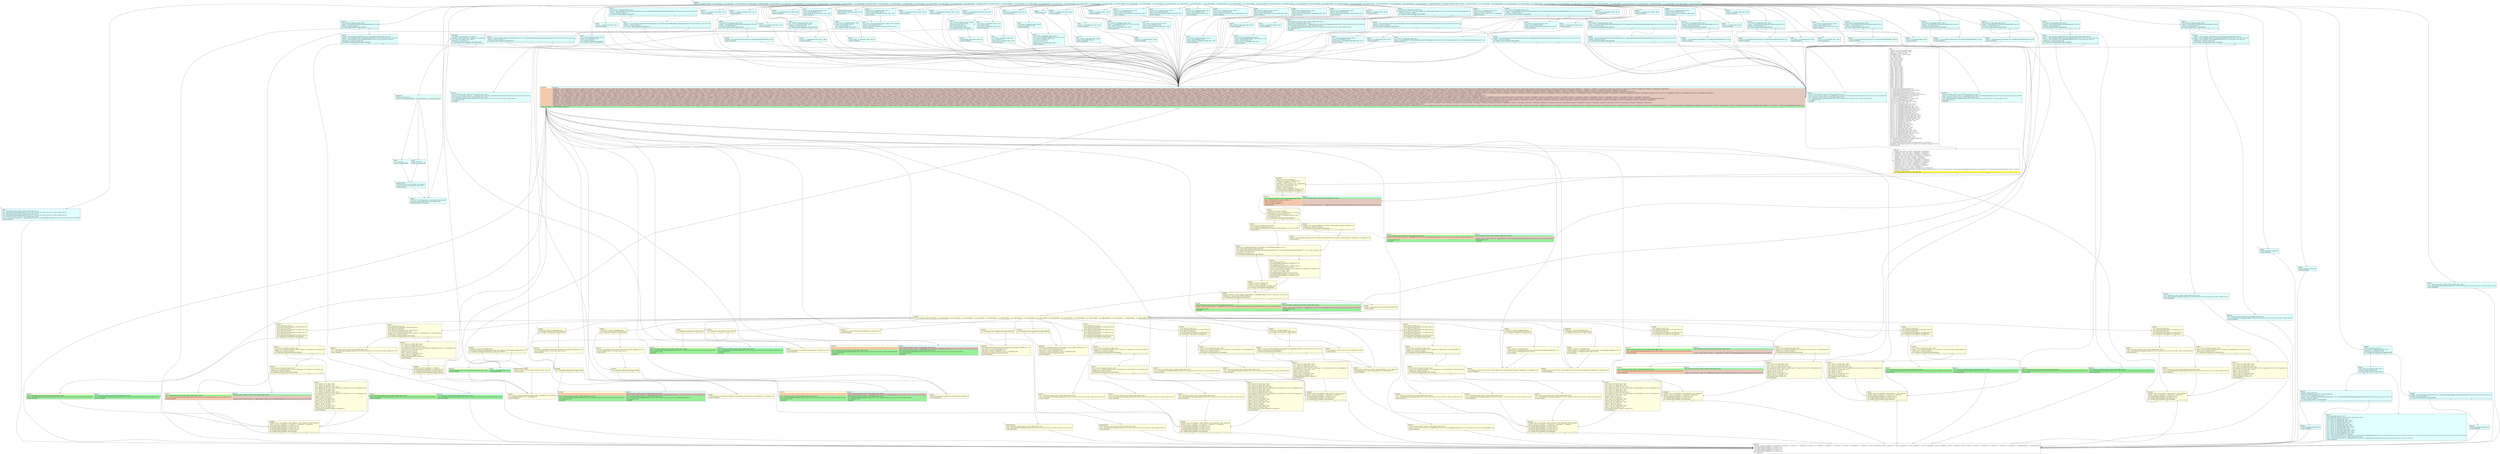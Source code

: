 digraph {
m_bb0 [shape = none, label  = <<table border="0" cellspacing="0">
<tr><td port="f1" border="1" colspan="2"><table bgcolor="LightYellow" border="0">
<tr><td align="left">if.then369:</td></tr>
<tr><td bgcolor="lightgreen" align="left">  %139 = load %struct._IO_FILE*, %struct._IO_FILE** @stderr, align 8, !tbaa !9</td></tr>
<tr><td bgcolor="lightgreen" align="left">  %140 = call i64 @fwrite(i8* getelementptr inbounds ([42 x i8], [42 x i8]* @.str.29, i64 0, i64 0), i64 41, i64 1, %struct._IO_FILE* %139) #17</td></tr>
<tr><td bgcolor="lightgreen" align="left">  call void @exit(i32 1) #18</td></tr>
<tr><td bgcolor="lightgreen" align="left">  unreachable</td></tr>
</table>
</td>
<td port="f2" border="1" colspan="2"><table bgcolor="LightCyan" border="0">
<tr><td align="left">sw.default:</td></tr>
<tr><td bgcolor="lightgreen" align="left">  %124 = load %struct._IO_FILE*, %struct._IO_FILE** @stderr, align 8, !tbaa !9</td></tr>
<tr><td bgcolor="lightgreen" align="left">  %125 = call i64 @fwrite(i8* getelementptr inbounds ([42 x i8], [42 x i8]* @.str.2, i64 0, i64 0), i64 41, i64 1, %struct._IO_FILE* %124) #17</td></tr>
<tr><td bgcolor="lightgreen" align="left">  call void @exit(i32 1) #18</td></tr>
<tr><td bgcolor="lightgreen" align="left">  unreachable</td></tr>
</table>
</td></tr>
</table>> ]
m_bb1 [shape = none, label  = <<table border="0" cellspacing="0">
<tr><td port="f1" border="1" colspan="2"><table bgcolor="LightYellow" border="0">
<tr><td align="left">sw.epilog637:</td></tr>
<tr><td bgcolor="#e8765c70" align="left"> </td></tr>
<tr><td bgcolor="#e8765c70" align="left"> </td></tr>
<tr><td bgcolor="#e8765c70" align="left"> </td></tr>
<tr><td bgcolor="#e8765c70" align="left"> </td></tr>
<tr><td bgcolor="#e8765c70" align="left"> </td></tr>
<tr><td bgcolor="#e8765c70" align="left"> </td></tr>
<tr><td bgcolor="#e8765c70" align="left"> </td></tr>
<tr><td bgcolor="#e8765c70" align="left"> </td></tr>
<tr><td bgcolor="#e8765c70" align="left"> </td></tr>
<tr><td bgcolor="#e8765c70" align="left"> </td></tr>
<tr><td bgcolor="#e8765c70" align="left"> </td></tr>
<tr><td bgcolor="#e8765c70" align="left"> </td></tr>
<tr><td bgcolor="#e8765c70" align="left"> </td></tr>
<tr><td bgcolor="lightgreen" align="left">  br label %cleanup638</td></tr>
</table>
</td>
<td port="f2" border="1" colspan="2"><table bgcolor="LightCyan" border="0">
<tr><td align="left">sw.epilog319:</td></tr>
<tr><td bgcolor="#e8765c70" align="left">  %replay_color.1 = phi i32 [ %replay_color.0, %sw.bb293 ], [ %replay_color.0, %sw.bb292 ], [ %replay_color.0, %sw.bb275 ], [ %replay_color.0, %if.end246 ], [ %replay_color.0, %sw.bb238 ], [ %replay_color.0, %sw.bb237 ], [ %replay_color.0, %sw.bb236 ], [ %replay_color.0, %sw.bb235 ], [ %replay_color.0, %sw.bb233 ], [ %replay_color.0, %sw.bb231 ], [ %replay_color.0, %sw.bb229 ], [ %replay_color.0, %sw.bb227 ], [ %replay_color.0, %sw.bb223 ], [ %replay_color.0, %sw.bb221 ], [ %replay_color.0, %sw.bb219 ], [ %replay_color.0, %if.end216 ], [ %replay_color.0, %sw.bb209 ], [ %replay_color.0, %if.end206 ], [ %replay_color.0, %if.end164 ], [ %replay_color.0, %if.end155 ], [ %replay_color.0, %if.end131 ], [ %replay_color.0, %sw.bb104 ], [ %replay_color.0, %sw.bb103 ], [ %replay_color.0, %sw.bb102 ], [ %replay_color.0, %sw.bb101 ], [ %replay_color.0, %sw.bb100 ], [ %replay_color.0, %sw.bb99 ], [ %replay_color.0, %sw.bb97 ], [ %replay_color.0, %sw.bb96 ], [ %replay_color.0, %sw.bb95 ], [ %replay_color.0, %sw.bb94 ], [ %replay_color.0, %sw.bb93 ], [ %replay_color.0, %sw.bb92 ], [ %replay_color.0, %sw.bb91 ], [ %replay_color.0, %sw.bb83 ], [ %replay_color.0, %if.end82 ], [ %replay_color.0, %if.end70 ], [ %replay_color.0, %sw.bb59 ], [ %replay_color.0, %sw.bb58 ], [ %replay_color.0, %sw.bb52 ], [ %replay_color.0, %sw.bb42 ], [ %replay_color.0, %sw.bb41 ], [ %replay_color.0, %sw.bb40 ], [ %replay_color.0, %sw.bb32 ], [ %replay_color.0, %sw.bb30 ], [ %replay_color.0, %sw.bb29 ], [ %replay_color.0, %sw.bb27 ], [ %replay_color.0, %sw.bb25 ], [ %replay_color.0, %sw.bb23 ], [ %replay_color.0, %sw.bb22 ], [ %replay_color.0, %sw.bb19 ], [ %replay_color.0, %sw.bb17 ], [ %replay_color.0, %sw.bb13 ], [ %replay_color.0, %sw.bb11 ], [ %replay_color.0, %sw.bb10 ], [ %replay_color.0, %sw.bb9 ], [ %replay_color.0, %sw.bb7 ], [ %replay_color.0, %sw.bb5 ], [ %replay_color.0, %sw.bb4 ], [ %replay_color.0, %sw.bb3 ], [ %replay_color.0, %sw.bb1 ], [ %replay_color.0, %sw.bb ], [ %replay_color.0, %sw.bb105 ], [ %replay_color.0, %if.else ], [ %replay_color.0, %if.else114 ], [ %replay_color.0, %if.end139 ], [ %replay_color.0, %if.end173 ], [ %replay_color.0, %if.end189 ], [ %replay_color.0, %while.body ], [ 1, %sw.bb249 ], [ 2, %if.else254 ], [ 3, %if.else259 ], [ %replay_color.0, %sw.bb270 ], [ %replay_color.0, %sw.bb276 ], [ %replay_color.0, %if.else281 ], [ %replay_color.0, %while.cond33 ]</td></tr>
<tr><td bgcolor="#e8765c70" align="left">  %infilename.1 = phi i8* [ %infilename.0, %sw.bb293 ], [ %infilename.0, %sw.bb292 ], [ %infilename.0, %sw.bb275 ], [ %infilename.0, %if.end246 ], [ %infilename.0, %sw.bb238 ], [ %infilename.0, %sw.bb237 ], [ %infilename.0, %sw.bb236 ], [ %infilename.0, %sw.bb235 ], [ %infilename.0, %sw.bb233 ], [ %infilename.0, %sw.bb231 ], [ %infilename.0, %sw.bb229 ], [ %infilename.0, %sw.bb227 ], [ %infilename.0, %sw.bb223 ], [ %infilename.0, %sw.bb221 ], [ %infilename.0, %sw.bb219 ], [ %infilename.0, %if.end216 ], [ %infilename.0, %sw.bb209 ], [ %infilename.0, %if.end206 ], [ %infilename.0, %if.end164 ], [ %infilename.0, %if.end155 ], [ %infilename.0, %if.end131 ], [ %infilename.0, %sw.bb104 ], [ %infilename.0, %sw.bb103 ], [ %infilename.0, %sw.bb102 ], [ %infilename.0, %sw.bb101 ], [ %infilename.0, %sw.bb100 ], [ %infilename.0, %sw.bb99 ], [ %infilename.0, %sw.bb97 ], [ %infilename.0, %sw.bb96 ], [ %infilename.0, %sw.bb95 ], [ %infilename.0, %sw.bb94 ], [ %infilename.0, %sw.bb93 ], [ %infilename.0, %sw.bb92 ], [ %infilename.0, %sw.bb91 ], [ %infilename.0, %sw.bb83 ], [ %infilename.0, %if.end82 ], [ %infilename.0, %if.end70 ], [ %infilename.0, %sw.bb59 ], [ %infilename.0, %sw.bb58 ], [ %infilename.0, %sw.bb52 ], [ %infilename.0, %sw.bb42 ], [ %infilename.0, %sw.bb41 ], [ %infilename.0, %sw.bb40 ], [ %infilename.0, %sw.bb32 ], [ %infilename.0, %sw.bb30 ], [ %infilename.0, %sw.bb29 ], [ %infilename.0, %sw.bb27 ], [ %infilename.0, %sw.bb25 ], [ %infilename.0, %sw.bb23 ], [ %infilename.0, %sw.bb22 ], [ %infilename.0, %sw.bb19 ], [ %infilename.0, %sw.bb17 ], [ %infilename.0, %sw.bb13 ], [ %infilename.0, %sw.bb11 ], [ %infilename.0, %sw.bb10 ], [ %infilename.0, %sw.bb9 ], [ %infilename.0, %sw.bb7 ], [ %infilename.0, %sw.bb5 ], [ %8, %sw.bb4 ], [ %infilename.0, %sw.bb3 ], [ %infilename.0, %sw.bb1 ], [ %infilename.0, %sw.bb ], [ %infilename.0, %sw.bb105 ], [ %infilename.0, %if.else ], [ %infilename.0, %if.else114 ], [ %infilename.0, %if.end139 ], [ %infilename.0, %if.end173 ], [ %infilename.0, %if.end189 ], [ %infilename.0, %while.body ], [ %infilename.0, %sw.bb249 ], [ %infilename.0, %if.else254 ], [ %infilename.0, %if.else259 ], [ %infilename.0, %sw.bb270 ], [ %infilename.0, %sw.bb276 ], [ %infilename.0, %if.else281 ], [ %infilename.0, %while.cond33 ]</td></tr>
<tr><td bgcolor="#e8765c70" align="left">  %untilstring.1 = phi i8* [ %untilstring.0, %sw.bb293 ], [ %untilstring.0, %sw.bb292 ], [ %untilstring.0, %sw.bb275 ], [ %untilstring.0, %if.end246 ], [ %untilstring.0, %sw.bb238 ], [ %untilstring.0, %sw.bb237 ], [ %untilstring.0, %sw.bb236 ], [ %untilstring.0, %sw.bb235 ], [ %untilstring.0, %sw.bb233 ], [ %untilstring.0, %sw.bb231 ], [ %untilstring.0, %sw.bb229 ], [ %untilstring.0, %sw.bb227 ], [ %untilstring.0, %sw.bb223 ], [ %untilstring.0, %sw.bb221 ], [ %untilstring.0, %sw.bb219 ], [ %untilstring.0, %if.end216 ], [ %untilstring.0, %sw.bb209 ], [ %untilstring.0, %if.end206 ], [ %untilstring.0, %if.end164 ], [ %untilstring.0, %if.end155 ], [ %untilstring.0, %if.end131 ], [ %untilstring.0, %sw.bb104 ], [ %untilstring.0, %sw.bb103 ], [ %untilstring.0, %sw.bb102 ], [ %untilstring.0, %sw.bb101 ], [ %untilstring.0, %sw.bb100 ], [ %untilstring.0, %sw.bb99 ], [ %untilstring.0, %sw.bb97 ], [ %untilstring.0, %sw.bb96 ], [ %untilstring.0, %sw.bb95 ], [ %untilstring.0, %sw.bb94 ], [ %untilstring.0, %sw.bb93 ], [ %untilstring.0, %sw.bb92 ], [ %untilstring.0, %sw.bb91 ], [ %untilstring.0, %sw.bb83 ], [ %untilstring.0, %if.end82 ], [ %untilstring.0, %if.end70 ], [ %untilstring.0, %sw.bb59 ], [ %untilstring.0, %sw.bb58 ], [ %untilstring.0, %sw.bb52 ], [ %untilstring.0, %sw.bb42 ], [ %untilstring.0, %sw.bb41 ], [ %untilstring.0, %sw.bb40 ], [ %untilstring.0, %sw.bb32 ], [ %untilstring.0, %sw.bb30 ], [ %20, %sw.bb29 ], [ %untilstring.0, %sw.bb27 ], [ %untilstring.0, %sw.bb25 ], [ %untilstring.0, %sw.bb23 ], [ %untilstring.0, %sw.bb22 ], [ %untilstring.0, %sw.bb19 ], [ %untilstring.0, %sw.bb17 ], [ %untilstring.0, %sw.bb13 ], [ %untilstring.0, %sw.bb11 ], [ %untilstring.0, %sw.bb10 ], [ %untilstring.0, %sw.bb9 ], [ %untilstring.0, %sw.bb7 ], [ %untilstring.0, %sw.bb5 ], [ %untilstring.0, %sw.bb4 ], [ %untilstring.0, %sw.bb3 ], [ %untilstring.0, %sw.bb1 ], [ %untilstring.0, %sw.bb ], [ %untilstring.0, %sw.bb105 ], [ %untilstring.0, %if.else ], [ %untilstring.0, %if.else114 ], [ %untilstring.0, %if.end139 ], [ %untilstring.0, %if.end173 ], [ %untilstring.0, %if.end189 ], [ %untilstring.0, %while.body ], [ %untilstring.0, %sw.bb249 ], [ %untilstring.0, %if.else254 ], [ %untilstring.0, %if.else259 ], [ %untilstring.0, %sw.bb270 ], [ %untilstring.0, %sw.bb276 ], [ %untilstring.0, %if.else281 ], [ %untilstring.0, %while.cond33 ]</td></tr>
<tr><td bgcolor="#e8765c70" align="left">  %scoringmode.1 = phi i8* [ %scoringmode.0, %sw.bb293 ], [ %scoringmode.0, %sw.bb292 ], [ %scoringmode.0, %sw.bb275 ], [ %scoringmode.0, %if.end246 ], [ %scoringmode.0, %sw.bb238 ], [ %scoringmode.0, %sw.bb237 ], [ %scoringmode.0, %sw.bb236 ], [ %scoringmode.0, %sw.bb235 ], [ %scoringmode.0, %sw.bb233 ], [ %scoringmode.0, %sw.bb231 ], [ %scoringmode.0, %sw.bb229 ], [ %scoringmode.0, %sw.bb227 ], [ %scoringmode.0, %sw.bb223 ], [ %scoringmode.0, %sw.bb221 ], [ %scoringmode.0, %sw.bb219 ], [ %scoringmode.0, %if.end216 ], [ %scoringmode.0, %sw.bb209 ], [ %scoringmode.0, %if.end206 ], [ %scoringmode.0, %if.end164 ], [ %scoringmode.0, %if.end155 ], [ %scoringmode.0, %if.end131 ], [ %scoringmode.0, %sw.bb104 ], [ %scoringmode.0, %sw.bb103 ], [ %scoringmode.0, %sw.bb102 ], [ %scoringmode.0, %sw.bb101 ], [ %scoringmode.0, %sw.bb100 ], [ %scoringmode.0, %sw.bb99 ], [ %scoringmode.0, %sw.bb97 ], [ %scoringmode.0, %sw.bb96 ], [ %scoringmode.0, %sw.bb95 ], [ %scoringmode.0, %sw.bb94 ], [ %scoringmode.0, %sw.bb93 ], [ %scoringmode.0, %sw.bb92 ], [ %scoringmode.0, %sw.bb91 ], [ %scoringmode.0, %sw.bb83 ], [ %scoringmode.0, %if.end82 ], [ %scoringmode.0, %if.end70 ], [ %scoringmode.0, %sw.bb59 ], [ %scoringmode.0, %sw.bb58 ], [ %scoringmode.0, %sw.bb52 ], [ %scoringmode.0, %sw.bb42 ], [ %scoringmode.0, %sw.bb41 ], [ %scoringmode.0, %sw.bb40 ], [ %scoringmode.0, %sw.bb32 ], [ %scoringmode.0, %sw.bb30 ], [ %scoringmode.0, %sw.bb29 ], [ %scoringmode.0, %sw.bb27 ], [ %scoringmode.0, %sw.bb25 ], [ %scoringmode.0, %sw.bb23 ], [ %scoringmode.0, %sw.bb22 ], [ %scoringmode.0, %sw.bb19 ], [ %scoringmode.0, %sw.bb17 ], [ %scoringmode.0, %sw.bb13 ], [ %scoringmode.0, %sw.bb11 ], [ %scoringmode.0, %sw.bb10 ], [ %scoringmode.0, %sw.bb9 ], [ %scoringmode.0, %sw.bb7 ], [ %scoringmode.0, %sw.bb5 ], [ %scoringmode.0, %sw.bb4 ], [ %scoringmode.0, %sw.bb3 ], [ %scoringmode.0, %sw.bb1 ], [ %scoringmode.0, %sw.bb ], [ %scoringmode.0, %sw.bb105 ], [ %scoringmode.0, %if.else ], [ %scoringmode.0, %if.else114 ], [ %scoringmode.0, %if.end139 ], [ %scoringmode.0, %if.end173 ], [ %scoringmode.0, %if.end189 ], [ %scoringmode.0, %while.body ], [ %scoringmode.0, %sw.bb249 ], [ %scoringmode.0, %if.else254 ], [ %scoringmode.0, %if.else259 ], [ %98, %sw.bb270 ], [ %scoringmode.0, %sw.bb276 ], [ %scoringmode.0, %if.else281 ], [ %scoringmode.0, %while.cond33 ]</td></tr>
<tr><td bgcolor="#e8765c70" align="left">  %outfile.1 = phi i8* [ %outfile.0, %sw.bb293 ], [ %outfile.0, %sw.bb292 ], [ %outfile.0, %sw.bb275 ], [ %outfile.0, %if.end246 ], [ %outfile.0, %sw.bb238 ], [ %outfile.0, %sw.bb237 ], [ %outfile.0, %sw.bb236 ], [ %outfile.0, %sw.bb235 ], [ %outfile.0, %sw.bb233 ], [ %outfile.0, %sw.bb231 ], [ %outfile.0, %sw.bb229 ], [ %outfile.0, %sw.bb227 ], [ %outfile.0, %sw.bb223 ], [ %outfile.0, %sw.bb221 ], [ %outfile.0, %sw.bb219 ], [ %outfile.0, %if.end216 ], [ %outfile.0, %sw.bb209 ], [ %outfile.0, %if.end206 ], [ %outfile.0, %if.end164 ], [ %outfile.0, %if.end155 ], [ %outfile.0, %if.end131 ], [ %outfile.0, %sw.bb104 ], [ %outfile.0, %sw.bb103 ], [ %outfile.0, %sw.bb102 ], [ %outfile.0, %sw.bb101 ], [ %outfile.0, %sw.bb100 ], [ %outfile.0, %sw.bb99 ], [ %outfile.0, %sw.bb97 ], [ %outfile.0, %sw.bb96 ], [ %outfile.0, %sw.bb95 ], [ %outfile.0, %sw.bb94 ], [ %outfile.0, %sw.bb93 ], [ %outfile.0, %sw.bb92 ], [ %outfile.0, %sw.bb91 ], [ %outfile.0, %sw.bb83 ], [ %outfile.0, %if.end82 ], [ %outfile.0, %if.end70 ], [ %outfile.0, %sw.bb59 ], [ %outfile.0, %sw.bb58 ], [ %outfile.0, %sw.bb52 ], [ %outfile.0, %sw.bb42 ], [ %outfile.0, %sw.bb41 ], [ %outfile.0, %sw.bb40 ], [ %outfile.0, %sw.bb32 ], [ %21, %sw.bb30 ], [ %outfile.0, %sw.bb29 ], [ %outfile.0, %sw.bb27 ], [ %outfile.0, %sw.bb25 ], [ %outfile.0, %sw.bb23 ], [ %outfile.0, %sw.bb22 ], [ %outfile.0, %sw.bb19 ], [ %outfile.0, %sw.bb17 ], [ %outfile.0, %sw.bb13 ], [ %outfile.0, %sw.bb11 ], [ %outfile.0, %sw.bb10 ], [ %outfile.0, %sw.bb9 ], [ %outfile.0, %sw.bb7 ], [ %outfile.0, %sw.bb5 ], [ %outfile.0, %sw.bb4 ], [ %outfile.0, %sw.bb3 ], [ %outfile.0, %sw.bb1 ], [ %outfile.0, %sw.bb ], [ %outfile.0, %sw.bb105 ], [ %outfile.0, %if.else ], [ %outfile.0, %if.else114 ], [ %outfile.0, %if.end139 ], [ %outfile.0, %if.end173 ], [ %outfile.0, %if.end189 ], [ %outfile.0, %while.body ], [ %outfile.0, %sw.bb249 ], [ %outfile.0, %if.else254 ], [ %outfile.0, %if.else259 ], [ %outfile.0, %sw.bb270 ], [ %outfile.0, %sw.bb276 ], [ %outfile.0, %if.else281 ], [ %outfile.0, %while.cond33 ]</td></tr>
<tr><td bgcolor="#e8765c70" align="left">  %gtpfile.1 = phi i8* [ %gtpfile.0, %sw.bb293 ], [ %gtpfile.0, %sw.bb292 ], [ %gtpfile.0, %sw.bb275 ], [ %gtpfile.0, %if.end246 ], [ %gtpfile.0, %sw.bb238 ], [ %gtpfile.0, %sw.bb237 ], [ %gtpfile.0, %sw.bb236 ], [ %gtpfile.0, %sw.bb235 ], [ %gtpfile.0, %sw.bb233 ], [ %gtpfile.0, %sw.bb231 ], [ %gtpfile.0, %sw.bb229 ], [ %gtpfile.0, %sw.bb227 ], [ %gtpfile.0, %sw.bb223 ], [ %gtpfile.0, %sw.bb221 ], [ %gtpfile.0, %sw.bb219 ], [ %gtpfile.0, %if.end216 ], [ %gtpfile.0, %sw.bb209 ], [ %gtpfile.0, %if.end206 ], [ %gtpfile.0, %if.end164 ], [ %gtpfile.0, %if.end155 ], [ %gtpfile.0, %if.end131 ], [ %gtpfile.0, %sw.bb104 ], [ %gtpfile.0, %sw.bb103 ], [ %gtpfile.0, %sw.bb102 ], [ %gtpfile.0, %sw.bb101 ], [ %gtpfile.0, %sw.bb100 ], [ %gtpfile.0, %sw.bb99 ], [ %gtpfile.0, %sw.bb97 ], [ %gtpfile.0, %sw.bb96 ], [ %gtpfile.0, %sw.bb95 ], [ %gtpfile.0, %sw.bb94 ], [ %gtpfile.0, %sw.bb93 ], [ %gtpfile.0, %sw.bb92 ], [ %gtpfile.0, %sw.bb91 ], [ %gtpfile.0, %sw.bb83 ], [ %gtpfile.0, %if.end82 ], [ %gtpfile.0, %if.end70 ], [ %gtpfile.0, %sw.bb59 ], [ %gtpfile.0, %sw.bb58 ], [ %gtpfile.0, %sw.bb52 ], [ %gtpfile.0, %sw.bb42 ], [ %26, %sw.bb41 ], [ %gtpfile.0, %sw.bb40 ], [ %gtpfile.0, %sw.bb32 ], [ %gtpfile.0, %sw.bb30 ], [ %gtpfile.0, %sw.bb29 ], [ %gtpfile.0, %sw.bb27 ], [ %gtpfile.0, %sw.bb25 ], [ %gtpfile.0, %sw.bb23 ], [ %gtpfile.0, %sw.bb22 ], [ %gtpfile.0, %sw.bb19 ], [ %gtpfile.0, %sw.bb17 ], [ %gtpfile.0, %sw.bb13 ], [ %gtpfile.0, %sw.bb11 ], [ %gtpfile.0, %sw.bb10 ], [ %gtpfile.0, %sw.bb9 ], [ %gtpfile.0, %sw.bb7 ], [ %gtpfile.0, %sw.bb5 ], [ %gtpfile.0, %sw.bb4 ], [ %gtpfile.0, %sw.bb3 ], [ %gtpfile.0, %sw.bb1 ], [ %gtpfile.0, %sw.bb ], [ %gtpfile.0, %sw.bb105 ], [ %gtpfile.0, %if.else ], [ %gtpfile.0, %if.else114 ], [ %gtpfile.0, %if.end139 ], [ %gtpfile.0, %if.end173 ], [ %gtpfile.0, %if.end189 ], [ %gtpfile.0, %while.body ], [ %gtpfile.0, %sw.bb249 ], [ %gtpfile.0, %if.else254 ], [ %gtpfile.0, %if.else259 ], [ %gtpfile.0, %sw.bb270 ], [ %gtpfile.0, %sw.bb276 ], [ %gtpfile.0, %if.else281 ], [ %gtpfile.0, %while.cond33 ]</td></tr>
<tr><td bgcolor="#e8765c70" align="left">  %printsgffile.1 = phi i8* [ %printsgffile.0, %sw.bb293 ], [ %printsgffile.0, %sw.bb292 ], [ %99, %sw.bb275 ], [ %printsgffile.0, %if.end246 ], [ %printsgffile.0, %sw.bb238 ], [ %printsgffile.0, %sw.bb237 ], [ %printsgffile.0, %sw.bb236 ], [ %printsgffile.0, %sw.bb235 ], [ %printsgffile.0, %sw.bb233 ], [ %printsgffile.0, %sw.bb231 ], [ %printsgffile.0, %sw.bb229 ], [ %printsgffile.0, %sw.bb227 ], [ %printsgffile.0, %sw.bb223 ], [ %printsgffile.0, %sw.bb221 ], [ %printsgffile.0, %sw.bb219 ], [ %printsgffile.0, %if.end216 ], [ %printsgffile.0, %sw.bb209 ], [ %printsgffile.0, %if.end206 ], [ %printsgffile.0, %if.end164 ], [ %printsgffile.0, %if.end155 ], [ %printsgffile.0, %if.end131 ], [ %printsgffile.0, %sw.bb104 ], [ %printsgffile.0, %sw.bb103 ], [ %printsgffile.0, %sw.bb102 ], [ %printsgffile.0, %sw.bb101 ], [ %printsgffile.0, %sw.bb100 ], [ %printsgffile.0, %sw.bb99 ], [ %printsgffile.0, %sw.bb97 ], [ %printsgffile.0, %sw.bb96 ], [ %printsgffile.0, %sw.bb95 ], [ %printsgffile.0, %sw.bb94 ], [ %printsgffile.0, %sw.bb93 ], [ %printsgffile.0, %sw.bb92 ], [ %printsgffile.0, %sw.bb91 ], [ %printsgffile.0, %sw.bb83 ], [ %printsgffile.0, %if.end82 ], [ %printsgffile.0, %if.end70 ], [ %printsgffile.0, %sw.bb59 ], [ %printsgffile.0, %sw.bb58 ], [ %printsgffile.0, %sw.bb52 ], [ %printsgffile.0, %sw.bb42 ], [ %printsgffile.0, %sw.bb41 ], [ %printsgffile.0, %sw.bb40 ], [ %printsgffile.0, %sw.bb32 ], [ %printsgffile.0, %sw.bb30 ], [ %printsgffile.0, %sw.bb29 ], [ %printsgffile.0, %sw.bb27 ], [ %printsgffile.0, %sw.bb25 ], [ %printsgffile.0, %sw.bb23 ], [ %printsgffile.0, %sw.bb22 ], [ %printsgffile.0, %sw.bb19 ], [ %printsgffile.0, %sw.bb17 ], [ %printsgffile.0, %sw.bb13 ], [ %printsgffile.0, %sw.bb11 ], [ %printsgffile.0, %sw.bb10 ], [ %printsgffile.0, %sw.bb9 ], [ %printsgffile.0, %sw.bb7 ], [ %printsgffile.0, %sw.bb5 ], [ %printsgffile.0, %sw.bb4 ], [ %printsgffile.0, %sw.bb3 ], [ %printsgffile.0, %sw.bb1 ], [ %printsgffile.0, %sw.bb ], [ %printsgffile.0, %sw.bb105 ], [ %printsgffile.0, %if.else ], [ %printsgffile.0, %if.else114 ], [ %printsgffile.0, %if.end139 ], [ %printsgffile.0, %if.end173 ], [ %printsgffile.0, %if.end189 ], [ %printsgffile.0, %while.body ], [ %printsgffile.0, %sw.bb249 ], [ %printsgffile.0, %if.else254 ], [ %printsgffile.0, %if.else259 ], [ %printsgffile.0, %sw.bb270 ], [ %printsgffile.0, %sw.bb276 ], [ %printsgffile.0, %if.else281 ], [ %printsgffile.0, %while.cond33 ]</td></tr>
<tr><td bgcolor="#e8765c70" align="left">  %decide_that.1 = phi i8* [ %decide_that.0, %sw.bb293 ], [ %decide_that.0, %sw.bb292 ], [ %decide_that.0, %sw.bb275 ], [ %decide_that.0, %if.end246 ], [ %decide_that.0, %sw.bb238 ], [ %decide_that.0, %sw.bb237 ], [ %decide_that.0, %sw.bb236 ], [ %decide_that.0, %sw.bb235 ], [ %decide_that.0, %sw.bb233 ], [ %decide_that.0, %sw.bb231 ], [ %decide_that.0, %sw.bb229 ], [ %decide_that.0, %sw.bb227 ], [ %decide_that.0, %sw.bb223 ], [ %decide_that.0, %sw.bb221 ], [ %decide_that.0, %sw.bb219 ], [ %decide_that.0, %if.end216 ], [ %decide_that.0, %sw.bb209 ], [ %decide_that.0, %if.end206 ], [ %decide_that.0, %if.end164 ], [ %decide_that.0, %if.end155 ], [ %decide_that.0, %if.end131 ], [ %decide_that.0, %sw.bb104 ], [ %decide_that.0, %sw.bb103 ], [ %decide_that.0, %sw.bb102 ], [ %decide_that.0, %sw.bb101 ], [ %decide_that.0, %sw.bb100 ], [ %decide_that.0, %sw.bb99 ], [ %decide_that.0, %sw.bb97 ], [ %decide_that.0, %sw.bb96 ], [ %decide_that.0, %sw.bb95 ], [ %decide_that.0, %sw.bb94 ], [ %decide_that.0, %sw.bb93 ], [ %decide_that.0, %sw.bb92 ], [ %decide_that.0, %sw.bb91 ], [ %decide_that.0, %sw.bb83 ], [ %decide_that.0, %if.end82 ], [ %decide_that.0, %if.end70 ], [ %decide_that.0, %sw.bb59 ], [ %decide_that.0, %sw.bb58 ], [ %decide_that.0, %sw.bb52 ], [ %decide_that.0, %sw.bb42 ], [ %decide_that.0, %sw.bb41 ], [ %decide_that.0, %sw.bb40 ], [ %decide_that.0, %sw.bb32 ], [ %decide_that.0, %sw.bb30 ], [ %decide_that.0, %sw.bb29 ], [ %decide_that.0, %sw.bb27 ], [ %decide_that.0, %sw.bb25 ], [ %decide_that.0, %sw.bb23 ], [ %decide_that.0, %sw.bb22 ], [ %decide_that.0, %sw.bb19 ], [ %decide_that.0, %sw.bb17 ], [ %decide_that.0, %sw.bb13 ], [ %decide_that.0, %sw.bb11 ], [ %decide_that.0, %sw.bb10 ], [ %decide_that.0, %sw.bb9 ], [ %decide_that.0, %sw.bb7 ], [ %decide_that.0, %sw.bb5 ], [ %decide_that.0, %sw.bb4 ], [ %decide_that.0, %sw.bb3 ], [ %decide_that.0, %sw.bb1 ], [ %decide_that.0, %sw.bb ], [ %decide_that.0, %sw.bb105 ], [ %decide_that.0, %if.else ], [ %decide_that.0, %if.else114 ], [ %call144, %if.end139 ], [ %call178, %if.end173 ], [ %call194, %if.end189 ], [ %decide_that.0, %while.body ], [ %decide_that.0, %sw.bb249 ], [ %decide_that.0, %if.else254 ], [ %decide_that.0, %if.else259 ], [ %decide_that.0, %sw.bb270 ], [ %decide_that.0, %sw.bb276 ], [ %decide_that.0, %if.else281 ], [ %decide_that.0, %while.cond33 ]</td></tr>
<tr><td bgcolor="#e8765c70" align="left">  %benchmark.1 = phi i32 [ %benchmark.0, %sw.bb293 ], [ %benchmark.0, %sw.bb292 ], [ %benchmark.0, %sw.bb275 ], [ %benchmark.0, %if.end246 ], [ %benchmark.0, %sw.bb238 ], [ %benchmark.0, %sw.bb237 ], [ %benchmark.0, %sw.bb236 ], [ %benchmark.0, %sw.bb235 ], [ %benchmark.0, %sw.bb233 ], [ %benchmark.0, %sw.bb231 ], [ %benchmark.0, %sw.bb229 ], [ %benchmark.0, %sw.bb227 ], [ %benchmark.0, %sw.bb223 ], [ %benchmark.0, %sw.bb221 ], [ %benchmark.0, %sw.bb219 ], [ %benchmark.0, %if.end216 ], [ %benchmark.0, %sw.bb209 ], [ %benchmark.0, %if.end206 ], [ %benchmark.0, %if.end164 ], [ %benchmark.0, %if.end155 ], [ %benchmark.0, %if.end131 ], [ %benchmark.0, %sw.bb104 ], [ %benchmark.0, %sw.bb103 ], [ %benchmark.0, %sw.bb102 ], [ %benchmark.0, %sw.bb101 ], [ %benchmark.0, %sw.bb100 ], [ %benchmark.0, %sw.bb99 ], [ %benchmark.0, %sw.bb97 ], [ %benchmark.0, %sw.bb96 ], [ %benchmark.0, %sw.bb95 ], [ %benchmark.0, %sw.bb94 ], [ %benchmark.0, %sw.bb93 ], [ %benchmark.0, %sw.bb92 ], [ %benchmark.0, %sw.bb91 ], [ %benchmark.0, %sw.bb83 ], [ %benchmark.0, %if.end82 ], [ %benchmark.0, %if.end70 ], [ %benchmark.0, %sw.bb59 ], [ %benchmark.0, %sw.bb58 ], [ %benchmark.0, %sw.bb52 ], [ %benchmark.0, %sw.bb42 ], [ %benchmark.0, %sw.bb41 ], [ %benchmark.0, %sw.bb40 ], [ %benchmark.0, %sw.bb32 ], [ %benchmark.0, %sw.bb30 ], [ %benchmark.0, %sw.bb29 ], [ %benchmark.0, %sw.bb27 ], [ %benchmark.0, %sw.bb25 ], [ %benchmark.0, %sw.bb23 ], [ %benchmark.0, %sw.bb22 ], [ %benchmark.0, %sw.bb19 ], [ %benchmark.0, %sw.bb17 ], [ %benchmark.0, %sw.bb13 ], [ %benchmark.0, %sw.bb11 ], [ %benchmark.0, %sw.bb10 ], [ %benchmark.0, %sw.bb9 ], [ %benchmark.0, %sw.bb7 ], [ %call6, %sw.bb5 ], [ %benchmark.0, %sw.bb4 ], [ %benchmark.0, %sw.bb3 ], [ %benchmark.0, %sw.bb1 ], [ %benchmark.0, %sw.bb ], [ %benchmark.0, %sw.bb105 ], [ %benchmark.0, %if.else ], [ %benchmark.0, %if.else114 ], [ %benchmark.0, %if.end139 ], [ %benchmark.0, %if.end173 ], [ %benchmark.0, %if.end189 ], [ %benchmark.0, %while.body ], [ %benchmark.0, %sw.bb249 ], [ %benchmark.0, %if.else254 ], [ %benchmark.0, %if.else259 ], [ %benchmark.0, %sw.bb270 ], [ %benchmark.0, %sw.bb276 ], [ %benchmark.0, %if.else281 ], [ %benchmark.0, %while.cond33 ]</td></tr>
<tr><td bgcolor="#e8765c70" align="left">  %playmode.1 = phi i32 [ %playmode.0, %sw.bb293 ], [ %playmode.0, %sw.bb292 ], [ 7, %sw.bb275 ], [ %playmode.0, %if.end246 ], [ %playmode.0, %sw.bb238 ], [ %playmode.0, %sw.bb237 ], [ %playmode.0, %sw.bb236 ], [ %playmode.0, %sw.bb235 ], [ %playmode.0, %sw.bb233 ], [ %playmode.0, %sw.bb231 ], [ %playmode.0, %sw.bb229 ], [ %playmode.0, %sw.bb227 ], [ %playmode.0, %sw.bb223 ], [ %playmode.0, %sw.bb221 ], [ %playmode.0, %sw.bb219 ], [ 19, %if.end216 ], [ 18, %sw.bb209 ], [ 17, %if.end206 ], [ 13, %if.end164 ], [ 12, %if.end155 ], [ 10, %if.end131 ], [ %playmode.0, %sw.bb104 ], [ %playmode.0, %sw.bb103 ], [ %playmode.0, %sw.bb102 ], [ %playmode.0, %sw.bb101 ], [ %playmode.0, %sw.bb100 ], [ %playmode.0, %sw.bb99 ], [ %playmode.0, %sw.bb97 ], [ %playmode.0, %sw.bb96 ], [ %playmode.0, %sw.bb95 ], [ %playmode.0, %sw.bb94 ], [ %playmode.0, %sw.bb93 ], [ %playmode.0, %sw.bb92 ], [ %playmode.0, %sw.bb91 ], [ %playmode.0, %sw.bb83 ], [ %playmode.0, %if.end82 ], [ %playmode.0, %if.end70 ], [ %playmode.0, %sw.bb59 ], [ %playmode.0, %sw.bb58 ], [ %playmode.0, %sw.bb52 ], [ %playmode.0, %sw.bb42 ], [ %playmode.0, %sw.bb41 ], [ %playmode.0, %sw.bb40 ], [ %playmode.0, %sw.bb32 ], [ %playmode.0, %sw.bb30 ], [ %playmode.0, %sw.bb29 ], [ %playmode.0, %sw.bb27 ], [ %playmode.0, %sw.bb25 ], [ %playmode.0, %sw.bb23 ], [ %playmode.0, %sw.bb22 ], [ %playmode.0, %sw.bb19 ], [ %playmode.0, %sw.bb17 ], [ %playmode.0, %sw.bb13 ], [ %playmode.0, %sw.bb11 ], [ %playmode.0, %sw.bb10 ], [ %playmode.0, %sw.bb9 ], [ %playmode.0, %sw.bb7 ], [ 8, %sw.bb5 ], [ %playmode.0, %sw.bb4 ], [ %playmode.0, %sw.bb3 ], [ %playmode.0, %sw.bb1 ], [ %playmode.0, %sw.bb ], [ 1, %sw.bb105 ], [ 2, %if.else ], [ 3, %if.else114 ], [ 11, %if.end139 ], [ 14, %if.end173 ], [ 15, %if.end189 ], [ 16, %while.body ], [ 9, %sw.bb249 ], [ 9, %if.else254 ], [ 9, %if.else259 ], [ %spec.select, %sw.bb270 ], [ %playmode.0, %sw.bb276 ], [ %playmode.0, %if.else281 ], [ %playmode.0, %while.cond33 ]</td></tr>
<tr><td bgcolor="#e8765c70" align="left">  %orientation.1 = phi i32 [ %orientation.0, %sw.bb293 ], [ %orientation.0, %sw.bb292 ], [ %orientation.0, %sw.bb275 ], [ %orientation.0, %if.end246 ], [ %orientation.0, %sw.bb238 ], [ %orientation.0, %sw.bb237 ], [ %orientation.0, %sw.bb236 ], [ %orientation.0, %sw.bb235 ], [ %orientation.0, %sw.bb233 ], [ %orientation.0, %sw.bb231 ], [ %orientation.0, %sw.bb229 ], [ %orientation.0, %sw.bb227 ], [ %orientation.0, %sw.bb223 ], [ %orientation.0, %sw.bb221 ], [ %orientation.0, %sw.bb219 ], [ %orientation.0, %if.end216 ], [ %orientation.0, %sw.bb209 ], [ %orientation.0, %if.end206 ], [ %orientation.0, %if.end164 ], [ %orientation.0, %if.end155 ], [ %orientation.0, %if.end131 ], [ %orientation.0, %sw.bb104 ], [ %orientation.0, %sw.bb103 ], [ %orientation.0, %sw.bb102 ], [ %orientation.0, %sw.bb101 ], [ %orientation.0, %sw.bb100 ], [ %orientation.0, %sw.bb99 ], [ %orientation.0, %sw.bb97 ], [ %orientation.0, %sw.bb96 ], [ %orientation.0, %sw.bb95 ], [ %orientation.0, %sw.bb94 ], [ %orientation.0, %sw.bb93 ], [ %orientation.0, %sw.bb92 ], [ %orientation.0, %sw.bb91 ], [ %orientation.0, %sw.bb83 ], [ %orientation.0, %if.end82 ], [ %orientation.0, %if.end70 ], [ %orientation.0, %sw.bb59 ], [ %orientation.0, %sw.bb58 ], [ %orientation.0, %sw.bb52 ], [ %call43, %sw.bb42 ], [ %orientation.0, %sw.bb41 ], [ %orientation.0, %sw.bb40 ], [ %orientation.0, %sw.bb32 ], [ %orientation.0, %sw.bb30 ], [ %orientation.0, %sw.bb29 ], [ %orientation.0, %sw.bb27 ], [ %orientation.0, %sw.bb25 ], [ %orientation.0, %sw.bb23 ], [ %orientation.0, %sw.bb22 ], [ %orientation.0, %sw.bb19 ], [ %orientation.0, %sw.bb17 ], [ %orientation.0, %sw.bb13 ], [ %orientation.0, %sw.bb11 ], [ %orientation.0, %sw.bb10 ], [ %orientation.0, %sw.bb9 ], [ %orientation.0, %sw.bb7 ], [ %orientation.0, %sw.bb5 ], [ %orientation.0, %sw.bb4 ], [ %orientation.0, %sw.bb3 ], [ %orientation.0, %sw.bb1 ], [ %orientation.0, %sw.bb ], [ %orientation.0, %sw.bb105 ], [ %orientation.0, %if.else ], [ %orientation.0, %if.else114 ], [ %orientation.0, %if.end139 ], [ %orientation.0, %if.end173 ], [ %orientation.0, %if.end189 ], [ %orientation.0, %while.body ], [ %orientation.0, %sw.bb249 ], [ %orientation.0, %if.else254 ], [ %orientation.0, %if.else259 ], [ %orientation.0, %sw.bb270 ], [ %orientation.0, %sw.bb276 ], [ %orientation.0, %if.else281 ], [ %orientation.0, %while.cond33 ]</td></tr>
<tr><td bgcolor="#e8765c70" align="left">  %seed.1 = phi i32 [ %seed.0, %sw.bb293 ], [ %seed.0, %sw.bb292 ], [ %seed.0, %sw.bb275 ], [ %seed.0, %if.end246 ], [ %seed.0, %sw.bb238 ], [ %seed.0, %sw.bb237 ], [ %seed.0, %sw.bb236 ], [ %seed.0, %sw.bb235 ], [ %seed.0, %sw.bb233 ], [ %seed.0, %sw.bb231 ], [ %seed.0, %sw.bb229 ], [ %seed.0, %sw.bb227 ], [ %seed.0, %sw.bb223 ], [ %seed.0, %sw.bb221 ], [ %seed.0, %sw.bb219 ], [ %seed.0, %if.end216 ], [ %seed.0, %sw.bb209 ], [ %seed.0, %if.end206 ], [ %seed.0, %if.end164 ], [ %seed.0, %if.end155 ], [ %seed.0, %if.end131 ], [ %seed.0, %sw.bb104 ], [ %seed.0, %sw.bb103 ], [ %seed.0, %sw.bb102 ], [ %seed.0, %sw.bb101 ], [ %seed.0, %sw.bb100 ], [ %seed.0, %sw.bb99 ], [ %seed.0, %sw.bb97 ], [ %seed.0, %sw.bb96 ], [ %seed.0, %sw.bb95 ], [ %seed.0, %sw.bb94 ], [ %seed.0, %sw.bb93 ], [ %seed.0, %sw.bb92 ], [ %seed.0, %sw.bb91 ], [ %seed.0, %sw.bb83 ], [ %seed.0, %if.end82 ], [ %seed.0, %if.end70 ], [ %seed.0, %sw.bb59 ], [ %seed.0, %sw.bb58 ], [ %seed.0, %sw.bb52 ], [ %seed.0, %sw.bb42 ], [ %seed.0, %sw.bb41 ], [ %seed.0, %sw.bb40 ], [ %seed.0, %sw.bb32 ], [ %seed.0, %sw.bb30 ], [ %seed.0, %sw.bb29 ], [ %seed.0, %sw.bb27 ], [ %seed.0, %sw.bb25 ], [ %seed.0, %sw.bb23 ], [ %seed.0, %sw.bb22 ], [ %seed.0, %sw.bb19 ], [ %seed.0, %sw.bb17 ], [ %seed.0, %sw.bb13 ], [ %seed.0, %sw.bb11 ], [ %seed.0, %sw.bb10 ], [ %seed.0, %sw.bb9 ], [ %call8, %sw.bb7 ], [ %seed.0, %sw.bb5 ], [ %seed.0, %sw.bb4 ], [ %seed.0, %sw.bb3 ], [ %seed.0, %sw.bb1 ], [ %seed.0, %sw.bb ], [ %seed.0, %sw.bb105 ], [ %seed.0, %if.else ], [ %seed.0, %if.else114 ], [ %seed.0, %if.end139 ], [ %seed.0, %if.end173 ], [ %seed.0, %if.end189 ], [ %seed.0, %while.body ], [ %seed.0, %sw.bb249 ], [ %seed.0, %if.else254 ], [ %seed.0, %if.else259 ], [ %seed.0, %sw.bb270 ], [ %seed.0, %sw.bb276 ], [ %seed.0, %if.else281 ], [ %seed.0, %while.cond33 ]</td></tr>
<tr><td bgcolor="#e8765c70" align="left">  %mandated_color.1 = phi i32 [ %mandated_color.0, %sw.bb293 ], [ %mandated_color.0, %sw.bb292 ], [ %mandated_color.0, %sw.bb275 ], [ %mandated_color.0, %if.end246 ], [ %mandated_color.0, %sw.bb238 ], [ %mandated_color.0, %sw.bb237 ], [ %mandated_color.0, %sw.bb236 ], [ %mandated_color.0, %sw.bb235 ], [ %mandated_color.0, %sw.bb233 ], [ %mandated_color.0, %sw.bb231 ], [ %mandated_color.0, %sw.bb229 ], [ %mandated_color.0, %sw.bb227 ], [ %mandated_color.0, %sw.bb223 ], [ %mandated_color.0, %sw.bb221 ], [ %mandated_color.0, %sw.bb219 ], [ %mandated_color.0, %if.end216 ], [ %mandated_color.0, %sw.bb209 ], [ %mandated_color.0, %if.end206 ], [ %mandated_color.0, %if.end164 ], [ %mandated_color.0, %if.end155 ], [ %mandated_color.0, %if.end131 ], [ %mandated_color.0, %sw.bb104 ], [ %mandated_color.0, %sw.bb103 ], [ %mandated_color.0, %sw.bb102 ], [ %mandated_color.0, %sw.bb101 ], [ %mandated_color.0, %sw.bb100 ], [ %mandated_color.0, %sw.bb99 ], [ %mandated_color.0, %sw.bb97 ], [ %mandated_color.0, %sw.bb96 ], [ %mandated_color.0, %sw.bb95 ], [ %mandated_color.0, %sw.bb94 ], [ %mandated_color.0, %sw.bb93 ], [ %mandated_color.0, %sw.bb92 ], [ %mandated_color.0, %sw.bb91 ], [ %mandated_color.0, %sw.bb83 ], [ %mandated_color.0, %if.end82 ], [ %mandated_color.0, %if.end70 ], [ %mandated_color.0, %sw.bb59 ], [ %mandated_color.0, %sw.bb58 ], [ %mandated_color.0, %sw.bb52 ], [ %mandated_color.0, %sw.bb42 ], [ %mandated_color.0, %sw.bb41 ], [ %mandated_color.0, %sw.bb40 ], [ %mandated_color.0, %sw.bb32 ], [ %mandated_color.0, %sw.bb30 ], [ %mandated_color.0, %sw.bb29 ], [ %mandated_color.0, %sw.bb27 ], [ %mandated_color.0, %sw.bb25 ], [ %mandated_color.0, %sw.bb23 ], [ %mandated_color.0, %sw.bb22 ], [ %mandated_color.0, %sw.bb19 ], [ %mandated_color.0, %sw.bb17 ], [ %mandated_color.0, %sw.bb13 ], [ %mandated_color.0, %sw.bb11 ], [ %mandated_color.0, %sw.bb10 ], [ %mandated_color.0, %sw.bb9 ], [ %mandated_color.0, %sw.bb7 ], [ %mandated_color.0, %sw.bb5 ], [ %mandated_color.0, %sw.bb4 ], [ %mandated_color.0, %sw.bb3 ], [ %mandated_color.0, %sw.bb1 ], [ %mandated_color.0, %sw.bb ], [ %mandated_color.0, %sw.bb105 ], [ %mandated_color.0, %if.else ], [ %mandated_color.0, %if.else114 ], [ %mandated_color.0, %if.end139 ], [ %mandated_color.0, %if.end173 ], [ %mandated_color.0, %if.end189 ], [ %mandated_color.0, %while.body ], [ %mandated_color.0, %sw.bb249 ], [ %mandated_color.0, %if.else254 ], [ %mandated_color.0, %if.else259 ], [ %mandated_color.0, %sw.bb270 ], [ 1, %sw.bb276 ], [ 2, %if.else281 ], [ %mandated_color.0, %while.cond33 ]</td></tr>
<tr><td bgcolor="lightgreen" align="left">  br label %while.cond, !llvm.loop !17</td></tr>
</table>
</td></tr>
</table>> ]
m_bb2 [shape = none, label  = <<table border="0" cellspacing="0">
<tr><td port="f1" border="1" colspan="2"><table bgcolor="LightYellow" border="0">
<tr><td align="left">if.then398:</td></tr>
<tr><td bgcolor="lightgreen" align="left">  store i32 %mandated_color.0, i32* %to_move401.phi.trans.insert, align 4, !tbaa !19</td></tr>
<tr><td bgcolor="lightgreen" align="left">  br label %if.end400</td></tr>
</table>
</td>
<td port="f2" border="1" colspan="2"><table bgcolor="LightCyan" border="0">
<tr><td align="left">sw.bb3:</td></tr>
<tr><td bgcolor="lightgreen" align="left">  store i32 1, i32* @allpats, align 4, !tbaa !7</td></tr>
<tr><td bgcolor="lightgreen" align="left">  br label %sw.epilog319</td></tr>
</table>
</td></tr>
</table>> ]
m_bb3 [shape = none, label  = <<table border="0" cellspacing="0">
<tr><td port="f1" border="1" colspan="2"><table bgcolor="LightYellow" border="0">
<tr><td align="left">if.then378:</td></tr>
<tr><td bgcolor="#e8765c70" align="left"> </td></tr>
<tr><td bgcolor="#e8765c70" align="left"> </td></tr>
<tr><td bgcolor="lightgreen" align="left">  %141 = load %struct._IO_FILE*, %struct._IO_FILE** @stderr, align 8, !tbaa !9</td></tr>
<tr><td bgcolor="lightgreen" align="left">  %142 = call i64 @fwrite(i8* getelementptr inbounds ([52 x i8], [52 x i8]* @.str.30, i64 0, i64 0), i64 51, i64 1, %struct._IO_FILE* %141) #17</td></tr>
<tr><td bgcolor="lightgreen" align="left">  call void @exit(i32 1) #18</td></tr>
<tr><td bgcolor="lightgreen" align="left">  unreachable</td></tr>
</table>
</td>
<td port="f2" border="1" colspan="2"><table bgcolor="LightCyan" border="0">
<tr><td align="left">if.then48:</td></tr>
<tr><td bgcolor="#e8765c70" align="left">  %29 = load %struct._IO_FILE*, %struct._IO_FILE** @stderr, align 8, !tbaa !9</td></tr>
<tr><td bgcolor="#e8765c70" align="left">  %call49 = call i32 (%struct._IO_FILE*, i8*, ...) @fprintf(%struct._IO_FILE* %29, i8* getelementptr inbounds ([26 x i8], [26 x i8]* @.str.1, i64 0, i64 0), i32 %call43) #16</td></tr>
<tr><td bgcolor="lightgreen" align="left">  %30 = load %struct._IO_FILE*, %struct._IO_FILE** @stderr, align 8, !tbaa !9</td></tr>
<tr><td bgcolor="lightgreen" align="left">  %31 = call i64 @fwrite(i8* getelementptr inbounds ([42 x i8], [42 x i8]* @.str.2, i64 0, i64 0), i64 41, i64 1, %struct._IO_FILE* %30) #17</td></tr>
<tr><td bgcolor="lightgreen" align="left">  call void @exit(i32 1) #18</td></tr>
<tr><td bgcolor="lightgreen" align="left">  unreachable</td></tr>
</table>
</td></tr>
</table>> ]
m_bb4 [shape = none, label  = <<table border="0" cellspacing="0">
<tr><td port="f1" border="1" colspan="2"><table bgcolor="LightYellow" border="0">
<tr><td align="left">if.then388:</td></tr>
<tr><td bgcolor="#e8765c70" align="left"> </td></tr>
<tr><td bgcolor="#e8765c70" align="left"> </td></tr>
<tr><td bgcolor="lightgreen" align="left">  %143 = load %struct._IO_FILE*, %struct._IO_FILE** @stderr, align 8, !tbaa !9</td></tr>
<tr><td bgcolor="lightgreen" align="left">  %144 = call i64 @fwrite(i8* getelementptr inbounds ([37 x i8], [37 x i8]* @.str.31, i64 0, i64 0), i64 36, i64 1, %struct._IO_FILE* %143) #17</td></tr>
<tr><td bgcolor="lightgreen" align="left">  call void @exit(i32 1) #18</td></tr>
<tr><td bgcolor="lightgreen" align="left">  unreachable</td></tr>
</table>
</td>
<td port="f2" border="1" colspan="2"><table bgcolor="LightCyan" border="0">
<tr><td align="left">if.then67:</td></tr>
<tr><td bgcolor="#e8765c70" align="left">  %40 = load %struct._IO_FILE*, %struct._IO_FILE** @stderr, align 8, !tbaa !9</td></tr>
<tr><td bgcolor="#e8765c70" align="left">  %call68 = call i32 (%struct._IO_FILE*, i8*, ...) @fprintf(%struct._IO_FILE* %40, i8* getelementptr inbounds ([23 x i8], [23 x i8]* @.str.6, i64 0, i64 0), i32 %call61) #16</td></tr>
<tr><td bgcolor="lightgreen" align="left">  %41 = load %struct._IO_FILE*, %struct._IO_FILE** @stderr, align 8, !tbaa !9</td></tr>
<tr><td bgcolor="lightgreen" align="left">  %42 = call i64 @fwrite(i8* getelementptr inbounds ([42 x i8], [42 x i8]* @.str.2, i64 0, i64 0), i64 41, i64 1, %struct._IO_FILE* %41) #17</td></tr>
<tr><td bgcolor="lightgreen" align="left">  call void @exit(i32 1) #18</td></tr>
<tr><td bgcolor="lightgreen" align="left">  unreachable</td></tr>
</table>
</td></tr>
</table>> ]
m_bb5 [shape = none, label  = <<table border="0" cellspacing="0">
<tr><td port="f1" border="1" colspan="2"><table bgcolor="LightYellow" border="0">
<tr><td align="left">if.then393:</td></tr>
<tr><td bgcolor="#e8765c70" align="left"> </td></tr>
<tr><td bgcolor="#e8765c70" align="left"> </td></tr>
<tr><td bgcolor="lightgreen" align="left">  %145 = load %struct._IO_FILE*, %struct._IO_FILE** @stderr, align 8, !tbaa !9</td></tr>
<tr><td bgcolor="lightgreen" align="left">  %146 = call i64 @fwrite(i8* getelementptr inbounds ([40 x i8], [40 x i8]* @.str.32, i64 0, i64 0), i64 39, i64 1, %struct._IO_FILE* %145) #17</td></tr>
<tr><td bgcolor="lightgreen" align="left">  call void @exit(i32 1) #18</td></tr>
<tr><td bgcolor="lightgreen" align="left">  unreachable</td></tr>
</table>
</td>
<td port="f2" border="1" colspan="2"><table bgcolor="LightCyan" border="0">
<tr><td align="left">if.then79:</td></tr>
<tr><td bgcolor="#e8765c70" align="left">  %45 = load %struct._IO_FILE*, %struct._IO_FILE** @stderr, align 8, !tbaa !9</td></tr>
<tr><td bgcolor="#e8765c70" align="left">  %call80 = call i32 (%struct._IO_FILE*, i8*, ...) @fprintf(%struct._IO_FILE* %45, i8* getelementptr inbounds ([25 x i8], [25 x i8]* @.str.7, i64 0, i64 0), i32 %call73) #16</td></tr>
<tr><td bgcolor="lightgreen" align="left">  %46 = load %struct._IO_FILE*, %struct._IO_FILE** @stderr, align 8, !tbaa !9</td></tr>
<tr><td bgcolor="lightgreen" align="left">  %47 = call i64 @fwrite(i8* getelementptr inbounds ([42 x i8], [42 x i8]* @.str.2, i64 0, i64 0), i64 41, i64 1, %struct._IO_FILE* %46) #17</td></tr>
<tr><td bgcolor="lightgreen" align="left">  call void @exit(i32 1) #18</td></tr>
<tr><td bgcolor="lightgreen" align="left">  unreachable</td></tr>
</table>
</td></tr>
</table>> ]
m_bb6 [shape = none, label  = <<table border="0" cellspacing="0">
<tr><td port="f1" border="1" colspan="2"><table bgcolor="LightYellow" border="0">
<tr><td align="left">if.then361:</td></tr>
<tr><td bgcolor="lightgreen" align="left">  %138 = load %struct._IO_FILE*, %struct._IO_FILE** @stderr, align 8, !tbaa !9</td></tr>
<tr><td bgcolor="#e8765c70" align="left">  %call362 = call i32 (%struct._IO_FILE*, i8*, ...) @fprintf(%struct._IO_FILE* %138, i8* getelementptr inbounds ([40 x i8], [40 x i8]* @.str.28, i64 0, i64 0), i8* nonnull %outfile.0) #16</td></tr>
<tr><td bgcolor="#e8765c70" align="left"> </td></tr>
<tr><td bgcolor="lightgreen" align="left">  call void @exit(i32 1) #18</td></tr>
<tr><td bgcolor="lightgreen" align="left">  unreachable</td></tr>
</table>
</td>
<td port="f2" border="1" colspan="2"><table bgcolor="LightCyan" border="0">
<tr><td align="left">if.then129:</td></tr>
<tr><td bgcolor="lightgreen" align="left">  %59 = load %struct._IO_FILE*, %struct._IO_FILE** @stderr, align 8, !tbaa !9</td></tr>
<tr><td bgcolor="#e8765c70" align="left"> </td></tr>
<tr><td bgcolor="#e8765c70" align="left">  %call130 = call i32 (%struct._IO_FILE*, i8*, ...) @fprintf(%struct._IO_FILE* %59, i8* getelementptr inbounds ([30 x i8], [30 x i8]* @.str.14, i64 0, i64 0), i8* %58) #16</td></tr>
<tr><td bgcolor="lightgreen" align="left">  call void @exit(i32 1) #18</td></tr>
<tr><td bgcolor="lightgreen" align="left">  unreachable</td></tr>
</table>
</td></tr>
</table>> ]
m_bb7 [shape = none, label  = <<table border="0" cellspacing="0">
<tr><td port="f1" border="1" colspan="2"><table bgcolor="LightYellow" border="0">
<tr><td align="left">if.then342:</td></tr>
<tr><td bgcolor="lightgreen" align="left">  %128 = load %struct._IO_FILE*, %struct._IO_FILE** @stderr, align 8, !tbaa !9</td></tr>
<tr><td bgcolor="#e8765c70" align="left">  %call343 = call i32 (%struct._IO_FILE*, i8*, ...) @fprintf(%struct._IO_FILE* %128, i8* getelementptr inbounds ([27 x i8], [27 x i8]* @.str.26, i64 0, i64 0), i8* nonnull %infilename.0) #16</td></tr>
<tr><td bgcolor="#e8765c70" align="left"> </td></tr>
<tr><td bgcolor="lightgreen" align="left">  call void @exit(i32 1) #18</td></tr>
<tr><td bgcolor="lightgreen" align="left">  unreachable</td></tr>
</table>
</td>
<td port="f2" border="1" colspan="2"><table bgcolor="LightCyan" border="0">
<tr><td align="left">if.then153:</td></tr>
<tr><td bgcolor="lightgreen" align="left">  %66 = load %struct._IO_FILE*, %struct._IO_FILE** @stderr, align 8, !tbaa !9</td></tr>
<tr><td bgcolor="#e8765c70" align="left"> </td></tr>
<tr><td bgcolor="#e8765c70" align="left">  %call154 = call i32 (%struct._IO_FILE*, i8*, ...) @fprintf(%struct._IO_FILE* %66, i8* getelementptr inbounds ([30 x i8], [30 x i8]* @.str.14, i64 0, i64 0), i8* %65) #16</td></tr>
<tr><td bgcolor="lightgreen" align="left">  call void @exit(i32 1) #18</td></tr>
<tr><td bgcolor="lightgreen" align="left">  unreachable</td></tr>
</table>
</td></tr>
</table>> ]
m_bb8 [shape = none, label  = <<table border="0" cellspacing="0">
<tr><td port="f1" border="1" colspan="2"><table bgcolor="LightYellow" border="0">
<tr><td align="left">if.then332:</td></tr>
<tr><td bgcolor="lightgreen" align="left">  %127 = load %struct._IO_FILE*, %struct._IO_FILE** @stderr, align 8, !tbaa !9</td></tr>
<tr><td bgcolor="#e8765c70" align="left">  %fputc = call i32 @fputc(i32 10, %struct._IO_FILE* %127)</td></tr>
<tr><td bgcolor="#e8765c70" align="left">  call fastcc void @show_version() #19</td></tr>
<tr><td bgcolor="#e8765c70" align="left">  call fastcc void @show_copyright() #19</td></tr>
<tr><td bgcolor="#e8765c70" align="left">  br label %if.end334</td></tr>
</table>
</td>
<td port="f2" border="1" colspan="2"><table bgcolor="LightCyan" border="0">
<tr><td align="left">if.then162:</td></tr>
<tr><td bgcolor="lightgreen" align="left">  %68 = load %struct._IO_FILE*, %struct._IO_FILE** @stderr, align 8, !tbaa !9</td></tr>
<tr><td bgcolor="#e8765c70" align="left"> </td></tr>
<tr><td bgcolor="#e8765c70" align="left"> </td></tr>
<tr><td bgcolor="#e8765c70" align="left"> </td></tr>
<tr><td bgcolor="#e8765c70" align="left"> </td></tr>
<tr><td bgcolor="#e8765c70" align="left">  %call163 = call i32 (%struct._IO_FILE*, i8*, ...) @fprintf(%struct._IO_FILE* %68, i8* getelementptr inbounds ([30 x i8], [30 x i8]* @.str.14, i64 0, i64 0), i8* %67) #16</td></tr>
</table>
</td></tr>
</table>> ]
m_bb9 [shape = none, label  = <<table border="0" cellspacing="0">
<tr><td port="f1" border="1" colspan="2"><table bgcolor="LightYellow" border="0">
<tr><td align="left">if.then407:</td></tr>
<tr><td bgcolor="lightgreen" align="left">  %150 = load %struct._IO_FILE*, %struct._IO_FILE** @stderr, align 8, !tbaa !9</td></tr>
<tr><td bgcolor="lightgreen" align="left">  %151 = call i64 @fwrite(i8* getelementptr inbounds ([45 x i8], [45 x i8]* @.str.33, i64 0, i64 0), i64 44, i64 1, %struct._IO_FILE* %150) #17</td></tr>
<tr><td bgcolor="lightgreen" align="left">  br label %cleanup</td></tr>
</table>
</td>
<td port="f2" border="1" colspan="2"><table bgcolor="LightCyan" border="0">
<tr><td align="left">if.then171:</td></tr>
<tr><td bgcolor="lightgreen" align="left">  %70 = load %struct._IO_FILE*, %struct._IO_FILE** @stderr, align 8, !tbaa !9</td></tr>
<tr><td bgcolor="lightgreen" align="left">  %71 = call i64 @fwrite(i8* getelementptr inbounds ([55 x i8], [55 x i8]* @.str.17, i64 0, i64 0), i64 54, i64 1, %struct._IO_FILE* %70) #17</td></tr>
<tr><td bgcolor="lightgreen" align="left">  br label %cleanup638</td></tr>
</table>
</td></tr>
</table>> ]
m_bb10 [shape = none, label  = <<table border="0" cellspacing="0">
<tr><td port="f1" border="1" colspan="2"><table bgcolor="LightYellow" border="0">
<tr><td align="left">if.then413:</td></tr>
<tr><td bgcolor="lightgreen" align="left">  %153 = load %struct._IO_FILE*, %struct._IO_FILE** @stderr, align 8, !tbaa !9</td></tr>
<tr><td bgcolor="lightgreen" align="left">  %154 = call i64 @fwrite(i8* getelementptr inbounds ([45 x i8], [45 x i8]* @.str.34, i64 0, i64 0), i64 44, i64 1, %struct._IO_FILE* %153) #17</td></tr>
<tr><td bgcolor="lightgreen" align="left">  br label %cleanup</td></tr>
</table>
</td>
<td port="f2" border="1" colspan="2"><table bgcolor="LightCyan" border="0">
<tr><td align="left">if.then180:</td></tr>
<tr><td bgcolor="lightgreen" align="left">  %72 = load %struct._IO_FILE*, %struct._IO_FILE** @stderr, align 8, !tbaa !9</td></tr>
<tr><td bgcolor="lightgreen" align="left">  %73 = call i64 @fwrite(i8* getelementptr inbounds ([55 x i8], [55 x i8]* @.str.17, i64 0, i64 0), i64 54, i64 1, %struct._IO_FILE* %72) #17</td></tr>
<tr><td bgcolor="lightgreen" align="left">  br label %cleanup638</td></tr>
</table>
</td></tr>
</table>> ]
m_bb11 [shape = none, label  = <<table border="0" cellspacing="0">
<tr><td port="f1" border="1" colspan="2"><table bgcolor="LightYellow" border="0">
<tr><td align="left">if.then420:</td></tr>
<tr><td bgcolor="lightgreen" align="left">  %164 = load %struct._IO_FILE*, %struct._IO_FILE** @stderr, align 8, !tbaa !9</td></tr>
<tr><td bgcolor="lightgreen" align="left">  %165 = call i64 @fwrite(i8* getelementptr inbounds ([49 x i8], [49 x i8]* @.str.35, i64 0, i64 0), i64 48, i64 1, %struct._IO_FILE* %164) #17</td></tr>
<tr><td bgcolor="lightgreen" align="left">  br label %cleanup440</td></tr>
</table>
</td>
<td port="f2" border="1" colspan="2"><table bgcolor="LightCyan" border="0">
<tr><td align="left">if.then187:</td></tr>
<tr><td bgcolor="lightgreen" align="left">  %75 = load %struct._IO_FILE*, %struct._IO_FILE** @stderr, align 8, !tbaa !9</td></tr>
<tr><td bgcolor="lightgreen" align="left">  %76 = call i64 @fwrite(i8* getelementptr inbounds ([64 x i8], [64 x i8]* @.str.18, i64 0, i64 0), i64 63, i64 1, %struct._IO_FILE* %75) #17</td></tr>
<tr><td bgcolor="lightgreen" align="left">  br label %cleanup638</td></tr>
</table>
</td></tr>
</table>> ]
m_bb12 [shape = none, label  = <<table border="0" cellspacing="0">
<tr><td port="f1" border="1" colspan="2"><table bgcolor="LightYellow" border="0">
<tr><td align="left">if.then426:</td></tr>
<tr><td bgcolor="lightgreen" align="left">  %167 = load %struct._IO_FILE*, %struct._IO_FILE** @stderr, align 8, !tbaa !9</td></tr>
<tr><td bgcolor="lightgreen" align="left">  %168 = call i64 @fwrite(i8* getelementptr inbounds ([59 x i8], [59 x i8]* @.str.15, i64 0, i64 0), i64 58, i64 1, %struct._IO_FILE* %167) #17</td></tr>
<tr><td bgcolor="lightgreen" align="left">  br label %cleanup440</td></tr>
</table>
</td>
<td port="f2" border="1" colspan="2"><table bgcolor="LightCyan" border="0">
<tr><td align="left">if.then196:</td></tr>
<tr><td bgcolor="lightgreen" align="left">  %77 = load %struct._IO_FILE*, %struct._IO_FILE** @stderr, align 8, !tbaa !9</td></tr>
<tr><td bgcolor="lightgreen" align="left">  %78 = call i64 @fwrite(i8* getelementptr inbounds ([64 x i8], [64 x i8]* @.str.18, i64 0, i64 0), i64 63, i64 1, %struct._IO_FILE* %77) #17</td></tr>
<tr><td bgcolor="lightgreen" align="left">  br label %cleanup638</td></tr>
</table>
</td></tr>
</table>> ]
m_bb13 [shape = none, label  = <<table border="0" cellspacing="0">
<tr><td port="f1" border="1" colspan="2"><table bgcolor="LightYellow" border="0">
<tr><td align="left">if.then431:</td></tr>
<tr><td bgcolor="lightgreen" align="left">  %170 = load %struct._IO_FILE*, %struct._IO_FILE** @stderr, align 8, !tbaa !9</td></tr>
<tr><td bgcolor="#e8765c70" align="left">  %171 = call i64 @fwrite(i8* getelementptr inbounds ([59 x i8], [59 x i8]* @.str.15, i64 0, i64 0), i64 58, i64 1, %struct._IO_FILE* %170) #17</td></tr>
<tr><td bgcolor="#e8765c70" align="left">  br label %cleanup440</td></tr>
</table>
</td>
<td port="f2" border="1" colspan="2"><table bgcolor="LightCyan" border="0">
<tr><td align="left">if.then204:</td></tr>
<tr><td bgcolor="lightgreen" align="left">  %80 = load %struct._IO_FILE*, %struct._IO_FILE** @stderr, align 8, !tbaa !9</td></tr>
<tr><td bgcolor="#e8765c70" align="left"> </td></tr>
<tr><td bgcolor="#e8765c70" align="left"> </td></tr>
<tr><td bgcolor="#e8765c70" align="left">  %call205 = call i32 (%struct._IO_FILE*, i8*, ...) @fprintf(%struct._IO_FILE* %80, i8* getelementptr inbounds ([30 x i8], [30 x i8]* @.str.14, i64 0, i64 0), i8* %79) #16</td></tr>
</table>
</td></tr>
</table>> ]
m_bb14 [shape = none, label  = <<table border="0" cellspacing="0">
<tr><td port="f1" border="1" colspan="2"><table bgcolor="LightYellow" border="0">
<tr><td align="left">if.then450:</td></tr>
<tr><td bgcolor="lightgreen" align="left">  %184 = load %struct._IO_FILE*, %struct._IO_FILE** @stderr, align 8, !tbaa !9</td></tr>
<tr><td bgcolor="#e8765c70" align="left">  %185 = call i64 @fwrite(i8* getelementptr inbounds ([45 x i8], [45 x i8]* @.str.36, i64 0, i64 0), i64 44, i64 1, %struct._IO_FILE* %184) #17</td></tr>
<tr><td bgcolor="#e8765c70" align="left">  br label %cleanup462</td></tr>
</table>
</td>
<td port="f2" border="1" colspan="2"><table bgcolor="LightCyan" border="0">
<tr><td align="left">if.then214:</td></tr>
<tr><td bgcolor="lightgreen" align="left">  %82 = load %struct._IO_FILE*, %struct._IO_FILE** @stderr, align 8, !tbaa !9</td></tr>
<tr><td bgcolor="#e8765c70" align="left"> </td></tr>
<tr><td bgcolor="#e8765c70" align="left"> </td></tr>
<tr><td bgcolor="#e8765c70" align="left">  %call215 = call i32 (%struct._IO_FILE*, i8*, ...) @fprintf(%struct._IO_FILE* %82, i8* getelementptr inbounds ([30 x i8], [30 x i8]* @.str.14, i64 0, i64 0), i8* %81) #16</td></tr>
</table>
</td></tr>
</table>> ]
m_bb15 [shape = none, label  = <<table border="0" cellspacing="0">
<tr><td port="f1" border="1" colspan="2"><table bgcolor="LightYellow" border="0">
<tr><td align="left">if.then456:</td></tr>
<tr><td bgcolor="lightgreen" align="left">  %187 = load %struct._IO_FILE*, %struct._IO_FILE** @stderr, align 8, !tbaa !9</td></tr>
<tr><td bgcolor="#e8765c70" align="left">  %188 = call i64 @fwrite(i8* getelementptr inbounds ([45 x i8], [45 x i8]* @.str.37, i64 0, i64 0), i64 44, i64 1, %struct._IO_FILE* %187) #17</td></tr>
<tr><td bgcolor="#e8765c70" align="left">  br label %cleanup462</td></tr>
</table>
</td>
<td port="f2" border="1" colspan="2"><table bgcolor="LightCyan" border="0">
<tr><td align="left">if.then244:</td></tr>
<tr><td bgcolor="lightgreen" align="left">  %93 = load %struct._IO_FILE*, %struct._IO_FILE** @stderr, align 8, !tbaa !9</td></tr>
<tr><td bgcolor="#e8765c70" align="left"> </td></tr>
<tr><td bgcolor="#e8765c70" align="left"> </td></tr>
<tr><td bgcolor="#e8765c70" align="left">  %call245 = call i32 (%struct._IO_FILE*, i8*, ...) @fprintf(%struct._IO_FILE* %93, i8* getelementptr inbounds ([30 x i8], [30 x i8]* @.str.14, i64 0, i64 0), i8* %92) #16</td></tr>
</table>
</td></tr>
</table>> ]
f_bb0 [shape = none, label  = <<table  border="0" cellspacing="0">
<tr><td port="f" border="1"><table border="0">
<tr><td align="left">entry:</td></tr>
<tr><td align="left">  %gameinfo = alloca %struct.Gameinfo, align 8</td></tr>
<tr><td align="left">  %sgftree = alloca %struct.SGFTree_t, align 8</td></tr>
<tr><td align="left">  %decide_this = alloca [8 x i8], align 1</td></tr>
<tr><td align="left">  %debuginfluence_move = alloca i32, align 4</td></tr>
<tr><td align="left">  %m = alloca i32, align 4</td></tr>
<tr><td align="left">  %n = alloca i32, align 4</td></tr>
<tr><td align="left">  %m404 = alloca i32, align 4</td></tr>
<tr><td align="left">  %n405 = alloca i32, align 4</td></tr>
<tr><td align="left">  %ai = alloca i32, align 4</td></tr>
<tr><td align="left">  %aj = alloca i32, align 4</td></tr>
<tr><td align="left">  %bi = alloca i32, align 4</td></tr>
<tr><td align="left">  %bj = alloca i32, align 4</td></tr>
<tr><td align="left">  %m447 = alloca i32, align 4</td></tr>
<tr><td align="left">  %n448 = alloca i32, align 4</td></tr>
<tr><td align="left">  %m467 = alloca i32, align 4</td></tr>
<tr><td align="left">  %n468 = alloca i32, align 4</td></tr>
<tr><td align="left">  %ai487 = alloca i32, align 4</td></tr>
<tr><td align="left">  %aj488 = alloca i32, align 4</td></tr>
<tr><td align="left">  %bi489 = alloca i32, align 4</td></tr>
<tr><td align="left">  %bj490 = alloca i32, align 4</td></tr>
<tr><td align="left">  %ai519 = alloca i32, align 4</td></tr>
<tr><td align="left">  %aj520 = alloca i32, align 4</td></tr>
<tr><td align="left">  %bi521 = alloca i32, align 4</td></tr>
<tr><td align="left">  %bj522 = alloca i32, align 4</td></tr>
<tr><td align="left">  %m564 = alloca i32, align 4</td></tr>
<tr><td align="left">  %n565 = alloca i32, align 4</td></tr>
<tr><td align="left">  %m598 = alloca i32, align 4</td></tr>
<tr><td align="left">  %n599 = alloca i32, align 4</td></tr>
<tr><td align="left">  %0 = bitcast %struct.Gameinfo* %gameinfo to i8*</td></tr>
<tr><td align="left">  call void @llvm.lifetime.start.p0i8(i64 32, i8* nonnull %0) #13</td></tr>
<tr><td align="left">  %1 = bitcast %struct.SGFTree_t* %sgftree to i8*</td></tr>
<tr><td align="left">  call void @llvm.lifetime.start.p0i8(i64 16, i8* nonnull %1) #13</td></tr>
<tr><td align="left">  %2 = getelementptr inbounds [8 x i8], [8 x i8]* %decide_this, i64 0, i64 0</td></tr>
<tr><td align="left">  call void @llvm.lifetime.start.p0i8(i64 8, i8* nonnull %2) #13</td></tr>
<tr><td align="left">  %3 = bitcast i32* %debuginfluence_move to i8*</td></tr>
<tr><td align="left">  call void @llvm.lifetime.start.p0i8(i64 4, i8* nonnull %3) #13</td></tr>
<tr><td align="left">  store i32 0, i32* %debuginfluence_move, align 4</td></tr>
<tr><td align="left">  store float 0.000000e+00, float* @komi, align 4, !tbaa !3</td></tr>
<tr><td align="left">  store i32 10, i32* @level, align 4, !tbaa !7</td></tr>
<tr><td align="left">  store i32 250, i32* @semeai_variations, align 4, !tbaa !7</td></tr>
<tr><td align="left">  store i32 -1, i32* @mandated_depth, align 4, !tbaa !7</td></tr>
<tr><td align="left">  store i32 -1, i32* @mandated_backfill_depth, align 4, !tbaa !7</td></tr>
<tr><td align="left">  store i32 -1, i32* @mandated_backfill2_depth, align 4, !tbaa !7</td></tr>
<tr><td align="left">  store i32 -1, i32* @mandated_superstring_depth, align 4, !tbaa !7</td></tr>
<tr><td align="left">  store i32 -1, i32* @mandated_fourlib_depth, align 4, !tbaa !7</td></tr>
<tr><td align="left">  store i32 -1, i32* @mandated_ko_depth, align 4, !tbaa !7</td></tr>
<tr><td align="left">  store i32 -1, i32* @mandated_branch_depth, align 4, !tbaa !7</td></tr>
<tr><td align="left">  store i32 -1, i32* @mandated_owl_distrust_depth, align 4, !tbaa !7</td></tr>
<tr><td align="left">  store i32 -1, i32* @mandated_owl_branch_depth, align 4, !tbaa !7</td></tr>
<tr><td align="left">  store i32 -1, i32* @mandated_owl_reading_depth, align 4, !tbaa !7</td></tr>
<tr><td align="left">  store i32 -1, i32* @mandated_owl_node_limit, align 4, !tbaa !7</td></tr>
<tr><td align="left">  store i32 -1, i32* @mandated_aa_depth, align 4, !tbaa !7</td></tr>
<tr><td align="left">  store i32 0, i32* @debug, align 4, !tbaa !7</td></tr>
<tr><td align="left">  store i32 1, i32* @fusekidb, align 4, !tbaa !7</td></tr>
<tr><td align="left">  store i32 0, i32* @disable_fuseki, align 4, !tbaa !7</td></tr>
<tr><td align="left">  store i32 1, i32* @josekidb, align 4, !tbaa !7</td></tr>
<tr><td align="left">  store i32 0, i32* @chinese_rules, align 4, !tbaa !7</td></tr>
<tr><td align="left">  store i32 0, i32* @owl_threats, align 4, !tbaa !7</td></tr>
<tr><td align="left">  store i32 0, i32* @experimental_owl_ext, align 4, !tbaa !7</td></tr>
<tr><td align="left">  store i32 1, i32* @experimental_semeai, align 4, !tbaa !7</td></tr>
<tr><td align="left">  store i32 1, i32* @experimental_connections, align 4, !tbaa !7</td></tr>
<tr><td align="left">  store i32 0, i32* @allow_suicide, align 4, !tbaa !7</td></tr>
<tr><td align="left">  store i32 0, i32* @capture_all_dead, align 4, !tbaa !7</td></tr>
<tr><td align="left">  store i32 0, i32* @play_out_aftermath, align 4, !tbaa !7</td></tr>
<tr><td align="left">  call void @sgftree_clear(%struct.SGFTree_t* nonnull %sgftree) #14</td></tr>
<tr><td align="left">  %4 = load i32, i32* @board_size, align 4, !tbaa !7</td></tr>
<tr><td align="left">  %5 = load float, float* @komi, align 4, !tbaa !3</td></tr>
<tr><td align="left">  call void @gameinfo_clear(%struct.Gameinfo* nonnull %gameinfo, i32 %4, float %5) #14</td></tr>
<tr><td align="left">  %handicap71 = getelementptr inbounds %struct.Gameinfo, %struct.Gameinfo* %gameinfo, i64 0, i32 0</td></tr>
<tr><td align="left">  br label %while.cond</td></tr>
</table>
</td></tr>
</table>> ]
f_bb1 [shape = none, label  = <<table  border="0" cellspacing="0">
<tr><td port="f" border="1" colspan="2"><table border="0">
<tr><td align="left">while.cond:</td></tr>
<tr><td align="left">  %replay_color.0 = phi i32 [ 0, %entry ], [ %replay_color.1, %sw.epilog319 ]</td></tr>
<tr><td align="left">  %infilename.0 = phi i8* [ null, %entry ], [ %infilename.1, %sw.epilog319 ]</td></tr>
<tr><td align="left">  %untilstring.0 = phi i8* [ null, %entry ], [ %untilstring.1, %sw.epilog319 ]</td></tr>
<tr><td align="left">  %scoringmode.0 = phi i8* [ null, %entry ], [ %scoringmode.1, %sw.epilog319 ]</td></tr>
<tr><td align="left">  %outfile.0 = phi i8* [ null, %entry ], [ %outfile.1, %sw.epilog319 ]</td></tr>
<tr><td align="left">  %gtpfile.0 = phi i8* [ null, %entry ], [ %gtpfile.1, %sw.epilog319 ]</td></tr>
<tr><td align="left">  %printsgffile.0 = phi i8* [ null, %entry ], [ %printsgffile.1, %sw.epilog319 ]</td></tr>
<tr><td align="left">  %decide_that.0 = phi i8* [ null, %entry ], [ %decide_that.1, %sw.epilog319 ]</td></tr>
<tr><td align="left">  %benchmark.0 = phi i32 [ 0, %entry ], [ %benchmark.1, %sw.epilog319 ]</td></tr>
<tr><td align="left">  %playmode.0 = phi i32 [ 0, %entry ], [ %playmode.1, %sw.epilog319 ]</td></tr>
<tr><td align="left">  %orientation.0 = phi i32 [ 0, %entry ], [ %orientation.1, %sw.epilog319 ]</td></tr>
<tr><td align="left">  %seed.0 = phi i32 [ 0, %entry ], [ %seed.1, %sw.epilog319 ]</td></tr>
<tr><td align="left">  %mandated_color.0 = phi i32 [ 0, %entry ], [ %mandated_color.1, %sw.epilog319 ]</td></tr>
<tr><td align="left">  %call = call i32 @gg_getopt_long(i32 %argc, i8** %argv, i8* getelementptr inbounds ([45 x i8], [45 x i8]* @.str, i64 0, i64 0), %struct.gg_option* getelementptr inbounds ([83 x %struct.gg_option], [83 x %struct.gg_option]* @long_options, i64 0, i64 0), i32* null) #14</td></tr>
<tr><td align="left">  %cmp.not = icmp eq i32 %call, -1</td></tr>
<tr><td bgcolor="yellow" align="left">  br i1 %cmp.not, label %while.end320, label %while.body</td></tr>
</table>
</td></tr>
<tr><td border="1" port="fT">T</td><td border="1" port="fF">F</td></tr>
</table>> ]
f_bb2 [shape = none,  xlabel="R", label  = <<table  bgcolor="LightCyan"  border="0" cellspacing="0">
<tr><td port="f" border="1"><table border="0">
<tr><td align="left">while.body:</td></tr>
<tr><td align="left">  switch i32 %call, label %sw.default [
    i32 84, label %sw.bb
    i32 116, label %sw.bb1
    i32 97, label %sw.bb3
    i32 1, label %sw.bb4
    i32 108, label %sw.bb4
    i32 98, label %sw.bb5
    i32 114, label %sw.bb7
    i32 83, label %sw.bb9
    i32 119, label %sw.bb10
    i32 109, label %sw.bb11
    i32 100, label %sw.bb13
    i32 68, label %sw.bb17
    i32 72, label %sw.bb19
    i32 69, label %sw.bb22
    i32 66, label %sw.bb23
    i32 70, label %sw.bb25
    i32 75, label %sw.bb27
    i32 76, label %sw.bb29
    i32 111, label %sw.bb30
    i32 79, label %sw.bb32
    i32 138, label %sw.bb40
    i32 139, label %sw.bb41
    i32 140, label %sw.bb42
    i32 141, label %sw.bb52
    i32 156, label %sw.bb54
    i32 176, label %sw.bb58
    i32 177, label %sw.bb59
    i32 128, label %sw.bb60
    i32 127, label %sw.bb72
    i32 130, label %sw.bb83
    i32 181, label %sw.bb91
    i32 182, label %sw.bb92
    i32 183, label %sw.bb93
    i32 184, label %sw.bb94
    i32 152, label %sw.bb95
    i32 151, label %sw.bb96
    i32 153, label %sw.bb97
    i32 157, label %sw.bb99
    i32 154, label %sw.bb100
    i32 158, label %sw.bb101
    i32 185, label %sw.bb102
    i32 186, label %sw.bb103
    i32 187, label %sw.bb104
    i32 135, label %sw.bb105
    i32 144, label %sw.bb125
    i32 145, label %sw.bb133
    i32 146, label %sw.bb149
    i32 147, label %sw.bb158
    i32 148, label %sw.bb167
    i32 150, label %sw.bb183
    i32 160, label %sw.epilog319
    i32 161, label %sw.bb200
    i32 162, label %sw.bb209
    i32 149, label %sw.bb210
    i32 163, label %sw.bb219
    i32 164, label %sw.bb221
    i32 165, label %sw.bb223
    i32 166, label %sw.bb225
    i32 168, label %while.body.sw.bb227_crit_edge
    i32 169, label %sw.bb229
    i32 170, label %sw.bb231
    i32 171, label %sw.bb233
    i32 172, label %sw.bb235
    i32 173, label %sw.bb236
    i32 174, label %sw.bb237
    i32 175, label %sw.bb238
    i32 178, label %sw.bb240
    i32 143, label %sw.bb249
    i32 179, label %sw.bb270
    i32 180, label %sw.bb275
    i32 129, label %sw.bb276
    i32 142, label %sw.bb291
    i32 188, label %sw.bb292
    i32 189, label %sw.bb293
    i32 118, label %sw.bb295
    i32 104, label %sw.bb296
    i32 167, label %sw.bb316
  ]</td></tr>
</table>
</td></tr>
</table>> ]
f_bb3 [shape = none,  xlabel="R", label  = <<table  bgcolor="LightCyan"  border="0" cellspacing="0">
<tr><td port="f" border="1"><table border="0">
<tr><td align="left">while.body.sw.bb227_crit_edge:</td></tr>
<tr><td align="left">  %.pre = load i8*, i8** @gg_optarg, align 8, !tbaa !9</td></tr>
<tr><td align="left">  br label %sw.bb227</td></tr>
</table>
</td></tr>
</table>> ]
f_bb4 [shape = none,  xlabel="R", label  = <<table  bgcolor="LightCyan"  border="0" cellspacing="0">
<tr><td port="f" border="1"><table border="0">
<tr><td align="left">sw.bb:</td></tr>
<tr><td align="left">  %6 = load i32, i32* @printboard, align 4, !tbaa !7</td></tr>
<tr><td align="left">  %inc = add nsw i32 %6, 1</td></tr>
<tr><td align="left">  store i32 %inc, i32* @printboard, align 4, !tbaa !7</td></tr>
<tr><td align="left">  br label %sw.epilog319</td></tr>
</table>
</td></tr>
</table>> ]
f_bb5 [shape = none,  xlabel="R", label  = <<table  bgcolor="LightCyan"  border="0" cellspacing="0">
<tr><td port="f" border="1"><table border="0">
<tr><td align="left">sw.bb1:</td></tr>
<tr><td align="left">  %7 = load i32, i32* @verbose, align 4, !tbaa !7</td></tr>
<tr><td align="left">  %inc2 = add nsw i32 %7, 1</td></tr>
<tr><td align="left">  store i32 %inc2, i32* @verbose, align 4, !tbaa !7</td></tr>
<tr><td align="left">  br label %sw.epilog319</td></tr>
</table>
</td></tr>
</table>> ]
f_bb6 [shape = none,  xlabel="R", label  = <<table  bgcolor="LightCyan"  border="0" cellspacing="0">
<tr><td port="f" border="1"><table border="0">
<tr><td align="left">sw.bb4:</td></tr>
<tr><td align="left">  %8 = load i8*, i8** @gg_optarg, align 8, !tbaa !9</td></tr>
<tr><td align="left">  br label %sw.epilog319</td></tr>
</table>
</td></tr>
</table>> ]
f_bb7 [shape = none,  xlabel="R", label  = <<table  bgcolor="LightCyan"  border="0" cellspacing="0">
<tr><td port="f" border="1"><table border="0">
<tr><td align="left">sw.bb5:</td></tr>
<tr><td align="left">  %9 = load i8*, i8** @gg_optarg, align 8, !tbaa !9</td></tr>
<tr><td align="left">  %call6 = call i32 @atoi(i8* %9) #15</td></tr>
<tr><td align="left">  br label %sw.epilog319</td></tr>
</table>
</td></tr>
</table>> ]
f_bb8 [shape = none,  xlabel="R", label  = <<table  bgcolor="LightCyan"  border="0" cellspacing="0">
<tr><td port="f" border="1"><table border="0">
<tr><td align="left">sw.bb7:</td></tr>
<tr><td align="left">  %10 = load i8*, i8** @gg_optarg, align 8, !tbaa !9</td></tr>
<tr><td align="left">  %call8 = call i32 @atoi(i8* %10) #15</td></tr>
<tr><td align="left">  br label %sw.epilog319</td></tr>
</table>
</td></tr>
</table>> ]
f_bb9 [shape = none,  xlabel="R", label  = <<table  bgcolor="LightCyan"  border="0" cellspacing="0">
<tr><td port="f" border="1"><table border="0">
<tr><td align="left">sw.bb9:</td></tr>
<tr><td align="left">  store i32 1, i32* @showstatistics, align 4, !tbaa !7</td></tr>
<tr><td align="left">  br label %sw.epilog319</td></tr>
</table>
</td></tr>
</table>> ]
f_bb10 [shape = none,  xlabel="R", label  = <<table  bgcolor="LightCyan"  border="0" cellspacing="0">
<tr><td port="f" border="1"><table border="0">
<tr><td align="left">sw.bb10:</td></tr>
<tr><td align="left">  store i32 1, i32* @printworms, align 4, !tbaa !7</td></tr>
<tr><td align="left">  br label %sw.epilog319</td></tr>
</table>
</td></tr>
</table>> ]
f_bb11 [shape = none,  xlabel="R", label  = <<table  bgcolor="LightCyan"  border="0" cellspacing="0">
<tr><td port="f" border="1"><table border="0">
<tr><td align="left">sw.bb11:</td></tr>
<tr><td align="left">  %11 = load i8*, i8** @gg_optarg, align 8, !tbaa !9</td></tr>
<tr><td align="left">  %call12 = call i64 @strtol(i8* nocapture %11, i8** null, i32 0) #14</td></tr>
<tr><td align="left">  %conv = trunc i64 %call12 to i32</td></tr>
<tr><td align="left">  store i32 %conv, i32* @printmoyo, align 4, !tbaa !7</td></tr>
<tr><td align="left">  br label %sw.epilog319</td></tr>
</table>
</td></tr>
</table>> ]
f_bb12 [shape = none,  xlabel="R", label  = <<table  bgcolor="LightCyan"  border="0" cellspacing="0">
<tr><td port="f" border="1"><table border="0">
<tr><td align="left">sw.bb13:</td></tr>
<tr><td align="left">  %12 = load i8*, i8** @gg_optarg, align 8, !tbaa !9</td></tr>
<tr><td align="left">  %call14 = call i64 @strtol(i8* nocapture %12, i8** null, i32 0) #14</td></tr>
<tr><td align="left">  %13 = load i32, i32* @debug, align 4, !tbaa !7</td></tr>
<tr><td align="left">  %14 = trunc i64 %call14 to i32</td></tr>
<tr><td align="left">  %conv16 = xor i32 %13, %14</td></tr>
<tr><td align="left">  store i32 %conv16, i32* @debug, align 4, !tbaa !7</td></tr>
<tr><td align="left">  br label %sw.epilog319</td></tr>
</table>
</td></tr>
</table>> ]
f_bb13 [shape = none,  xlabel="R", label  = <<table  bgcolor="LightCyan"  border="0" cellspacing="0">
<tr><td port="f" border="1"><table border="0">
<tr><td align="left">sw.bb17:</td></tr>
<tr><td align="left">  %15 = load i8*, i8** @gg_optarg, align 8, !tbaa !9</td></tr>
<tr><td align="left">  %call18 = call i32 @atoi(i8* %15) #15</td></tr>
<tr><td align="left">  store i32 %call18, i32* @mandated_depth, align 4, !tbaa !7</td></tr>
<tr><td align="left">  br label %sw.epilog319</td></tr>
</table>
</td></tr>
</table>> ]
f_bb14 [shape = none,  xlabel="R", label  = <<table  bgcolor="LightCyan"  border="0" cellspacing="0">
<tr><td port="f" border="1"><table border="0">
<tr><td align="left">sw.bb19:</td></tr>
<tr><td align="left">  %16 = load i8*, i8** @gg_optarg, align 8, !tbaa !9</td></tr>
<tr><td align="left">  %call20 = call i64 @strtol(i8* nocapture %16, i8** null, i32 0) #14</td></tr>
<tr><td align="left">  %conv21 = trunc i64 %call20 to i32</td></tr>
<tr><td align="left">  store i32 %conv21, i32* @hashflags, align 4, !tbaa !7</td></tr>
<tr><td align="left">  br label %sw.epilog319</td></tr>
</table>
</td></tr>
</table>> ]
f_bb15 [shape = none,  xlabel="R", label  = <<table  bgcolor="LightCyan"  border="0" cellspacing="0">
<tr><td port="f" border="1"><table border="0">
<tr><td align="left">sw.bb22:</td></tr>
<tr><td align="left">  store i32 2, i32* @printboard, align 4, !tbaa !7</td></tr>
<tr><td align="left">  br label %sw.epilog319</td></tr>
</table>
</td></tr>
</table>> ]
f_bb16 [shape = none,  xlabel="R", label  = <<table  bgcolor="LightCyan"  border="0" cellspacing="0">
<tr><td port="f" border="1"><table border="0">
<tr><td align="left">sw.bb23:</td></tr>
<tr><td align="left">  %17 = load i8*, i8** @gg_optarg, align 8, !tbaa !9</td></tr>
<tr><td align="left">  %call24 = call i32 @atoi(i8* %17) #15</td></tr>
<tr><td align="left">  store i32 %call24, i32* @mandated_backfill_depth, align 4, !tbaa !7</td></tr>
<tr><td align="left">  br label %sw.epilog319</td></tr>
</table>
</td></tr>
</table>> ]
f_bb17 [shape = none,  xlabel="R", label  = <<table  bgcolor="LightCyan"  border="0" cellspacing="0">
<tr><td port="f" border="1"><table border="0">
<tr><td align="left">sw.bb25:</td></tr>
<tr><td align="left">  %18 = load i8*, i8** @gg_optarg, align 8, !tbaa !9</td></tr>
<tr><td align="left">  %call26 = call i32 @atoi(i8* %18) #15</td></tr>
<tr><td align="left">  store i32 %call26, i32* @mandated_fourlib_depth, align 4, !tbaa !7</td></tr>
<tr><td align="left">  br label %sw.epilog319</td></tr>
</table>
</td></tr>
</table>> ]
f_bb18 [shape = none,  xlabel="R", label  = <<table  bgcolor="LightCyan"  border="0" cellspacing="0">
<tr><td port="f" border="1"><table border="0">
<tr><td align="left">sw.bb27:</td></tr>
<tr><td align="left">  %19 = load i8*, i8** @gg_optarg, align 8, !tbaa !9</td></tr>
<tr><td align="left">  %call28 = call i32 @atoi(i8* %19) #15</td></tr>
<tr><td align="left">  store i32 %call28, i32* @mandated_ko_depth, align 4, !tbaa !7</td></tr>
<tr><td align="left">  br label %sw.epilog319</td></tr>
</table>
</td></tr>
</table>> ]
f_bb19 [shape = none,  xlabel="R", label  = <<table  bgcolor="LightCyan"  border="0" cellspacing="0">
<tr><td port="f" border="1"><table border="0">
<tr><td align="left">sw.bb29:</td></tr>
<tr><td align="left">  %20 = load i8*, i8** @gg_optarg, align 8, !tbaa !9</td></tr>
<tr><td align="left">  br label %sw.epilog319</td></tr>
</table>
</td></tr>
</table>> ]
f_bb20 [shape = none,  xlabel="R", label  = <<table  bgcolor="LightCyan"  border="0" cellspacing="0">
<tr><td port="f" border="1"><table border="0">
<tr><td align="left">sw.bb30:</td></tr>
<tr><td align="left">  %21 = load i8*, i8** @gg_optarg, align 8, !tbaa !9</td></tr>
<tr><td align="left">  %call31 = call i8* @strcpy(i8* noundef nonnull dereferenceable(1) getelementptr inbounds ([128 x i8], [128 x i8]* @outfilename, i64 0, i64 0), i8* noundef nonnull dereferenceable(1) %21) #14</td></tr>
<tr><td align="left">  br label %sw.epilog319</td></tr>
</table>
</td></tr>
</table>> ]
f_bb21 [shape = none,  xlabel="R", label  = <<table  bgcolor="LightCyan"  border="0" cellspacing="0">
<tr><td port="f" border="1" colspan="2"><table border="0">
<tr><td align="left">sw.bb32:</td></tr>
<tr><td align="left">  %22 = load i8*, i8** @gg_optarg, align 8, !tbaa !9</td></tr>
<tr><td align="left">  store i32 0, i32* @output_flags, align 4, !tbaa !7</td></tr>
<tr><td align="left">  %tobool.not = icmp eq i8* %22, null</td></tr>
<tr><td align="left">  br i1 %tobool.not, label %sw.epilog319, label %while.cond33</td></tr>
</table>
</td></tr>
<tr><td border="1" port="fT">T</td><td border="1" port="fF">F</td></tr>
</table>> ]
f_bb22 [shape = none,  xlabel="R", label  = <<table  bgcolor="LightCyan"  border="0" cellspacing="0">
<tr><td port="f" border="1" colspan="2"><table border="0">
<tr><td align="left">while.cond33:</td></tr>
<tr><td align="left">  %23 = phi i32 [ %25, %sw.epilog ], [ 0, %sw.bb32 ]</td></tr>
<tr><td align="left">  %outflags.0 = phi i8* [ %incdec.ptr, %sw.epilog ], [ %22, %sw.bb32 ]</td></tr>
<tr><td align="left">  %24 = load i8, i8* %outflags.0, align 1, !tbaa !11</td></tr>
<tr><td align="left">  %tobool34.not = icmp eq i8 %24, 0</td></tr>
<tr><td align="left">  br i1 %tobool34.not, label %sw.epilog319, label %while.body35</td></tr>
</table>
</td></tr>
<tr><td border="1" port="fT">T</td><td border="1" port="fF">F</td></tr>
</table>> ]
f_bb23 [shape = none,  xlabel="R", label  = <<table  bgcolor="LightCyan"  border="0" cellspacing="0">
<tr><td port="f" border="1"><table border="0">
<tr><td align="left">while.body35:</td></tr>
<tr><td align="left">  %conv36 = sext i8 %24 to i32</td></tr>
<tr><td align="left">  switch i32 %conv36, label %sw.epilog [
    i32 100, label %sw.bb37
    i32 118, label %sw.bb38
  ]</td></tr>
</table>
</td></tr>
</table>> ]
f_bb24 [shape = none,  xlabel="R", label  = <<table  bgcolor="LightCyan"  border="0" cellspacing="0">
<tr><td port="f" border="1"><table border="0">
<tr><td align="left">sw.bb37:</td></tr>
<tr><td align="left">  %or = or i32 %23, 1</td></tr>
<tr><td align="left">  br label %sw.epilog.sink.split</td></tr>
</table>
</td></tr>
</table>> ]
f_bb25 [shape = none,  xlabel="R", label  = <<table  bgcolor="LightCyan"  border="0" cellspacing="0">
<tr><td port="f" border="1"><table border="0">
<tr><td align="left">sw.bb38:</td></tr>
<tr><td align="left">  %or39 = or i32 %23, 2</td></tr>
<tr><td align="left">  br label %sw.epilog.sink.split</td></tr>
</table>
</td></tr>
</table>> ]
f_bb26 [shape = none,  xlabel="R", label  = <<table  bgcolor="LightCyan"  border="0" cellspacing="0">
<tr><td port="f" border="1"><table border="0">
<tr><td align="left">sw.epilog.sink.split:</td></tr>
<tr><td align="left">  %or39.sink = phi i32 [ %or39, %sw.bb38 ], [ %or, %sw.bb37 ]</td></tr>
<tr><td align="left">  store i32 %or39.sink, i32* @output_flags, align 4, !tbaa !7</td></tr>
<tr><td align="left">  br label %sw.epilog</td></tr>
</table>
</td></tr>
</table>> ]
f_bb27 [shape = none,  xlabel="R", label  = <<table  bgcolor="LightCyan"  border="0" cellspacing="0">
<tr><td port="f" border="1"><table border="0">
<tr><td align="left">sw.epilog:</td></tr>
<tr><td align="left">  %25 = phi i32 [ %23, %while.body35 ], [ %or39.sink, %sw.epilog.sink.split ]</td></tr>
<tr><td align="left">  %incdec.ptr = getelementptr inbounds i8, i8* %outflags.0, i64 1</td></tr>
<tr><td align="left">  br label %while.cond33, !llvm.loop !12</td></tr>
</table>
</td></tr>
</table>> ]
f_bb28 [shape = none,  xlabel="R", label  = <<table  bgcolor="LightCyan"  border="0" cellspacing="0">
<tr><td port="f" border="1"><table border="0">
<tr><td align="left">sw.bb40:</td></tr>
<tr><td align="left">  store i32 1, i32* @quiet, align 4, !tbaa !7</td></tr>
<tr><td align="left">  br label %sw.epilog319</td></tr>
</table>
</td></tr>
</table>> ]
f_bb29 [shape = none,  xlabel="R", label  = <<table  bgcolor="LightCyan"  border="0" cellspacing="0">
<tr><td port="f" border="1"><table border="0">
<tr><td align="left">sw.bb41:</td></tr>
<tr><td align="left">  %26 = load i8*, i8** @gg_optarg, align 8, !tbaa !9</td></tr>
<tr><td align="left">  br label %sw.epilog319</td></tr>
</table>
</td></tr>
</table>> ]
f_bb30 [shape = none,  xlabel="R", label  = <<table  bgcolor="LightCyan"  border="0" cellspacing="0">
<tr><td port="f" border="1" colspan="2"><table border="0">
<tr><td align="left">sw.bb42:</td></tr>
<tr><td align="left">  %27 = load i8*, i8** @gg_optarg, align 8, !tbaa !9</td></tr>
<tr><td align="left">  %call43 = call i32 @atoi(i8* %27) #15</td></tr>
<tr><td align="left">  %28 = icmp ugt i32 %call43, 7</td></tr>
<tr><td align="left">  br i1 %28, label %if.then48, label %sw.epilog319</td></tr>
</table>
</td></tr>
<tr><td border="1" port="fT">T</td><td border="1" port="fF">F</td></tr>
</table>> ]
f_bb31 [shape = none,  xlabel="R", label  = <<table  bgcolor="LightCyan"  border="0" cellspacing="0">
<tr><td port="f" border="1"><table border="0">
<tr><td align="left">sw.bb52:</td></tr>
<tr><td align="left">  %32 = load i8*, i8** @gg_optarg, align 8, !tbaa !9</td></tr>
<tr><td align="left">  %call53 = call i32 @atoi(i8* %32) #15</td></tr>
<tr><td align="left">  store i32 %call53, i32* @gtp_version, align 4, !tbaa !7</td></tr>
<tr><td align="left">  br label %sw.epilog319</td></tr>
</table>
</td></tr>
</table>> ]
f_bb32 [shape = none,  xlabel="R", label  = <<table  bgcolor="LightCyan"  border="0" cellspacing="0">
<tr><td port="f" border="1"><table border="0">
<tr><td align="left">sw.bb54:</td></tr>
<tr><td align="left">  %33 = load %struct._IO_FILE*, %struct._IO_FILE** @stderr, align 8, !tbaa !9</td></tr>
<tr><td align="left">  %34 = call i64 @fwrite(i8* getelementptr inbounds ([52 x i8], [52 x i8]* @.str.3, i64 0, i64 0), i64 51, i64 1, %struct._IO_FILE* %33) #17</td></tr>
<tr><td align="left">  %35 = load %struct._IO_FILE*, %struct._IO_FILE** @stderr, align 8, !tbaa !9</td></tr>
<tr><td align="left">  %36 = call i64 @fwrite(i8* getelementptr inbounds ([47 x i8], [47 x i8]* @.str.4, i64 0, i64 0), i64 46, i64 1, %struct._IO_FILE* %35) #17</td></tr>
<tr><td align="left">  %37 = load %struct._IO_FILE*, %struct._IO_FILE** @stderr, align 8, !tbaa !9</td></tr>
<tr><td align="left">  %call57 = call i32 (%struct._IO_FILE*, i8*, ...) @fprintf(%struct._IO_FILE* %37, i8* getelementptr inbounds ([20 x i8], [20 x i8]* @.str.5, i64 0, i64 0), i32 1000) #16</td></tr>
<tr><td align="left">  br label %cleanup638</td></tr>
</table>
</td></tr>
</table>> ]
f_bb33 [shape = none,  xlabel="R", label  = <<table  bgcolor="LightCyan"  border="0" cellspacing="0">
<tr><td port="f" border="1"><table border="0">
<tr><td align="left">sw.bb58:</td></tr>
<tr><td align="left">  store i32 1, i32* @showtime, align 4, !tbaa !7</td></tr>
<tr><td align="left">  br label %sw.epilog319</td></tr>
</table>
</td></tr>
</table>> ]
f_bb34 [shape = none,  xlabel="R", label  = <<table  bgcolor="LightCyan"  border="0" cellspacing="0">
<tr><td port="f" border="1"><table border="0">
<tr><td align="left">sw.bb59:</td></tr>
<tr><td align="left">  store i32 1, i32* @showscore, align 4, !tbaa !7</td></tr>
<tr><td align="left">  br label %sw.epilog319</td></tr>
</table>
</td></tr>
</table>> ]
f_bb35 [shape = none,  xlabel="R", label  = <<table  bgcolor="LightCyan"  border="0" cellspacing="0">
<tr><td port="f" border="1" colspan="2"><table border="0">
<tr><td align="left">sw.bb60:</td></tr>
<tr><td align="left">  %38 = load i8*, i8** @gg_optarg, align 8, !tbaa !9</td></tr>
<tr><td align="left">  %call61 = call i32 @atoi(i8* %38) #15</td></tr>
<tr><td align="left">  %39 = icmp ugt i32 %call61, 9</td></tr>
<tr><td align="left">  br i1 %39, label %if.then67, label %if.end70</td></tr>
</table>
</td></tr>
<tr><td border="1" port="fT">T</td><td border="1" port="fF">F</td></tr>
</table>> ]
f_bb36 [shape = none,  xlabel="R", label  = <<table  bgcolor="LightCyan"  border="0" cellspacing="0">
<tr><td port="f" border="1"><table border="0">
<tr><td align="left">if.end70:</td></tr>
<tr><td align="left">  store i32 %call61, i32* %handicap71, align 8, !tbaa !14</td></tr>
<tr><td align="left">  br label %sw.epilog319</td></tr>
</table>
</td></tr>
</table>> ]
f_bb37 [shape = none,  xlabel="R", label  = <<table  bgcolor="LightCyan"  border="0" cellspacing="0">
<tr><td port="f" border="1" colspan="2"><table border="0">
<tr><td align="left">sw.bb72:</td></tr>
<tr><td align="left">  %43 = load i8*, i8** @gg_optarg, align 8, !tbaa !9</td></tr>
<tr><td align="left">  %call73 = call i32 @atoi(i8* %43) #15</td></tr>
<tr><td align="left">  %call73.off = add i32 %call73, -5</td></tr>
<tr><td align="left">  %44 = icmp ugt i32 %call73.off, 14</td></tr>
<tr><td align="left">  br i1 %44, label %if.then79, label %if.end82</td></tr>
</table>
</td></tr>
<tr><td border="1" port="fT">T</td><td border="1" port="fF">F</td></tr>
</table>> ]
f_bb38 [shape = none,  xlabel="R", label  = <<table  bgcolor="LightCyan"  border="0" cellspacing="0">
<tr><td port="f" border="1"><table border="0">
<tr><td align="left">if.end82:</td></tr>
<tr><td align="left">  call void @gnugo_clear_board(i32 %call73) #14</td></tr>
<tr><td align="left">  br label %sw.epilog319</td></tr>
</table>
</td></tr>
</table>> ]
f_bb39 [shape = none,  xlabel="R", label  = <<table  bgcolor="LightCyan"  border="0" cellspacing="0">
<tr><td port="f" border="1" colspan="2"><table border="0">
<tr><td align="left">sw.bb83:</td></tr>
<tr><td align="left">  %48 = load i8*, i8** @gg_optarg, align 8, !tbaa !9</td></tr>
<tr><td align="left">  %call84 = call i32 (i8*, i8*, ...) @__isoc99_sscanf(i8* %48, i8* getelementptr inbounds ([3 x i8], [3 x i8]* @.str.8, i64 0, i64 0), float* nonnull @komi) #14</td></tr>
<tr><td align="left">  %cmp85.not = icmp eq i32 %call84, 1</td></tr>
<tr><td align="left">  br i1 %cmp85.not, label %sw.epilog319, label %if.then87</td></tr>
</table>
</td></tr>
<tr><td border="1" port="fT">T</td><td border="1" port="fF">F</td></tr>
</table>> ]
f_bb40 [shape = none,  xlabel="R", label  = <<table  bgcolor="LightCyan"  border="0" cellspacing="0">
<tr><td port="f" border="1"><table border="0">
<tr><td align="left">if.then87:</td></tr>
<tr><td align="left">  %49 = load %struct._IO_FILE*, %struct._IO_FILE** @stderr, align 8, !tbaa !9</td></tr>
<tr><td align="left">  %50 = load i8*, i8** @gg_optarg, align 8, !tbaa !9</td></tr>
<tr><td align="left">  %call88 = call i32 (%struct._IO_FILE*, i8*, ...) @fprintf(%struct._IO_FILE* %49, i8* getelementptr inbounds ([28 x i8], [28 x i8]* @.str.9, i64 0, i64 0), i8* %50) #16</td></tr>
<tr><td align="left">  %51 = load %struct._IO_FILE*, %struct._IO_FILE** @stderr, align 8, !tbaa !9</td></tr>
<tr><td align="left">  %52 = call i64 @fwrite(i8* getelementptr inbounds ([42 x i8], [42 x i8]* @.str.2, i64 0, i64 0), i64 41, i64 1, %struct._IO_FILE* %51) #17</td></tr>
<tr><td align="left">  call void @exit(i32 1) #18</td></tr>
<tr><td align="left">  unreachable</td></tr>
</table>
</td></tr>
</table>> ]
f_bb41 [shape = none,  xlabel="R", label  = <<table  bgcolor="LightCyan"  border="0" cellspacing="0">
<tr><td port="f" border="1"><table border="0">
<tr><td align="left">sw.bb91:</td></tr>
<tr><td align="left">  store i32 1, i32* @chinese_rules, align 4, !tbaa !7</td></tr>
<tr><td align="left">  br label %sw.epilog319</td></tr>
</table>
</td></tr>
</table>> ]
f_bb42 [shape = none,  xlabel="R", label  = <<table  bgcolor="LightCyan"  border="0" cellspacing="0">
<tr><td port="f" border="1"><table border="0">
<tr><td align="left">sw.bb92:</td></tr>
<tr><td align="left">  store i32 1, i32* @owl_threats, align 4, !tbaa !7</td></tr>
<tr><td align="left">  br label %sw.epilog319</td></tr>
</table>
</td></tr>
</table>> ]
f_bb43 [shape = none,  xlabel="R", label  = <<table  bgcolor="LightCyan"  border="0" cellspacing="0">
<tr><td port="f" border="1"><table border="0">
<tr><td align="left">sw.bb93:</td></tr>
<tr><td align="left">  store i32 0, i32* @owl_threats, align 4, !tbaa !7</td></tr>
<tr><td align="left">  br label %sw.epilog319</td></tr>
</table>
</td></tr>
</table>> ]
f_bb44 [shape = none,  xlabel="R", label  = <<table  bgcolor="LightCyan"  border="0" cellspacing="0">
<tr><td port="f" border="1"><table border="0">
<tr><td align="left">sw.bb94:</td></tr>
<tr><td align="left">  store i32 0, i32* @chinese_rules, align 4, !tbaa !7</td></tr>
<tr><td align="left">  br label %sw.epilog319</td></tr>
</table>
</td></tr>
</table>> ]
f_bb45 [shape = none,  xlabel="R", label  = <<table  bgcolor="LightCyan"  border="0" cellspacing="0">
<tr><td port="f" border="1"><table border="0">
<tr><td align="left">sw.bb95:</td></tr>
<tr><td align="left">  store i32 1, i32* @experimental_owl_ext, align 4, !tbaa !7</td></tr>
<tr><td align="left">  br label %sw.epilog319</td></tr>
</table>
</td></tr>
</table>> ]
f_bb46 [shape = none,  xlabel="R", label  = <<table  bgcolor="LightCyan"  border="0" cellspacing="0">
<tr><td port="f" border="1"><table border="0">
<tr><td align="left">sw.bb96:</td></tr>
<tr><td align="left">  store i32 1, i32* @experimental_semeai, align 4, !tbaa !7</td></tr>
<tr><td align="left">  br label %sw.epilog319</td></tr>
</table>
</td></tr>
</table>> ]
f_bb47 [shape = none,  xlabel="R", label  = <<table  bgcolor="LightCyan"  border="0" cellspacing="0">
<tr><td port="f" border="1"><table border="0">
<tr><td align="left">sw.bb97:</td></tr>
<tr><td align="left">  %53 = load i8*, i8** @gg_optarg, align 8, !tbaa !9</td></tr>
<tr><td align="left">  %call98 = call i32 @atoi(i8* %53) #15</td></tr>
<tr><td align="left">  store i32 %call98, i32* @semeai_variations, align 4, !tbaa !7</td></tr>
<tr><td align="left">  br label %sw.epilog319</td></tr>
</table>
</td></tr>
</table>> ]
f_bb48 [shape = none,  xlabel="R", label  = <<table  bgcolor="LightCyan"  border="0" cellspacing="0">
<tr><td port="f" border="1"><table border="0">
<tr><td align="left">sw.bb99:</td></tr>
<tr><td align="left">  store i32 0, i32* @experimental_semeai, align 4, !tbaa !7</td></tr>
<tr><td align="left">  br label %sw.epilog319</td></tr>
</table>
</td></tr>
</table>> ]
f_bb49 [shape = none,  xlabel="R", label  = <<table  bgcolor="LightCyan"  border="0" cellspacing="0">
<tr><td port="f" border="1"><table border="0">
<tr><td align="left">sw.bb100:</td></tr>
<tr><td align="left">  store i32 1, i32* @experimental_connections, align 4, !tbaa !7</td></tr>
<tr><td align="left">  br label %sw.epilog319</td></tr>
</table>
</td></tr>
</table>> ]
f_bb50 [shape = none,  xlabel="R", label  = <<table  bgcolor="LightCyan"  border="0" cellspacing="0">
<tr><td port="f" border="1"><table border="0">
<tr><td align="left">sw.bb101:</td></tr>
<tr><td align="left">  store i32 0, i32* @experimental_connections, align 4, !tbaa !7</td></tr>
<tr><td align="left">  br label %sw.epilog319</td></tr>
</table>
</td></tr>
</table>> ]
f_bb51 [shape = none,  xlabel="R", label  = <<table  bgcolor="LightCyan"  border="0" cellspacing="0">
<tr><td port="f" border="1"><table border="0">
<tr><td align="left">sw.bb102:</td></tr>
<tr><td align="left">  store i32 1, i32* @allow_suicide, align 4, !tbaa !7</td></tr>
<tr><td align="left">  br label %sw.epilog319</td></tr>
</table>
</td></tr>
</table>> ]
f_bb52 [shape = none,  xlabel="R", label  = <<table  bgcolor="LightCyan"  border="0" cellspacing="0">
<tr><td port="f" border="1"><table border="0">
<tr><td align="left">sw.bb103:</td></tr>
<tr><td align="left">  store i32 1, i32* @capture_all_dead, align 4, !tbaa !7</td></tr>
<tr><td align="left">  br label %sw.epilog319</td></tr>
</table>
</td></tr>
</table>> ]
f_bb53 [shape = none,  xlabel="R", label  = <<table  bgcolor="LightCyan"  border="0" cellspacing="0">
<tr><td port="f" border="1"><table border="0">
<tr><td align="left">sw.bb104:</td></tr>
<tr><td align="left">  store i32 1, i32* @play_out_aftermath, align 4, !tbaa !7</td></tr>
<tr><td align="left">  br label %sw.epilog319</td></tr>
</table>
</td></tr>
</table>> ]
f_bb54 [shape = none,  xlabel="R", label  = <<table  bgcolor="LightCyan"  border="0" cellspacing="0">
<tr><td port="f" border="1" colspan="2"><table border="0">
<tr><td align="left">sw.bb105:</td></tr>
<tr><td align="left">  %54 = load i8*, i8** @gg_optarg, align 8, !tbaa !9</td></tr>
<tr><td align="left">  %call106 = call i32 @strcmp(i8* noundef nonnull dereferenceable(1) %54, i8* noundef nonnull dereferenceable(6) getelementptr inbounds ([6 x i8], [6 x i8]* @.str.10, i64 0, i64 0)) #15</td></tr>
<tr><td align="left">  %cmp107 = icmp eq i32 %call106, 0</td></tr>
<tr><td align="left">  br i1 %cmp107, label %sw.epilog319, label %if.else</td></tr>
</table>
</td></tr>
<tr><td border="1" port="fT">T</td><td border="1" port="fF">F</td></tr>
</table>> ]
f_bb55 [shape = none,  xlabel="R", label  = <<table  bgcolor="LightCyan"  border="0" cellspacing="0">
<tr><td port="f" border="1" colspan="2"><table border="0">
<tr><td align="left">if.else:</td></tr>
<tr><td align="left">  %call110 = call i32 @strcmp(i8* noundef nonnull dereferenceable(1) %54, i8* noundef nonnull dereferenceable(6) getelementptr inbounds ([6 x i8], [6 x i8]* @.str.11, i64 0, i64 0)) #15</td></tr>
<tr><td align="left">  %cmp111 = icmp eq i32 %call110, 0</td></tr>
<tr><td align="left">  br i1 %cmp111, label %sw.epilog319, label %if.else114</td></tr>
</table>
</td></tr>
<tr><td border="1" port="fT">T</td><td border="1" port="fF">F</td></tr>
</table>> ]
f_bb56 [shape = none,  xlabel="R", label  = <<table  bgcolor="LightCyan"  border="0" cellspacing="0">
<tr><td port="f" border="1" colspan="2"><table border="0">
<tr><td align="left">if.else114:</td></tr>
<tr><td align="left">  %call115 = call i32 @strcmp(i8* noundef nonnull dereferenceable(1) %54, i8* noundef nonnull dereferenceable(4) getelementptr inbounds ([4 x i8], [4 x i8]* @.str.12, i64 0, i64 0)) #15</td></tr>
<tr><td align="left">  %cmp116 = icmp eq i32 %call115, 0</td></tr>
<tr><td align="left">  br i1 %cmp116, label %sw.epilog319, label %if.else119</td></tr>
</table>
</td></tr>
<tr><td border="1" port="fT">T</td><td border="1" port="fF">F</td></tr>
</table>> ]
f_bb57 [shape = none,  xlabel="R", label  = <<table  bgcolor="LightCyan"  border="0" cellspacing="0">
<tr><td port="f" border="1"><table border="0">
<tr><td align="left">if.else119:</td></tr>
<tr><td align="left">  %55 = load %struct._IO_FILE*, %struct._IO_FILE** @stderr, align 8, !tbaa !9</td></tr>
<tr><td align="left">  %call120 = call i32 (%struct._IO_FILE*, i8*, ...) @fprintf(%struct._IO_FILE* %55, i8* getelementptr inbounds ([28 x i8], [28 x i8]* @.str.13, i64 0, i64 0), i8* %54) #16</td></tr>
<tr><td align="left">  %56 = load %struct._IO_FILE*, %struct._IO_FILE** @stderr, align 8, !tbaa !9</td></tr>
<tr><td align="left">  %57 = call i64 @fwrite(i8* getelementptr inbounds ([42 x i8], [42 x i8]* @.str.2, i64 0, i64 0), i64 41, i64 1, %struct._IO_FILE* %56) #17</td></tr>
<tr><td align="left">  call void @exit(i32 1) #18</td></tr>
<tr><td align="left">  unreachable</td></tr>
</table>
</td></tr>
</table>> ]
f_bb58 [shape = none,  xlabel="R", label  = <<table  bgcolor="LightCyan"  border="0" cellspacing="0">
<tr><td port="f" border="1" colspan="2"><table border="0">
<tr><td align="left">sw.bb125:</td></tr>
<tr><td align="left">  %58 = load i8*, i8** @gg_optarg, align 8, !tbaa !9</td></tr>
<tr><td align="left">  %call126 = call i64 @strlen(i8* noundef nonnull dereferenceable(1) %58) #15</td></tr>
<tr><td align="left">  %cmp127 = icmp ugt i64 %call126, 3</td></tr>
<tr><td align="left">  br i1 %cmp127, label %if.then129, label %if.end131</td></tr>
</table>
</td></tr>
<tr><td border="1" port="fT">T</td><td border="1" port="fF">F</td></tr>
</table>> ]
f_bb59 [shape = none,  xlabel="R", label  = <<table  bgcolor="LightCyan"  border="0" cellspacing="0">
<tr><td port="f" border="1"><table border="0">
<tr><td align="left">if.end131:</td></tr>
<tr><td align="left">  %call132 = call i8* @strcpy(i8* noundef nonnull %2, i8* noundef nonnull dereferenceable(1) %58) #14</td></tr>
<tr><td align="left">  br label %sw.epilog319</td></tr>
</table>
</td></tr>
</table>> ]
f_bb60 [shape = none,  xlabel="R", label  = <<table  bgcolor="LightCyan"  border="0" cellspacing="0">
<tr><td port="f" border="1" colspan="2"><table border="0">
<tr><td align="left">sw.bb133:</td></tr>
<tr><td align="left">  %60 = load i8*, i8** @gg_optarg, align 8, !tbaa !9</td></tr>
<tr><td align="left">  %call134 = call i64 @strlen(i8* noundef nonnull dereferenceable(1) %60) #15</td></tr>
<tr><td align="left">  %cmp135 = icmp ugt i64 %call134, 7</td></tr>
<tr><td align="left">  br i1 %cmp135, label %if.then137, label %if.end139</td></tr>
</table>
</td></tr>
<tr><td border="1" port="fT">T</td><td border="1" port="fF">F</td></tr>
</table>> ]
f_bb61 [shape = none,  xlabel="R", label  = <<table  bgcolor="LightCyan"  border="0" cellspacing="0">
<tr><td port="f" border="1"><table border="0">
<tr><td align="left">if.then137:</td></tr>
<tr><td align="left">  %61 = load %struct._IO_FILE*, %struct._IO_FILE** @stderr, align 8, !tbaa !9</td></tr>
<tr><td align="left">  %62 = call i64 @fwrite(i8* getelementptr inbounds ([59 x i8], [59 x i8]* @.str.15, i64 0, i64 0), i64 58, i64 1, %struct._IO_FILE* %61) #17</td></tr>
<tr><td align="left">  br label %cleanup638</td></tr>
</table>
</td></tr>
</table>> ]
f_bb62 [shape = none,  xlabel="R", label  = <<table  bgcolor="LightCyan"  border="0" cellspacing="0">
<tr><td port="f" border="1" colspan="2"><table border="0">
<tr><td align="left">if.end139:</td></tr>
<tr><td align="left">  %call141 = call i8* @strcpy(i8* noundef nonnull %2, i8* noundef nonnull dereferenceable(1) %60) #14</td></tr>
<tr><td align="left">  %call143 = call i8* @strtok(i8* nonnull %2, i8* getelementptr inbounds ([2 x i8], [2 x i8]* @.str.16, i64 0, i64 0)) #14</td></tr>
<tr><td align="left">  %call144 = call i8* @strtok(i8* null, i8* getelementptr inbounds ([2 x i8], [2 x i8]* @.str.16, i64 0, i64 0)) #14</td></tr>
<tr><td align="left">  %tobool145.not = icmp eq i8* %call144, null</td></tr>
<tr><td align="left">  br i1 %tobool145.not, label %if.then146, label %sw.epilog319</td></tr>
</table>
</td></tr>
<tr><td border="1" port="fT">T</td><td border="1" port="fF">F</td></tr>
</table>> ]
f_bb63 [shape = none,  xlabel="R", label  = <<table  bgcolor="LightCyan"  border="0" cellspacing="0">
<tr><td port="f" border="1"><table border="0">
<tr><td align="left">if.then146:</td></tr>
<tr><td align="left">  %63 = load %struct._IO_FILE*, %struct._IO_FILE** @stderr, align 8, !tbaa !9</td></tr>
<tr><td align="left">  %64 = call i64 @fwrite(i8* getelementptr inbounds ([59 x i8], [59 x i8]* @.str.15, i64 0, i64 0), i64 58, i64 1, %struct._IO_FILE* %63) #17</td></tr>
<tr><td align="left">  br label %cleanup638</td></tr>
</table>
</td></tr>
</table>> ]
f_bb64 [shape = none,  xlabel="R", label  = <<table  bgcolor="LightCyan"  border="0" cellspacing="0">
<tr><td port="f" border="1" colspan="2"><table border="0">
<tr><td align="left">sw.bb149:</td></tr>
<tr><td align="left">  %65 = load i8*, i8** @gg_optarg, align 8, !tbaa !9</td></tr>
<tr><td align="left">  %call150 = call i64 @strlen(i8* noundef nonnull dereferenceable(1) %65) #15</td></tr>
<tr><td align="left">  %cmp151 = icmp ugt i64 %call150, 3</td></tr>
<tr><td align="left">  br i1 %cmp151, label %if.then153, label %if.end155</td></tr>
</table>
</td></tr>
<tr><td border="1" port="fT">T</td><td border="1" port="fF">F</td></tr>
</table>> ]
f_bb65 [shape = none,  xlabel="R", label  = <<table  bgcolor="LightCyan"  border="0" cellspacing="0">
<tr><td port="f" border="1"><table border="0">
<tr><td align="left">if.end155:</td></tr>
<tr><td align="left">  %call157 = call i8* @strcpy(i8* noundef nonnull %2, i8* noundef nonnull dereferenceable(1) %65) #14</td></tr>
<tr><td align="left">  br label %sw.epilog319</td></tr>
</table>
</td></tr>
</table>> ]
f_bb66 [shape = none,  xlabel="R", label  = <<table  bgcolor="LightCyan"  border="0" cellspacing="0">
<tr><td port="f" border="1" colspan="2"><table border="0">
<tr><td align="left">sw.bb158:</td></tr>
<tr><td align="left">  %67 = load i8*, i8** @gg_optarg, align 8, !tbaa !9</td></tr>
<tr><td align="left">  %call159 = call i64 @strlen(i8* noundef nonnull dereferenceable(1) %67) #15</td></tr>
<tr><td align="left">  %cmp160 = icmp ugt i64 %call159, 3</td></tr>
<tr><td align="left">  br i1 %cmp160, label %if.then162, label %if.end164</td></tr>
</table>
</td></tr>
<tr><td border="1" port="fT">T</td><td border="1" port="fF">F</td></tr>
</table>> ]
f_bb67 [shape = none,  xlabel="R", label  = <<table  bgcolor="LightCyan"  border="0" cellspacing="0">
<tr><td port="f" border="1"><table border="0">
<tr><td align="left">if.end164:</td></tr>
<tr><td align="left">  %call166 = call i8* @strcpy(i8* noundef nonnull %2, i8* noundef nonnull dereferenceable(1) %67) #14</td></tr>
<tr><td align="left">  br label %sw.epilog319</td></tr>
</table>
</td></tr>
</table>> ]
f_bb68 [shape = none,  xlabel="R", label  = <<table  bgcolor="LightCyan"  border="0" cellspacing="0">
<tr><td port="f" border="1" colspan="2"><table border="0">
<tr><td align="left">sw.bb167:</td></tr>
<tr><td align="left">  %69 = load i8*, i8** @gg_optarg, align 8, !tbaa !9</td></tr>
<tr><td align="left">  %call168 = call i64 @strlen(i8* noundef nonnull dereferenceable(1) %69) #15</td></tr>
<tr><td align="left">  %cmp169 = icmp ugt i64 %call168, 7</td></tr>
<tr><td align="left">  br i1 %cmp169, label %if.then171, label %if.end173</td></tr>
</table>
</td></tr>
<tr><td border="1" port="fT">T</td><td border="1" port="fF">F</td></tr>
</table>> ]
f_bb69 [shape = none,  xlabel="R", label  = <<table  bgcolor="LightCyan"  border="0" cellspacing="0">
<tr><td port="f" border="1" colspan="2"><table border="0">
<tr><td align="left">if.end173:</td></tr>
<tr><td align="left">  %call175 = call i8* @strcpy(i8* noundef nonnull %2, i8* noundef nonnull dereferenceable(1) %69) #14</td></tr>
<tr><td align="left">  %call177 = call i8* @strtok(i8* nonnull %2, i8* getelementptr inbounds ([2 x i8], [2 x i8]* @.str.16, i64 0, i64 0)) #14</td></tr>
<tr><td align="left">  %call178 = call i8* @strtok(i8* null, i8* getelementptr inbounds ([2 x i8], [2 x i8]* @.str.16, i64 0, i64 0)) #14</td></tr>
<tr><td align="left">  %tobool179.not = icmp eq i8* %call178, null</td></tr>
<tr><td align="left">  br i1 %tobool179.not, label %if.then180, label %sw.epilog319</td></tr>
</table>
</td></tr>
<tr><td border="1" port="fT">T</td><td border="1" port="fF">F</td></tr>
</table>> ]
f_bb70 [shape = none,  xlabel="R", label  = <<table  bgcolor="LightCyan"  border="0" cellspacing="0">
<tr><td port="f" border="1" colspan="2"><table border="0">
<tr><td align="left">sw.bb183:</td></tr>
<tr><td align="left">  %74 = load i8*, i8** @gg_optarg, align 8, !tbaa !9</td></tr>
<tr><td align="left">  %call184 = call i64 @strlen(i8* noundef nonnull dereferenceable(1) %74) #15</td></tr>
<tr><td align="left">  %cmp185 = icmp ugt i64 %call184, 7</td></tr>
<tr><td align="left">  br i1 %cmp185, label %if.then187, label %if.end189</td></tr>
</table>
</td></tr>
<tr><td border="1" port="fT">T</td><td border="1" port="fF">F</td></tr>
</table>> ]
f_bb71 [shape = none,  xlabel="R", label  = <<table  bgcolor="LightCyan"  border="0" cellspacing="0">
<tr><td port="f" border="1" colspan="2"><table border="0">
<tr><td align="left">if.end189:</td></tr>
<tr><td align="left">  %call191 = call i8* @strcpy(i8* noundef nonnull %2, i8* noundef nonnull dereferenceable(1) %74) #14</td></tr>
<tr><td align="left">  %call193 = call i8* @strtok(i8* nonnull %2, i8* getelementptr inbounds ([2 x i8], [2 x i8]* @.str.16, i64 0, i64 0)) #14</td></tr>
<tr><td align="left">  %call194 = call i8* @strtok(i8* null, i8* getelementptr inbounds ([2 x i8], [2 x i8]* @.str.16, i64 0, i64 0)) #14</td></tr>
<tr><td align="left">  %tobool195.not = icmp eq i8* %call194, null</td></tr>
<tr><td align="left">  br i1 %tobool195.not, label %if.then196, label %sw.epilog319</td></tr>
</table>
</td></tr>
<tr><td border="1" port="fT">T</td><td border="1" port="fF">F</td></tr>
</table>> ]
f_bb72 [shape = none,  xlabel="R", label  = <<table  bgcolor="LightCyan"  border="0" cellspacing="0">
<tr><td port="f" border="1" colspan="2"><table border="0">
<tr><td align="left">sw.bb200:</td></tr>
<tr><td align="left">  %79 = load i8*, i8** @gg_optarg, align 8, !tbaa !9</td></tr>
<tr><td align="left">  %call201 = call i64 @strlen(i8* noundef nonnull dereferenceable(1) %79) #15</td></tr>
<tr><td align="left">  %cmp202 = icmp ugt i64 %call201, 3</td></tr>
<tr><td align="left">  br i1 %cmp202, label %if.then204, label %if.end206</td></tr>
</table>
</td></tr>
<tr><td border="1" port="fT">T</td><td border="1" port="fF">F</td></tr>
</table>> ]
f_bb73 [shape = none,  xlabel="R", label  = <<table  bgcolor="LightCyan"  border="0" cellspacing="0">
<tr><td port="f" border="1"><table border="0">
<tr><td align="left">if.end206:</td></tr>
<tr><td align="left">  %call208 = call i8* @strcpy(i8* noundef nonnull %2, i8* noundef nonnull dereferenceable(1) %79) #14</td></tr>
<tr><td align="left">  br label %sw.epilog319</td></tr>
</table>
</td></tr>
</table>> ]
f_bb74 [shape = none,  xlabel="R", label  = <<table  bgcolor="LightCyan"  border="0" cellspacing="0">
<tr><td port="f" border="1"><table border="0">
<tr><td align="left">sw.bb209:</td></tr>
<tr><td align="left">  br label %sw.epilog319</td></tr>
</table>
</td></tr>
</table>> ]
f_bb75 [shape = none,  xlabel="R", label  = <<table  bgcolor="LightCyan"  border="0" cellspacing="0">
<tr><td port="f" border="1" colspan="2"><table border="0">
<tr><td align="left">sw.bb210:</td></tr>
<tr><td align="left">  %81 = load i8*, i8** @gg_optarg, align 8, !tbaa !9</td></tr>
<tr><td align="left">  %call211 = call i64 @strlen(i8* noundef nonnull dereferenceable(1) %81) #15</td></tr>
<tr><td align="left">  %cmp212 = icmp ugt i64 %call211, 3</td></tr>
<tr><td align="left">  br i1 %cmp212, label %if.then214, label %if.end216</td></tr>
</table>
</td></tr>
<tr><td border="1" port="fT">T</td><td border="1" port="fF">F</td></tr>
</table>> ]
f_bb76 [shape = none,  xlabel="R", label  = <<table  bgcolor="LightCyan"  border="0" cellspacing="0">
<tr><td port="f" border="1"><table border="0">
<tr><td align="left">if.end216:</td></tr>
<tr><td align="left">  %call218 = call i8* @strcpy(i8* noundef nonnull %2, i8* noundef nonnull dereferenceable(1) %81) #14</td></tr>
<tr><td align="left">  br label %sw.epilog319</td></tr>
</table>
</td></tr>
</table>> ]
f_bb77 [shape = none,  xlabel="R", label  = <<table  bgcolor="LightCyan"  border="0" cellspacing="0">
<tr><td port="f" border="1"><table border="0">
<tr><td align="left">sw.bb219:</td></tr>
<tr><td align="left">  %83 = load i8*, i8** @gg_optarg, align 8, !tbaa !9</td></tr>
<tr><td align="left">  %call220 = call i32 @atoi(i8* %83) #15</td></tr>
<tr><td align="left">  store i32 %call220, i32* @mandated_branch_depth, align 4, !tbaa !7</td></tr>
<tr><td align="left">  br label %sw.epilog319</td></tr>
</table>
</td></tr>
</table>> ]
f_bb78 [shape = none,  xlabel="R", label  = <<table  bgcolor="LightCyan"  border="0" cellspacing="0">
<tr><td port="f" border="1"><table border="0">
<tr><td align="left">sw.bb221:</td></tr>
<tr><td align="left">  %84 = load i8*, i8** @gg_optarg, align 8, !tbaa !9</td></tr>
<tr><td align="left">  %call222 = call i32 @atoi(i8* %84) #15</td></tr>
<tr><td align="left">  store i32 %call222, i32* @mandated_backfill2_depth, align 4, !tbaa !7</td></tr>
<tr><td align="left">  br label %sw.epilog319</td></tr>
</table>
</td></tr>
</table>> ]
f_bb79 [shape = none,  xlabel="R", label  = <<table  bgcolor="LightCyan"  border="0" cellspacing="0">
<tr><td port="f" border="1"><table border="0">
<tr><td align="left">sw.bb223:</td></tr>
<tr><td align="left">  %85 = load i8*, i8** @gg_optarg, align 8, !tbaa !9</td></tr>
<tr><td align="left">  %call224 = call i32 @atoi(i8* %85) #15</td></tr>
<tr><td align="left">  store i32 %call224, i32* @mandated_superstring_depth, align 4, !tbaa !7</td></tr>
<tr><td align="left">  br label %sw.epilog319</td></tr>
</table>
</td></tr>
</table>> ]
f_bb80 [shape = none,  xlabel="R", label  = <<table  bgcolor="LightCyan"  border="0" cellspacing="0">
<tr><td port="f" border="1"><table border="0">
<tr><td align="left">sw.bb225:</td></tr>
<tr><td align="left">  %86 = load i8*, i8** @gg_optarg, align 8, !tbaa !9</td></tr>
<tr><td align="left">  %call226 = call i32 @atoi(i8* %86) #15</td></tr>
<tr><td align="left">  store i32 %call226, i32* @mandated_aa_depth, align 4, !tbaa !7</td></tr>
<tr><td align="left">  br label %sw.bb227</td></tr>
</table>
</td></tr>
</table>> ]
f_bb81 [shape = none,  xlabel="R", label  = <<table  bgcolor="LightCyan"  border="0" cellspacing="0">
<tr><td port="f" border="1"><table border="0">
<tr><td align="left">sw.bb227:</td></tr>
<tr><td align="left">  %87 = phi i8* [ %.pre, %while.body.sw.bb227_crit_edge ], [ %86, %sw.bb225 ]</td></tr>
<tr><td align="left">  %call228 = call i32 @atoi(i8* %87) #15</td></tr>
<tr><td align="left">  store i32 %call228, i32* @mandated_owl_distrust_depth, align 4, !tbaa !7</td></tr>
<tr><td align="left">  br label %sw.epilog319</td></tr>
</table>
</td></tr>
</table>> ]
f_bb82 [shape = none,  xlabel="R", label  = <<table  bgcolor="LightCyan"  border="0" cellspacing="0">
<tr><td port="f" border="1"><table border="0">
<tr><td align="left">sw.bb229:</td></tr>
<tr><td align="left">  %88 = load i8*, i8** @gg_optarg, align 8, !tbaa !9</td></tr>
<tr><td align="left">  %call230 = call i32 @atoi(i8* %88) #15</td></tr>
<tr><td align="left">  store i32 %call230, i32* @mandated_owl_branch_depth, align 4, !tbaa !7</td></tr>
<tr><td align="left">  br label %sw.epilog319</td></tr>
</table>
</td></tr>
</table>> ]
f_bb83 [shape = none,  xlabel="R", label  = <<table  bgcolor="LightCyan"  border="0" cellspacing="0">
<tr><td port="f" border="1"><table border="0">
<tr><td align="left">sw.bb231:</td></tr>
<tr><td align="left">  %89 = load i8*, i8** @gg_optarg, align 8, !tbaa !9</td></tr>
<tr><td align="left">  %call232 = call i32 @atoi(i8* %89) #15</td></tr>
<tr><td align="left">  store i32 %call232, i32* @mandated_owl_reading_depth, align 4, !tbaa !7</td></tr>
<tr><td align="left">  br label %sw.epilog319</td></tr>
</table>
</td></tr>
</table>> ]
f_bb84 [shape = none,  xlabel="R", label  = <<table  bgcolor="LightCyan"  border="0" cellspacing="0">
<tr><td port="f" border="1"><table border="0">
<tr><td align="left">sw.bb233:</td></tr>
<tr><td align="left">  %90 = load i8*, i8** @gg_optarg, align 8, !tbaa !9</td></tr>
<tr><td align="left">  %call234 = call i32 @atoi(i8* %90) #15</td></tr>
<tr><td align="left">  store i32 %call234, i32* @mandated_owl_node_limit, align 4, !tbaa !7</td></tr>
<tr><td align="left">  br label %sw.epilog319</td></tr>
</table>
</td></tr>
</table>> ]
f_bb85 [shape = none,  xlabel="R", label  = <<table  bgcolor="LightCyan"  border="0" cellspacing="0">
<tr><td port="f" border="1"><table border="0">
<tr><td align="left">sw.bb235:</td></tr>
<tr><td align="left">  store i32 0, i32* @fusekidb, align 4, !tbaa !7</td></tr>
<tr><td align="left">  br label %sw.epilog319</td></tr>
</table>
</td></tr>
</table>> ]
f_bb86 [shape = none,  xlabel="R", label  = <<table  bgcolor="LightCyan"  border="0" cellspacing="0">
<tr><td port="f" border="1"><table border="0">
<tr><td align="left">sw.bb236:</td></tr>
<tr><td align="left">  store i32 1, i32* @disable_fuseki, align 4, !tbaa !7</td></tr>
<tr><td align="left">  br label %sw.epilog319</td></tr>
</table>
</td></tr>
</table>> ]
f_bb87 [shape = none,  xlabel="R", label  = <<table  bgcolor="LightCyan"  border="0" cellspacing="0">
<tr><td port="f" border="1"><table border="0">
<tr><td align="left">sw.bb237:</td></tr>
<tr><td align="left">  store i32 0, i32* @josekidb, align 4, !tbaa !7</td></tr>
<tr><td align="left">  br label %sw.epilog319</td></tr>
</table>
</td></tr>
</table>> ]
f_bb88 [shape = none,  xlabel="R", label  = <<table  bgcolor="LightCyan"  border="0" cellspacing="0">
<tr><td port="f" border="1"><table border="0">
<tr><td align="left">sw.bb238:</td></tr>
<tr><td align="left">  %91 = load i8*, i8** @gg_optarg, align 8, !tbaa !9</td></tr>
<tr><td align="left">  %call239 = call i32 @atoi(i8* %91) #15</td></tr>
<tr><td align="left">  store i32 %call239, i32* @level, align 4, !tbaa !7</td></tr>
<tr><td align="left">  br label %sw.epilog319</td></tr>
</table>
</td></tr>
</table>> ]
f_bb89 [shape = none,  xlabel="R", label  = <<table  bgcolor="LightCyan"  border="0" cellspacing="0">
<tr><td port="f" border="1" colspan="2"><table border="0">
<tr><td align="left">sw.bb240:</td></tr>
<tr><td align="left">  %92 = load i8*, i8** @gg_optarg, align 8, !tbaa !9</td></tr>
<tr><td align="left">  %call241 = call i64 @strlen(i8* noundef nonnull dereferenceable(1) %92) #15</td></tr>
<tr><td align="left">  %cmp242 = icmp ugt i64 %call241, 3</td></tr>
<tr><td align="left">  br i1 %cmp242, label %if.then244, label %if.end246</td></tr>
</table>
</td></tr>
<tr><td border="1" port="fT">T</td><td border="1" port="fF">F</td></tr>
</table>> ]
f_bb90 [shape = none,  xlabel="R", label  = <<table  bgcolor="LightCyan"  border="0" cellspacing="0">
<tr><td port="f" border="1"><table border="0">
<tr><td align="left">if.end246:</td></tr>
<tr><td align="left">  %call248 = call i8* @strcpy(i8* noundef nonnull %3, i8* noundef nonnull dereferenceable(1) %92) #14</td></tr>
<tr><td align="left">  br label %sw.epilog319</td></tr>
</table>
</td></tr>
</table>> ]
f_bb91 [shape = none,  xlabel="R", label  = <<table  bgcolor="LightCyan"  border="0" cellspacing="0">
<tr><td port="f" border="1" colspan="2"><table border="0">
<tr><td align="left">sw.bb249:</td></tr>
<tr><td align="left">  %94 = load i8*, i8** @gg_optarg, align 8, !tbaa !9</td></tr>
<tr><td align="left">  %call250 = call i32 @strcmp(i8* noundef nonnull dereferenceable(1) %94, i8* noundef nonnull dereferenceable(6) getelementptr inbounds ([6 x i8], [6 x i8]* @.str.19, i64 0, i64 0)) #15</td></tr>
<tr><td align="left">  %cmp251 = icmp eq i32 %call250, 0</td></tr>
<tr><td align="left">  br i1 %cmp251, label %sw.epilog319, label %if.else254</td></tr>
</table>
</td></tr>
<tr><td border="1" port="fT">T</td><td border="1" port="fF">F</td></tr>
</table>> ]
f_bb92 [shape = none,  xlabel="R", label  = <<table  bgcolor="LightCyan"  border="0" cellspacing="0">
<tr><td port="f" border="1" colspan="2"><table border="0">
<tr><td align="left">if.else254:</td></tr>
<tr><td align="left">  %call255 = call i32 @strcmp(i8* noundef nonnull dereferenceable(1) %94, i8* noundef nonnull dereferenceable(6) getelementptr inbounds ([6 x i8], [6 x i8]* @.str.20, i64 0, i64 0)) #15</td></tr>
<tr><td align="left">  %cmp256 = icmp eq i32 %call255, 0</td></tr>
<tr><td align="left">  br i1 %cmp256, label %sw.epilog319, label %if.else259</td></tr>
</table>
</td></tr>
<tr><td border="1" port="fT">T</td><td border="1" port="fF">F</td></tr>
</table>> ]
f_bb93 [shape = none,  xlabel="R", label  = <<table  bgcolor="LightCyan"  border="0" cellspacing="0">
<tr><td port="f" border="1" colspan="2"><table border="0">
<tr><td align="left">if.else259:</td></tr>
<tr><td align="left">  %call260 = call i32 @strcmp(i8* noundef nonnull dereferenceable(1) %94, i8* noundef nonnull dereferenceable(5) getelementptr inbounds ([5 x i8], [5 x i8]* @.str.21, i64 0, i64 0)) #15</td></tr>
<tr><td align="left">  %cmp261 = icmp eq i32 %call260, 0</td></tr>
<tr><td align="left">  br i1 %cmp261, label %sw.epilog319, label %if.else264</td></tr>
</table>
</td></tr>
<tr><td border="1" port="fT">T</td><td border="1" port="fF">F</td></tr>
</table>> ]
f_bb94 [shape = none,  xlabel="R", label  = <<table  bgcolor="LightCyan"  border="0" cellspacing="0">
<tr><td port="f" border="1"><table border="0">
<tr><td align="left">if.else264:</td></tr>
<tr><td align="left">  %95 = load %struct._IO_FILE*, %struct._IO_FILE** @stderr, align 8, !tbaa !9</td></tr>
<tr><td align="left">  %call265 = call i32 (%struct._IO_FILE*, i8*, ...) @fprintf(%struct._IO_FILE* %95, i8* getelementptr inbounds ([26 x i8], [26 x i8]* @.str.22, i64 0, i64 0), i8* %94) #16</td></tr>
<tr><td align="left">  %96 = load %struct._IO_FILE*, %struct._IO_FILE** @stderr, align 8, !tbaa !9</td></tr>
<tr><td align="left">  %97 = call i64 @fwrite(i8* getelementptr inbounds ([42 x i8], [42 x i8]* @.str.2, i64 0, i64 0), i64 41, i64 1, %struct._IO_FILE* %96) #17</td></tr>
<tr><td align="left">  call void @exit(i32 1) #18</td></tr>
<tr><td align="left">  unreachable</td></tr>
</table>
</td></tr>
</table>> ]
f_bb95 [shape = none,  xlabel="R", label  = <<table  bgcolor="LightCyan"  border="0" cellspacing="0">
<tr><td port="f" border="1"><table border="0">
<tr><td align="left">sw.bb270:</td></tr>
<tr><td align="left">  %98 = load i8*, i8** @gg_optarg, align 8, !tbaa !9</td></tr>
<tr><td align="left">  %cmp271 = icmp eq i32 %playmode.0, 0</td></tr>
<tr><td align="left">  %spec.select = select i1 %cmp271, i32 6, i32 %playmode.0</td></tr>
<tr><td align="left">  br label %sw.epilog319</td></tr>
</table>
</td></tr>
</table>> ]
f_bb96 [shape = none,  xlabel="R", label  = <<table  bgcolor="LightCyan"  border="0" cellspacing="0">
<tr><td port="f" border="1"><table border="0">
<tr><td align="left">sw.bb275:</td></tr>
<tr><td align="left">  %99 = load i8*, i8** @gg_optarg, align 8, !tbaa !9</td></tr>
<tr><td align="left">  br label %sw.epilog319</td></tr>
</table>
</td></tr>
</table>> ]
f_bb97 [shape = none,  xlabel="R", label  = <<table  bgcolor="LightCyan"  border="0" cellspacing="0">
<tr><td port="f" border="1" colspan="2"><table border="0">
<tr><td align="left">sw.bb276:</td></tr>
<tr><td align="left">  %100 = load i8*, i8** @gg_optarg, align 8, !tbaa !9</td></tr>
<tr><td align="left">  %call277 = call i32 @strcmp(i8* noundef nonnull dereferenceable(1) %100, i8* noundef nonnull dereferenceable(6) getelementptr inbounds ([6 x i8], [6 x i8]* @.str.19, i64 0, i64 0)) #15</td></tr>
<tr><td align="left">  %cmp278 = icmp eq i32 %call277, 0</td></tr>
<tr><td align="left">  br i1 %cmp278, label %sw.epilog319, label %if.else281</td></tr>
</table>
</td></tr>
<tr><td border="1" port="fT">T</td><td border="1" port="fF">F</td></tr>
</table>> ]
f_bb98 [shape = none,  xlabel="R", label  = <<table  bgcolor="LightCyan"  border="0" cellspacing="0">
<tr><td port="f" border="1" colspan="2"><table border="0">
<tr><td align="left">if.else281:</td></tr>
<tr><td align="left">  %call282 = call i32 @strcmp(i8* noundef nonnull dereferenceable(1) %100, i8* noundef nonnull dereferenceable(6) getelementptr inbounds ([6 x i8], [6 x i8]* @.str.20, i64 0, i64 0)) #15</td></tr>
<tr><td align="left">  %cmp283 = icmp eq i32 %call282, 0</td></tr>
<tr><td align="left">  br i1 %cmp283, label %sw.epilog319, label %if.else286</td></tr>
</table>
</td></tr>
<tr><td border="1" port="fT">T</td><td border="1" port="fF">F</td></tr>
</table>> ]
f_bb99 [shape = none,  xlabel="R", label  = <<table  bgcolor="LightCyan"  border="0" cellspacing="0">
<tr><td port="f" border="1"><table border="0">
<tr><td align="left">if.else286:</td></tr>
<tr><td align="left">  %101 = load %struct._IO_FILE*, %struct._IO_FILE** @stderr, align 8, !tbaa !9</td></tr>
<tr><td align="left">  %call287 = call i32 (%struct._IO_FILE*, i8*, ...) @fprintf(%struct._IO_FILE* %101, i8* getelementptr inbounds ([29 x i8], [29 x i8]* @.str.23, i64 0, i64 0), i8* %100) #16</td></tr>
<tr><td align="left">  %102 = load %struct._IO_FILE*, %struct._IO_FILE** @stderr, align 8, !tbaa !9</td></tr>
<tr><td align="left">  %103 = call i64 @fwrite(i8* getelementptr inbounds ([42 x i8], [42 x i8]* @.str.2, i64 0, i64 0), i64 41, i64 1, %struct._IO_FILE* %102) #17</td></tr>
<tr><td align="left">  call void @exit(i32 1) #18</td></tr>
<tr><td align="left">  unreachable</td></tr>
</table>
</td></tr>
</table>> ]
f_bb100 [shape = none,  xlabel="R", label  = <<table  bgcolor="LightCyan"  border="0" cellspacing="0">
<tr><td port="f" border="1"><table border="0">
<tr><td align="left">sw.bb291:</td></tr>
<tr><td align="left">  call fastcc void @show_copyright() #19</td></tr>
<tr><td align="left">  br label %cleanup638</td></tr>
</table>
</td></tr>
</table>> ]
f_bb101 [shape = none,  xlabel="R", label  = <<table  bgcolor="LightCyan"  border="0" cellspacing="0">
<tr><td port="f" border="1"><table border="0">
<tr><td align="left">sw.bb292:</td></tr>
<tr><td align="left">  store i32 1, i32* @play_mirror_go, align 4, !tbaa !7</td></tr>
<tr><td align="left">  br label %sw.epilog319</td></tr>
</table>
</td></tr>
</table>> ]
f_bb102 [shape = none,  xlabel="R", label  = <<table  bgcolor="LightCyan"  border="0" cellspacing="0">
<tr><td port="f" border="1"><table border="0">
<tr><td align="left">sw.bb293:</td></tr>
<tr><td align="left">  %104 = load i8*, i8** @gg_optarg, align 8, !tbaa !9</td></tr>
<tr><td align="left">  %call294 = call i32 @atoi(i8* %104) #15</td></tr>
<tr><td align="left">  store i32 %call294, i32* @mirror_stones_limit, align 4, !tbaa !7</td></tr>
<tr><td align="left">  br label %sw.epilog319</td></tr>
</table>
</td></tr>
</table>> ]
f_bb103 [shape = none,  xlabel="R", label  = <<table  bgcolor="LightCyan"  border="0" cellspacing="0">
<tr><td port="f" border="1"><table border="0">
<tr><td align="left">sw.bb295:</td></tr>
<tr><td align="left">  call fastcc void @show_version() #19</td></tr>
<tr><td align="left">  br label %cleanup638</td></tr>
</table>
</td></tr>
</table>> ]
f_bb104 [shape = none,  xlabel="R", label  = <<table  bgcolor="LightCyan"  border="0" cellspacing="0">
<tr><td port="f" border="1" colspan="2"><table border="0">
<tr><td align="left">sw.bb296:</td></tr>
<tr><td align="left">  call fastcc void @show_version() #19</td></tr>
<tr><td align="left">  %105 = load i8*, i8** @gg_optarg, align 8, !tbaa !9</td></tr>
<tr><td align="left">  %tobool297.not = icmp eq i8* %105, null</td></tr>
<tr><td align="left">  br i1 %tobool297.not, label %if.else304, label %if.then298</td></tr>
</table>
</td></tr>
<tr><td border="1" port="fT">T</td><td border="1" port="fF">F</td></tr>
</table>> ]
f_bb105 [shape = none,  xlabel="R", label  = <<table  bgcolor="LightCyan"  border="0" cellspacing="0">
<tr><td port="f" border="1" colspan="2"><table border="0">
<tr><td align="left">if.then298:</td></tr>
<tr><td align="left">  %call299 = call i32 @strncmp(i8* noundef nonnull %105, i8* noundef nonnull dereferenceable(6) getelementptr inbounds ([6 x i8], [6 x i8]* @.str.24, i64 0, i64 0), i64 5) #15</td></tr>
<tr><td align="left">  %cmp300 = icmp eq i32 %call299, 0</td></tr>
<tr><td align="left">  br i1 %cmp300, label %if.then302, label %cleanup638</td></tr>
</table>
</td></tr>
<tr><td border="1" port="fT">T</td><td border="1" port="fF">F</td></tr>
</table>> ]
f_bb106 [shape = none,  xlabel="R", label  = <<table  bgcolor="LightCyan"  border="0" cellspacing="0">
<tr><td port="f" border="1"><table border="0">
<tr><td align="left">if.then302:</td></tr>
<tr><td align="left">  call fastcc void @show_debug_help() #19</td></tr>
<tr><td align="left">  br label %cleanup638</td></tr>
</table>
</td></tr>
</table>> ]
f_bb107 [shape = none,  xlabel="R", label  = <<table  bgcolor="LightCyan"  border="0" cellspacing="0">
<tr><td port="f" border="1" colspan="2"><table border="0">
<tr><td align="left">if.else304:</td></tr>
<tr><td align="left">  %106 = load i32, i32* @gg_optind, align 4, !tbaa !7</td></tr>
<tr><td align="left">  %cmp305 = icmp slt i32 %106, %argc</td></tr>
<tr><td align="left">  br i1 %cmp305, label %if.then307, label %if.else313</td></tr>
</table>
</td></tr>
<tr><td border="1" port="fT">T</td><td border="1" port="fF">F</td></tr>
</table>> ]
f_bb108 [shape = none,  xlabel="R", label  = <<table  bgcolor="LightCyan"  border="0" cellspacing="0">
<tr><td port="f" border="1" colspan="2"><table border="0">
<tr><td align="left">if.then307:</td></tr>
<tr><td align="left">  %idxprom = sext i32 %106 to i64</td></tr>
<tr><td align="left">  %arrayidx = getelementptr inbounds i8*, i8** %argv, i64 %idxprom</td></tr>
<tr><td align="left">  %107 = load i8*, i8** %arrayidx, align 8, !tbaa !9</td></tr>
<tr><td align="left">  %call308 = call i32 @strncmp(i8* noundef nonnull dereferenceable(1) %107, i8* noundef nonnull dereferenceable(6) getelementptr inbounds ([6 x i8], [6 x i8]* @.str.24, i64 0, i64 0), i64 5) #15</td></tr>
<tr><td align="left">  %cmp309 = icmp eq i32 %call308, 0</td></tr>
<tr><td align="left">  br i1 %cmp309, label %if.then311, label %cleanup638</td></tr>
</table>
</td></tr>
<tr><td border="1" port="fT">T</td><td border="1" port="fF">F</td></tr>
</table>> ]
f_bb109 [shape = none,  xlabel="R", label  = <<table  bgcolor="LightCyan"  border="0" cellspacing="0">
<tr><td port="f" border="1"><table border="0">
<tr><td align="left">if.then311:</td></tr>
<tr><td align="left">  call fastcc void @show_debug_help() #19</td></tr>
<tr><td align="left">  br label %cleanup638</td></tr>
</table>
</td></tr>
</table>> ]
f_bb110 [shape = none,  xlabel="R", label  = <<table  bgcolor="LightCyan"  border="0" cellspacing="0">
<tr><td port="f" border="1"><table border="0">
<tr><td align="left">if.else313:</td></tr>
<tr><td align="left">  call void @set_depth_values(i32 10) #14</td></tr>
<tr><td align="left">  %108 = load %struct._IO_FILE*, %struct._IO_FILE** @stderr, align 8, !tbaa !9</td></tr>
<tr><td align="left">  %109 = load i32, i32* @depth, align 4, !tbaa !7</td></tr>
<tr><td align="left">  %110 = load i32, i32* @backfill_depth, align 4, !tbaa !7</td></tr>
<tr><td align="left">  %111 = load i32, i32* @fourlib_depth, align 4, !tbaa !7</td></tr>
<tr><td align="left">  %112 = load i32, i32* @ko_depth, align 4, !tbaa !7</td></tr>
<tr><td align="left">  %113 = load i32, i32* @branch_depth, align 4, !tbaa !7</td></tr>
<tr><td align="left">  %114 = load i32, i32* @backfill2_depth, align 4, !tbaa !7</td></tr>
<tr><td align="left">  %115 = load i32, i32* @superstring_depth, align 4, !tbaa !7</td></tr>
<tr><td align="left">  %116 = load i32, i32* @aa_depth, align 4, !tbaa !7</td></tr>
<tr><td align="left">  %117 = load i32, i32* @owl_distrust_depth, align 4, !tbaa !7</td></tr>
<tr><td align="left">  %118 = load i32, i32* @owl_branch_depth, align 4, !tbaa !7</td></tr>
<tr><td align="left">  %119 = load i32, i32* @owl_reading_depth, align 4, !tbaa !7</td></tr>
<tr><td align="left">  %120 = load i32, i32* @owl_node_limit, align 4, !tbaa !7</td></tr>
<tr><td align="left">  %call.i = call i32 (%struct._IO_FILE*, i8*, ...) @fprintf(%struct._IO_FILE* %108, i8* getelementptr inbounds ([1519 x i8], [1519 x i8]* @.str.132, i64 0, i64 0), i32 %109, i32 %110, i32 %111, i32 %112, i32 %113, i32 %114, i32 %115, i32 %116, i32 %117, i32 %118, i32 %119, i32 %120, i32 10) #20</td></tr>
<tr><td align="left">  %121 = load %struct._IO_FILE*, %struct._IO_FILE** @stderr, align 8, !tbaa !9</td></tr>
<tr><td align="left">  %call1.i = call i32 (%struct._IO_FILE*, i8*, ...) @fprintf(%struct._IO_FILE* %121, i8* getelementptr inbounds ([1138 x i8], [1138 x i8]* @.str.133, i64 0, i64 0), i32 5, i32 19, i32 9) #20</td></tr>
<tr><td align="left">  br label %cleanup638</td></tr>
</table>
</td></tr>
</table>> ]
f_bb111 [shape = none,  xlabel="R", label  = <<table  bgcolor="LightCyan"  border="0" cellspacing="0">
<tr><td port="f" border="1"><table border="0">
<tr><td align="left">sw.bb316:</td></tr>
<tr><td align="left">  %122 = load %struct._IO_FILE*, %struct._IO_FILE** @stderr, align 8, !tbaa !9</td></tr>
<tr><td align="left">  %123 = call i64 @fwrite(i8* getelementptr inbounds ([857 x i8], [857 x i8]* @.str.135, i64 0, i64 0), i64 856, i64 1, %struct._IO_FILE* %122) #21</td></tr>
<tr><td align="left">  br label %cleanup638</td></tr>
</table>
</td></tr>
</table>> ]
f_bb112 [shape = none,  xlabel="L", label  = <<table  bgcolor="LightYellow"  border="0" cellspacing="0">
<tr><td port="f" border="1" colspan="2"><table border="0">
<tr><td align="left">while.end320:</td></tr>
<tr><td align="left">  %cmp321 = icmp eq i32 %playmode.0, 0</td></tr>
<tr><td align="left">  %tobool324.not = icmp eq i8* %infilename.0, null</td></tr>
<tr><td align="left">  %. = select i1 %tobool324.not, i32 3, i32 5</td></tr>
<tr><td align="left">  %playmode.2 = select i1 %cmp321, i32 %., i32 %playmode.0</td></tr>
<tr><td align="left">  %126 = load i32, i32* @quiet, align 4, !tbaa !7</td></tr>
<tr><td align="left">  %tobool329 = icmp eq i32 %126, 0</td></tr>
<tr><td align="left">  %cmp330 = icmp ne i32 %playmode.2, 3</td></tr>
<tr><td align="left">  %or.cond670 = select i1 %tobool329, i1 %cmp330, i1 false</td></tr>
<tr><td align="left">  br i1 %or.cond670, label %if.then332, label %if.end334</td></tr>
</table>
</td></tr>
<tr><td border="1" port="fT">T</td><td border="1" port="fF">F</td></tr>
</table>> ]
f_bb113 [shape = none,  xlabel="L", label  = <<table  bgcolor="LightYellow"  border="0" cellspacing="0">
<tr><td port="f" border="1" colspan="2"><table border="0">
<tr><td align="left">if.end334:</td></tr>
<tr><td align="left">  %tobool335.not = icmp eq i32 %seed.0, 0</td></tr>
<tr><td align="left">  %spec.store.select = select i1 %tobool335.not, i32 1, i32 %seed.0</td></tr>
<tr><td align="left">  call void @gg_srand(i32 %spec.store.select) #14</td></tr>
<tr><td align="left">  store i32 %spec.store.select, i32* @random_seed, align 4, !tbaa !7</td></tr>
<tr><td align="left">  call void @init_gnugo() #14</td></tr>
<tr><td align="left">  br i1 %tobool324.not, label %if.else346, label %if.then339</td></tr>
</table>
</td></tr>
<tr><td border="1" port="fT">T</td><td border="1" port="fF">F</td></tr>
</table>> ]
f_bb114 [shape = none,  xlabel="L", label  = <<table  bgcolor="LightYellow"  border="0" cellspacing="0">
<tr><td port="f" border="1" colspan="2"><table border="0">
<tr><td align="left">if.then339:</td></tr>
<tr><td align="left">  %call340 = call i32 @sgftree_readfile(%struct.SGFTree_t* nonnull %sgftree, i8* nonnull %infilename.0) #14</td></tr>
<tr><td align="left">  %tobool341.not = icmp eq i32 %call340, 0</td></tr>
<tr><td align="left">  br i1 %tobool341.not, label %if.then342, label %if.end344</td></tr>
</table>
</td></tr>
<tr><td border="1" port="fT">T</td><td border="1" port="fF">F</td></tr>
</table>> ]
f_bb115 [shape = none,  xlabel="L", label  = <<table  bgcolor="LightYellow"  border="0" cellspacing="0">
<tr><td port="f" border="1"><table border="0">
<tr><td align="left">if.end344:</td></tr>
<tr><td align="left">  %call345 = call i32 @gameinfo_play_sgftree_rot(%struct.Gameinfo* nonnull %gameinfo, %struct.SGFTree_t* nonnull %sgftree, i8* %untilstring.0, i32 %orientation.0) #14</td></tr>
<tr><td align="left">  br label %if.end347</td></tr>
</table>
</td></tr>
</table>> ]
f_bb116 [shape = none,  xlabel="L", label  = <<table  bgcolor="LightYellow"  border="0" cellspacing="0">
<tr><td port="f" border="1"><table border="0">
<tr><td align="left">if.else346:</td></tr>
<tr><td align="left">  %129 = load i32, i32* @board_size, align 4, !tbaa !7</td></tr>
<tr><td align="left">  %130 = load float, float* @komi, align 4, !tbaa !3</td></tr>
<tr><td align="left">  call void @sgftreeCreateHeaderNode(%struct.SGFTree_t* nonnull %sgftree, i32 %129, float %130) #14</td></tr>
<tr><td align="left">  br label %if.end347</td></tr>
</table>
</td></tr>
</table>> ]
f_bb117 [shape = none,  xlabel="L", label  = <<table  bgcolor="LightYellow"  border="0" cellspacing="0">
<tr><td port="f" border="1" colspan="2"><table border="0">
<tr><td align="left">if.end347:</td></tr>
<tr><td align="left">  %game_record = getelementptr inbounds %struct.Gameinfo, %struct.Gameinfo* %gameinfo, i64 0, i32 2</td></tr>
<tr><td align="left">  %131 = bitcast %struct.SGFTree_t* %game_record to i8*</td></tr>
<tr><td align="left">  call void @llvm.memcpy.p0i8.p0i8.i64(i8* noundef nonnull align 8 dereferenceable(16) %131, i8* noundef nonnull align 8 dereferenceable(16) %1, i64 16, i1 false), !tbaa.struct !18</td></tr>
<tr><td align="left">  %132 = load i8, i8* %3, align 4, !tbaa !11</td></tr>
<tr><td align="left">  %tobool349.not = icmp eq i8 %132, 0</td></tr>
<tr><td align="left">  br i1 %tobool349.not, label %if.end353, label %if.then350</td></tr>
</table>
</td></tr>
<tr><td border="1" port="fT">T</td><td border="1" port="fF">F</td></tr>
</table>> ]
f_bb118 [shape = none,  xlabel="L", label  = <<table  bgcolor="LightYellow"  border="0" cellspacing="0">
<tr><td port="f" border="1"><table border="0">
<tr><td align="left">if.then350:</td></tr>
<tr><td align="left">  %133 = bitcast i32* %m to i8*</td></tr>
<tr><td align="left">  call void @llvm.lifetime.start.p0i8(i64 4, i8* nonnull %133) #13</td></tr>
<tr><td align="left">  %134 = bitcast i32* %n to i8*</td></tr>
<tr><td align="left">  call void @llvm.lifetime.start.p0i8(i64 4, i8* nonnull %134) #13</td></tr>
<tr><td align="left">  %135 = load i32, i32* @board_size, align 4, !tbaa !7</td></tr>
<tr><td align="left">  %call352 = call i32 @string_to_location(i32 %135, i8* nonnull %3, i32* nonnull %m, i32* nonnull %n) #14</td></tr>
<tr><td align="left">  %136 = load i32, i32* %m, align 4, !tbaa !7</td></tr>
<tr><td align="left">  %137 = load i32, i32* %n, align 4, !tbaa !7</td></tr>
<tr><td align="left">  call void @debug_influence_move(i32 %136, i32 %137) #14</td></tr>
<tr><td align="left">  call void @llvm.lifetime.end.p0i8(i64 4, i8* nonnull %134) #13</td></tr>
<tr><td align="left">  call void @llvm.lifetime.end.p0i8(i64 4, i8* nonnull %133) #13</td></tr>
<tr><td align="left">  br label %if.end353</td></tr>
</table>
</td></tr>
</table>> ]
f_bb119 [shape = none,  xlabel="L", label  = <<table  bgcolor="LightYellow"  border="0" cellspacing="0">
<tr><td port="f" border="1" colspan="2"><table border="0">
<tr><td align="left">if.end353:</td></tr>
<tr><td align="left">  %tobool354 = icmp ne i8* %outfile.0, null</td></tr>
<tr><td align="left">  %cmp356 = icmp ne i32 %playmode.2, 7</td></tr>
<tr><td align="left">  %or.cond671 = select i1 %tobool354, i1 %cmp356, i1 false</td></tr>
<tr><td align="left">  br i1 %or.cond671, label %if.then358, label %if.end365</td></tr>
</table>
</td></tr>
<tr><td border="1" port="fT">T</td><td border="1" port="fF">F</td></tr>
</table>> ]
f_bb120 [shape = none,  xlabel="L", label  = <<table  bgcolor="LightYellow"  border="0" cellspacing="0">
<tr><td port="f" border="1" colspan="2"><table border="0">
<tr><td align="left">if.then358:</td></tr>
<tr><td align="left">  %call359 = call %struct._IO_FILE* @fopen(i8* nonnull %outfile.0, i8* getelementptr inbounds ([2 x i8], [2 x i8]* @.str.27, i64 0, i64 0)) #19</td></tr>
<tr><td align="left">  %tobool360.not = icmp eq %struct._IO_FILE* %call359, null</td></tr>
<tr><td align="left">  br i1 %tobool360.not, label %if.then361, label %if.end363</td></tr>
</table>
</td></tr>
<tr><td border="1" port="fT">T</td><td border="1" port="fF">F</td></tr>
</table>> ]
f_bb121 [shape = none,  xlabel="L", label  = <<table  bgcolor="LightYellow"  border="0" cellspacing="0">
<tr><td port="f" border="1"><table border="0">
<tr><td align="left">if.end363:</td></tr>
<tr><td align="left">  %call364 = call i32 @fclose(%struct._IO_FILE* nonnull %call359) #19</td></tr>
<tr><td align="left">  br label %if.end365</td></tr>
</table>
</td></tr>
</table>> ]
f_bb122 [shape = none,  xlabel="L", label  = <<table  bgcolor="LightYellow"  border="0" cellspacing="0">
<tr><td port="f" border="1"><table border="0">
<tr><td align="left">if.end365:</td></tr>
<tr><td align="left">  switch i32 %playmode.2, label %sw.default630 [
    i32 8, label %sw.bb366
    i32 9, label %sw.bb367
    i32 5, label %sw.bb372
    i32 6, label %sw.bb381
    i32 7, label %sw.bb391
    i32 10, label %sw.bb403
    i32 11, label %sw.bb418
    i32 12, label %sw.bb446
    i32 13, label %sw.bb466
    i32 14, label %sw.bb486
    i32 15, label %sw.bb518
    i32 16, label %sw.bb550
    i32 17, label %sw.bb563
    i32 18, label %sw.bb583
    i32 19, label %sw.bb597
    i32 3, label %sw.bb612
    i32 2, label %sw.bb624
  ]</td></tr>
</table>
</td></tr>
</table>> ]
f_bb123 [shape = none,  xlabel="L", label  = <<table  bgcolor="LightYellow"  border="0" cellspacing="0">
<tr><td port="f" border="1"><table border="0">
<tr><td align="left">sw.bb366:</td></tr>
<tr><td align="left">  call void @play_solo(%struct.Gameinfo* nonnull %gameinfo, i32 %benchmark.0) #14</td></tr>
<tr><td align="left">  br label %sw.epilog637</td></tr>
</table>
</td></tr>
</table>> ]
f_bb124 [shape = none,  xlabel="L", label  = <<table  bgcolor="LightYellow"  border="0" cellspacing="0">
<tr><td port="f" border="1" colspan="2"><table border="0">
<tr><td align="left">sw.bb367:</td></tr>
<tr><td align="left">  br i1 %tobool324.not, label %if.then369, label %if.end371</td></tr>
</table>
</td></tr>
<tr><td border="1" port="fT">T</td><td border="1" port="fF">F</td></tr>
</table>> ]
f_bb125 [shape = none,  xlabel="L", label  = <<table  bgcolor="LightYellow"  border="0" cellspacing="0">
<tr><td port="f" border="1"><table border="0">
<tr><td align="left">if.end371:</td></tr>
<tr><td align="left">  call void @play_replay(%struct.Gameinfo* nonnull %gameinfo, i32 %replay_color.0) #14</td></tr>
<tr><td align="left">  br label %sw.epilog637</td></tr>
</table>
</td></tr>
</table>> ]
f_bb126 [shape = none,  xlabel="L", label  = <<table  bgcolor="LightYellow"  border="0" cellspacing="0">
<tr><td port="f" border="1" colspan="2"><table border="0">
<tr><td align="left">sw.bb372:</td></tr>
<tr><td align="left">  %cmp373.not = icmp eq i32 %mandated_color.0, 0</td></tr>
<tr><td align="left">  br i1 %cmp373.not, label %if.end376, label %if.then375</td></tr>
</table>
</td></tr>
<tr><td border="1" port="fT">T</td><td border="1" port="fF">F</td></tr>
</table>> ]
f_bb127 [shape = none,  xlabel="L", label  = <<table  bgcolor="LightYellow"  border="0" cellspacing="0">
<tr><td port="f" border="1"><table border="0">
<tr><td align="left">if.then375:</td></tr>
<tr><td align="left">  %to_move = getelementptr inbounds %struct.Gameinfo, %struct.Gameinfo* %gameinfo, i64 0, i32 1</td></tr>
<tr><td align="left">  store i32 %mandated_color.0, i32* %to_move, align 4, !tbaa !19</td></tr>
<tr><td align="left">  br label %if.end376</td></tr>
</table>
</td></tr>
</table>> ]
f_bb128 [shape = none,  xlabel="L", label  = <<table  bgcolor="LightYellow"  border="0" cellspacing="0">
<tr><td port="f" border="1" colspan="2"><table border="0">
<tr><td align="left">if.end376:</td></tr>
<tr><td align="left">  br i1 %tobool324.not, label %if.then378, label %if.end380</td></tr>
</table>
</td></tr>
<tr><td border="1" port="fT">T</td><td border="1" port="fF">F</td></tr>
</table>> ]
f_bb129 [shape = none,  xlabel="L", label  = <<table  bgcolor="LightYellow"  border="0" cellspacing="0">
<tr><td port="f" border="1"><table border="0">
<tr><td align="left">if.end380:</td></tr>
<tr><td align="left">  call void @load_and_analyze_sgf_file(%struct.Gameinfo* nonnull %gameinfo) #14</td></tr>
<tr><td align="left">  br label %sw.epilog637</td></tr>
</table>
</td></tr>
</table>> ]
f_bb130 [shape = none,  xlabel="L", label  = <<table  bgcolor="LightYellow"  border="0" cellspacing="0">
<tr><td port="f" border="1" colspan="2"><table border="0">
<tr><td align="left">sw.bb381:</td></tr>
<tr><td align="left">  %cmp382.not = icmp eq i32 %mandated_color.0, 0</td></tr>
<tr><td align="left">  br i1 %cmp382.not, label %if.end386, label %if.then384</td></tr>
</table>
</td></tr>
<tr><td border="1" port="fT">T</td><td border="1" port="fF">F</td></tr>
</table>> ]
f_bb131 [shape = none,  xlabel="L", label  = <<table  bgcolor="LightYellow"  border="0" cellspacing="0">
<tr><td port="f" border="1"><table border="0">
<tr><td align="left">if.then384:</td></tr>
<tr><td align="left">  %to_move385 = getelementptr inbounds %struct.Gameinfo, %struct.Gameinfo* %gameinfo, i64 0, i32 1</td></tr>
<tr><td align="left">  store i32 %mandated_color.0, i32* %to_move385, align 4, !tbaa !19</td></tr>
<tr><td align="left">  br label %if.end386</td></tr>
</table>
</td></tr>
</table>> ]
f_bb132 [shape = none,  xlabel="L", label  = <<table  bgcolor="LightYellow"  border="0" cellspacing="0">
<tr><td port="f" border="1" colspan="2"><table border="0">
<tr><td align="left">if.end386:</td></tr>
<tr><td align="left">  br i1 %tobool324.not, label %if.then388, label %if.end390</td></tr>
</table>
</td></tr>
<tr><td border="1" port="fT">T</td><td border="1" port="fF">F</td></tr>
</table>> ]
f_bb133 [shape = none,  xlabel="L", label  = <<table  bgcolor="LightYellow"  border="0" cellspacing="0">
<tr><td port="f" border="1"><table border="0">
<tr><td align="left">if.end390:</td></tr>
<tr><td align="left">  call void @load_and_score_sgf_file(%struct.SGFTree_t* nonnull %sgftree, %struct.Gameinfo* nonnull %gameinfo, i8* %scoringmode.0) #14</td></tr>
<tr><td align="left">  br label %sw.epilog637</td></tr>
</table>
</td></tr>
</table>> ]
f_bb134 [shape = none,  xlabel="L", label  = <<table  bgcolor="LightYellow"  border="0" cellspacing="0">
<tr><td port="f" border="1" colspan="2"><table border="0">
<tr><td align="left">sw.bb391:</td></tr>
<tr><td align="left">  br i1 %tobool324.not, label %if.then393, label %if.else395</td></tr>
</table>
</td></tr>
<tr><td border="1" port="fT">T</td><td border="1" port="fF">F</td></tr>
</table>> ]
f_bb135 [shape = none,  xlabel="L", label  = <<table  bgcolor="LightYellow"  border="0" cellspacing="0">
<tr><td port="f" border="1" colspan="2"><table border="0">
<tr><td align="left">if.else395:</td></tr>
<tr><td align="left">  %cmp396.not = icmp eq i32 %mandated_color.0, 0</td></tr>
<tr><td align="left">  %to_move401.phi.trans.insert = getelementptr inbounds %struct.Gameinfo, %struct.Gameinfo* %gameinfo, i64 0, i32 1</td></tr>
<tr><td align="left">  br i1 %cmp396.not, label %if.else395.if.end400_crit_edge, label %if.then398</td></tr>
</table>
</td></tr>
<tr><td border="1" port="fT">T</td><td border="1" port="fF">F</td></tr>
</table>> ]
f_bb136 [shape = none,  xlabel="L", label  = <<table  bgcolor="LightYellow"  border="0" cellspacing="0">
<tr><td port="f" border="1"><table border="0">
<tr><td align="left">if.else395.if.end400_crit_edge:</td></tr>
<tr><td align="left">  %.pre1453 = load i32, i32* %to_move401.phi.trans.insert, align 4, !tbaa !19</td></tr>
<tr><td align="left">  br label %if.end400</td></tr>
</table>
</td></tr>
</table>> ]
f_bb137 [shape = none,  xlabel="L", label  = <<table  bgcolor="LightYellow"  border="0" cellspacing="0">
<tr><td port="f" border="1"><table border="0">
<tr><td align="left">if.end400:</td></tr>
<tr><td align="left">  %147 = phi i32 [ %.pre1453, %if.else395.if.end400_crit_edge ], [ %mandated_color.0, %if.then398 ]</td></tr>
<tr><td align="left">  call void @sgffile_printsgf(i32 %147, i8* %printsgffile.0) #14</td></tr>
<tr><td align="left">  br label %sw.epilog637</td></tr>
</table>
</td></tr>
</table>> ]
f_bb138 [shape = none,  xlabel="L", label  = <<table  bgcolor="LightYellow"  border="0" cellspacing="0">
<tr><td port="f" border="1" colspan="2"><table border="0">
<tr><td align="left">sw.bb403:</td></tr>
<tr><td align="left">  %148 = bitcast i32* %m404 to i8*</td></tr>
<tr><td align="left">  call void @llvm.lifetime.start.p0i8(i64 4, i8* nonnull %148) #13</td></tr>
<tr><td align="left">  %149 = bitcast i32* %n405 to i8*</td></tr>
<tr><td align="left">  call void @llvm.lifetime.start.p0i8(i64 4, i8* nonnull %149) #13</td></tr>
<tr><td align="left">  br i1 %tobool324.not, label %if.then407, label %if.end409</td></tr>
</table>
</td></tr>
<tr><td border="1" port="fT">T</td><td border="1" port="fF">F</td></tr>
</table>> ]
f_bb139 [shape = none,  xlabel="L", label  = <<table  bgcolor="LightYellow"  border="0" cellspacing="0">
<tr><td port="f" border="1" colspan="2"><table border="0">
<tr><td align="left">if.end409:</td></tr>
<tr><td align="left">  %152 = load i32, i32* @board_size, align 4, !tbaa !7</td></tr>
<tr><td align="left">  %call411 = call i32 @string_to_location(i32 %152, i8* nonnull %2, i32* nonnull %m404, i32* nonnull %n405) #14</td></tr>
<tr><td align="left">  %tobool412.not = icmp eq i32 %call411, 0</td></tr>
<tr><td align="left">  br i1 %tobool412.not, label %if.then413, label %if.end415</td></tr>
</table>
</td></tr>
<tr><td border="1" port="fT">T</td><td border="1" port="fF">F</td></tr>
</table>> ]
f_bb140 [shape = none,  xlabel="L", label  = <<table  bgcolor="LightYellow"  border="0" cellspacing="0">
<tr><td port="f" border="1"><table border="0">
<tr><td align="left">if.end415:</td></tr>
<tr><td align="left">  %155 = load i32, i32* %m404, align 4, !tbaa !7</td></tr>
<tr><td align="left">  %156 = load i32, i32* %n405, align 4, !tbaa !7</td></tr>
<tr><td align="left">  %157 = load i32, i32* @board_size, align 4, !tbaa !7</td></tr>
<tr><td align="left">  call void @rotate(i32 %155, i32 %156, i32* nonnull %m404, i32* nonnull %n405, i32 %157, i32 %orientation.0) #14</td></tr>
<tr><td align="left">  %158 = load i32, i32* %m404, align 4, !tbaa !7</td></tr>
<tr><td align="left">  %mul = mul nsw i32 %158, 20</td></tr>
<tr><td align="left">  %add = add nsw i32 %mul, 21</td></tr>
<tr><td align="left">  %159 = load i32, i32* %n405, align 4, !tbaa !7</td></tr>
<tr><td align="left">  %add416 = add nsw i32 %add, %159</td></tr>
<tr><td align="left">  call void @decide_string(i32 %add416) #14</td></tr>
<tr><td align="left">  br label %cleanup</td></tr>
</table>
</td></tr>
</table>> ]
f_bb141 [shape = none,  xlabel="L", label  = <<table  bgcolor="LightYellow"  border="0" cellspacing="0">
<tr><td port="f" border="1" colspan="2"><table border="0">
<tr><td align="left">cleanup:</td></tr>
<tr><td align="left">  %cond667 = phi i1 [ true, %if.end415 ], [ false, %if.then413 ], [ false, %if.then407 ]</td></tr>
<tr><td align="left">  %retval.0 = phi i32 [ 0, %if.end415 ], [ 1, %if.then413 ], [ 1, %if.then407 ]</td></tr>
<tr><td align="left">  call void @llvm.lifetime.end.p0i8(i64 4, i8* nonnull %149) #13</td></tr>
<tr><td align="left">  call void @llvm.lifetime.end.p0i8(i64 4, i8* nonnull %148) #13</td></tr>
<tr><td align="left">  br i1 %cond667, label %sw.epilog637, label %cleanup638</td></tr>
</table>
</td></tr>
<tr><td border="1" port="fT">T</td><td border="1" port="fF">F</td></tr>
</table>> ]
f_bb142 [shape = none,  xlabel="L", label  = <<table  bgcolor="LightYellow"  border="0" cellspacing="0">
<tr><td port="f" border="1" colspan="2"><table border="0">
<tr><td align="left">sw.bb418:</td></tr>
<tr><td align="left">  %160 = bitcast i32* %ai to i8*</td></tr>
<tr><td align="left">  call void @llvm.lifetime.start.p0i8(i64 4, i8* nonnull %160) #13</td></tr>
<tr><td align="left">  %161 = bitcast i32* %aj to i8*</td></tr>
<tr><td align="left">  call void @llvm.lifetime.start.p0i8(i64 4, i8* nonnull %161) #13</td></tr>
<tr><td align="left">  %162 = bitcast i32* %bi to i8*</td></tr>
<tr><td align="left">  call void @llvm.lifetime.start.p0i8(i64 4, i8* nonnull %162) #13</td></tr>
<tr><td align="left">  %163 = bitcast i32* %bj to i8*</td></tr>
<tr><td align="left">  call void @llvm.lifetime.start.p0i8(i64 4, i8* nonnull %163) #13</td></tr>
<tr><td align="left">  br i1 %tobool324.not, label %if.then420, label %if.end422</td></tr>
</table>
</td></tr>
<tr><td border="1" port="fT">T</td><td border="1" port="fF">F</td></tr>
</table>> ]
f_bb143 [shape = none,  xlabel="L", label  = <<table  bgcolor="LightYellow"  border="0" cellspacing="0">
<tr><td port="f" border="1" colspan="2"><table border="0">
<tr><td align="left">if.end422:</td></tr>
<tr><td align="left">  %166 = load i32, i32* @board_size, align 4, !tbaa !7</td></tr>
<tr><td align="left">  %call424 = call i32 @string_to_location(i32 %166, i8* nonnull %2, i32* nonnull %ai, i32* nonnull %aj) #14</td></tr>
<tr><td align="left">  %tobool425.not = icmp eq i32 %call424, 0</td></tr>
<tr><td align="left">  br i1 %tobool425.not, label %if.then426, label %if.end428</td></tr>
</table>
</td></tr>
<tr><td border="1" port="fT">T</td><td border="1" port="fF">F</td></tr>
</table>> ]
f_bb144 [shape = none,  xlabel="L", label  = <<table  bgcolor="LightYellow"  border="0" cellspacing="0">
<tr><td port="f" border="1" colspan="2"><table border="0">
<tr><td align="left">if.end428:</td></tr>
<tr><td align="left">  %169 = load i32, i32* @board_size, align 4, !tbaa !7</td></tr>
<tr><td align="left">  %call429 = call i32 @string_to_location(i32 %169, i8* %decide_that.0, i32* nonnull %bi, i32* nonnull %bj) #14</td></tr>
<tr><td align="left">  %tobool430.not = icmp eq i32 %call429, 0</td></tr>
<tr><td align="left">  br i1 %tobool430.not, label %if.then431, label %if.end433</td></tr>
</table>
</td></tr>
<tr><td border="1" port="fT">T</td><td border="1" port="fF">F</td></tr>
</table>> ]
f_bb145 [shape = none,  xlabel="L", label  = <<table  bgcolor="LightYellow"  border="0" cellspacing="0">
<tr><td port="f" border="1"><table border="0">
<tr><td align="left">if.end433:</td></tr>
<tr><td align="left">  %172 = load i32, i32* %ai, align 4, !tbaa !7</td></tr>
<tr><td align="left">  %173 = load i32, i32* %aj, align 4, !tbaa !7</td></tr>
<tr><td align="left">  %174 = load i32, i32* @board_size, align 4, !tbaa !7</td></tr>
<tr><td align="left">  call void @rotate(i32 %172, i32 %173, i32* nonnull %ai, i32* nonnull %aj, i32 %174, i32 %orientation.0) #14</td></tr>
<tr><td align="left">  %175 = load i32, i32* %bi, align 4, !tbaa !7</td></tr>
<tr><td align="left">  %176 = load i32, i32* %bj, align 4, !tbaa !7</td></tr>
<tr><td align="left">  %177 = load i32, i32* @board_size, align 4, !tbaa !7</td></tr>
<tr><td align="left">  call void @rotate(i32 %175, i32 %176, i32* nonnull %bi, i32* nonnull %bj, i32 %177, i32 %orientation.0) #14</td></tr>
<tr><td align="left">  %178 = load i32, i32* %ai, align 4, !tbaa !7</td></tr>
<tr><td align="left">  %mul434 = mul nsw i32 %178, 20</td></tr>
<tr><td align="left">  %add435 = add nsw i32 %mul434, 21</td></tr>
<tr><td align="left">  %179 = load i32, i32* %aj, align 4, !tbaa !7</td></tr>
<tr><td align="left">  %add436 = add nsw i32 %add435, %179</td></tr>
<tr><td align="left">  %180 = load i32, i32* %bi, align 4, !tbaa !7</td></tr>
<tr><td align="left">  %mul437 = mul nsw i32 %180, 20</td></tr>
<tr><td align="left">  %add438 = add nsw i32 %mul437, 21</td></tr>
<tr><td align="left">  %181 = load i32, i32* %bj, align 4, !tbaa !7</td></tr>
<tr><td align="left">  %add439 = add nsw i32 %add438, %181</td></tr>
<tr><td align="left">  call void @decide_connection(i32 %add436, i32 %add439) #14</td></tr>
<tr><td align="left">  br label %cleanup440</td></tr>
</table>
</td></tr>
</table>> ]
f_bb146 [shape = none,  xlabel="L", label  = <<table  bgcolor="LightYellow"  border="0" cellspacing="0">
<tr><td port="f" border="1" colspan="2"><table border="0">
<tr><td align="left">cleanup440:</td></tr>
<tr><td align="left">  %cond666 = phi i1 [ true, %if.end433 ], [ false, %if.then431 ], [ false, %if.then426 ], [ false, %if.then420 ]</td></tr>
<tr><td align="left">  %retval.1 = phi i32 [ 0, %if.end433 ], [ 1, %if.then431 ], [ 1, %if.then426 ], [ 1, %if.then420 ]</td></tr>
<tr><td align="left">  call void @llvm.lifetime.end.p0i8(i64 4, i8* nonnull %163) #13</td></tr>
<tr><td align="left">  call void @llvm.lifetime.end.p0i8(i64 4, i8* nonnull %162) #13</td></tr>
<tr><td align="left">  call void @llvm.lifetime.end.p0i8(i64 4, i8* nonnull %161) #13</td></tr>
<tr><td align="left">  call void @llvm.lifetime.end.p0i8(i64 4, i8* nonnull %160) #13</td></tr>
<tr><td align="left">  br i1 %cond666, label %sw.epilog637, label %cleanup638</td></tr>
</table>
</td></tr>
<tr><td border="1" port="fT">T</td><td border="1" port="fF">F</td></tr>
</table>> ]
f_bb147 [shape = none,  xlabel="L", label  = <<table  bgcolor="LightYellow"  border="0" cellspacing="0">
<tr><td port="f" border="1" colspan="2"><table border="0">
<tr><td align="left">sw.bb446:</td></tr>
<tr><td align="left">  %182 = bitcast i32* %m447 to i8*</td></tr>
<tr><td align="left">  call void @llvm.lifetime.start.p0i8(i64 4, i8* nonnull %182) #13</td></tr>
<tr><td align="left">  %183 = bitcast i32* %n448 to i8*</td></tr>
<tr><td align="left">  call void @llvm.lifetime.start.p0i8(i64 4, i8* nonnull %183) #13</td></tr>
<tr><td align="left">  br i1 %tobool324.not, label %if.then450, label %if.end452</td></tr>
</table>
</td></tr>
<tr><td border="1" port="fT">T</td><td border="1" port="fF">F</td></tr>
</table>> ]
f_bb148 [shape = none,  xlabel="L", label  = <<table  bgcolor="LightYellow"  border="0" cellspacing="0">
<tr><td port="f" border="1" colspan="2"><table border="0">
<tr><td align="left">if.end452:</td></tr>
<tr><td align="left">  %186 = load i32, i32* @board_size, align 4, !tbaa !7</td></tr>
<tr><td align="left">  %call454 = call i32 @string_to_location(i32 %186, i8* nonnull %2, i32* nonnull %m447, i32* nonnull %n448) #14</td></tr>
<tr><td align="left">  %tobool455.not = icmp eq i32 %call454, 0</td></tr>
<tr><td align="left">  br i1 %tobool455.not, label %if.then456, label %if.end458</td></tr>
</table>
</td></tr>
<tr><td border="1" port="fT">T</td><td border="1" port="fF">F</td></tr>
</table>> ]
f_bb149 [shape = none,  xlabel="L", label  = <<table  bgcolor="LightYellow"  border="0" cellspacing="0">
<tr><td port="f" border="1"><table border="0">
<tr><td align="left">if.end458:</td></tr>
<tr><td align="left">  %189 = load i32, i32* %m447, align 4, !tbaa !7</td></tr>
<tr><td align="left">  %190 = load i32, i32* %n448, align 4, !tbaa !7</td></tr>
<tr><td align="left">  %191 = load i32, i32* @board_size, align 4, !tbaa !7</td></tr>
<tr><td align="left">  call void @rotate(i32 %189, i32 %190, i32* nonnull %m447, i32* nonnull %n448, i32 %191, i32 %orientation.0) #14</td></tr>
<tr><td align="left">  %192 = load i32, i32* %m447, align 4, !tbaa !7</td></tr>
<tr><td align="left">  %mul459 = mul nsw i32 %192, 20</td></tr>
<tr><td align="left">  %add460 = add nsw i32 %mul459, 21</td></tr>
<tr><td align="left">  %193 = load i32, i32* %n448, align 4, !tbaa !7</td></tr>
<tr><td align="left">  %add461 = add nsw i32 %add460, %193</td></tr>
<tr><td align="left">  call void @decide_owl(i32 %add461) #14</td></tr>
<tr><td align="left">  br label %cleanup462</td></tr>
</table>
</td></tr>
</table>> ]
f_bb150 [shape = none,  xlabel="L", label  = <<table  bgcolor="LightYellow"  border="0" cellspacing="0">
<tr><td port="f" border="1" colspan="2"><table border="0">
<tr><td align="left">cleanup462:</td></tr>
<tr><td align="left">  %cond665 = phi i1 [ true, %if.end458 ], [ false, %if.then456 ], [ false, %if.then450 ]</td></tr>
<tr><td align="left">  %retval.2 = phi i32 [ 0, %if.end458 ], [ 1, %if.then456 ], [ 1, %if.then450 ]</td></tr>
<tr><td align="left">  call void @llvm.lifetime.end.p0i8(i64 4, i8* nonnull %183) #13</td></tr>
<tr><td align="left">  call void @llvm.lifetime.end.p0i8(i64 4, i8* nonnull %182) #13</td></tr>
<tr><td align="left">  br i1 %cond665, label %sw.epilog637, label %cleanup638</td></tr>
</table>
</td></tr>
<tr><td border="1" port="fT">T</td><td border="1" port="fF">F</td></tr>
</table>> ]
f_bb151 [shape = none,  xlabel="L", label  = <<table  bgcolor="LightYellow"  border="0" cellspacing="0">
<tr><td port="f" border="1" colspan="2"><table border="0">
<tr><td align="left">sw.bb466:</td></tr>
<tr><td align="left">  %194 = bitcast i32* %m467 to i8*</td></tr>
<tr><td align="left">  call void @llvm.lifetime.start.p0i8(i64 4, i8* nonnull %194) #13</td></tr>
<tr><td align="left">  %195 = bitcast i32* %n468 to i8*</td></tr>
<tr><td align="left">  call void @llvm.lifetime.start.p0i8(i64 4, i8* nonnull %195) #13</td></tr>
<tr><td align="left">  br i1 %tobool324.not, label %if.then470, label %if.end472</td></tr>
</table>
</td></tr>
<tr><td border="1" port="fT">T</td><td border="1" port="fF">F</td></tr>
</table>> ]
f_bb152 [shape = none,  xlabel="L", label  = <<table  bgcolor="LightYellow"  border="0" cellspacing="0">
<tr><td port="f" border="1"><table border="0">
<tr><td align="left">if.then470:</td></tr>
<tr><td align="left">  %196 = load %struct._IO_FILE*, %struct._IO_FILE** @stderr, align 8, !tbaa !9</td></tr>
<tr><td align="left">  %197 = call i64 @fwrite(i8* getelementptr inbounds ([50 x i8], [50 x i8]* @.str.38, i64 0, i64 0), i64 49, i64 1, %struct._IO_FILE* %196) #17</td></tr>
<tr><td align="left">  br label %cleanup482</td></tr>
</table>
</td></tr>
</table>> ]
f_bb153 [shape = none,  xlabel="L", label  = <<table  bgcolor="LightYellow"  border="0" cellspacing="0">
<tr><td port="f" border="1" colspan="2"><table border="0">
<tr><td align="left">if.end472:</td></tr>
<tr><td align="left">  %198 = load i32, i32* @board_size, align 4, !tbaa !7</td></tr>
<tr><td align="left">  %call474 = call i32 @string_to_location(i32 %198, i8* nonnull %2, i32* nonnull %m467, i32* nonnull %n468) #14</td></tr>
<tr><td align="left">  %tobool475.not = icmp eq i32 %call474, 0</td></tr>
<tr><td align="left">  br i1 %tobool475.not, label %if.then476, label %if.end478</td></tr>
</table>
</td></tr>
<tr><td border="1" port="fT">T</td><td border="1" port="fF">F</td></tr>
</table>> ]
f_bb154 [shape = none,  xlabel="L", label  = <<table  bgcolor="LightYellow"  border="0" cellspacing="0">
<tr><td port="f" border="1"><table border="0">
<tr><td align="left">if.then476:</td></tr>
<tr><td align="left">  %199 = load %struct._IO_FILE*, %struct._IO_FILE** @stderr, align 8, !tbaa !9</td></tr>
<tr><td align="left">  %200 = call i64 @fwrite(i8* getelementptr inbounds ([50 x i8], [50 x i8]* @.str.39, i64 0, i64 0), i64 49, i64 1, %struct._IO_FILE* %199) #17</td></tr>
<tr><td align="left">  br label %cleanup482</td></tr>
</table>
</td></tr>
</table>> ]
f_bb155 [shape = none,  xlabel="L", label  = <<table  bgcolor="LightYellow"  border="0" cellspacing="0">
<tr><td port="f" border="1"><table border="0">
<tr><td align="left">if.end478:</td></tr>
<tr><td align="left">  %201 = load i32, i32* %m467, align 4, !tbaa !7</td></tr>
<tr><td align="left">  %202 = load i32, i32* %n468, align 4, !tbaa !7</td></tr>
<tr><td align="left">  %203 = load i32, i32* @board_size, align 4, !tbaa !7</td></tr>
<tr><td align="left">  call void @rotate(i32 %201, i32 %202, i32* nonnull %m467, i32* nonnull %n468, i32 %203, i32 %orientation.0) #14</td></tr>
<tr><td align="left">  %204 = load i32, i32* %m467, align 4, !tbaa !7</td></tr>
<tr><td align="left">  %mul479 = mul nsw i32 %204, 20</td></tr>
<tr><td align="left">  %add480 = add nsw i32 %mul479, 21</td></tr>
<tr><td align="left">  %205 = load i32, i32* %n468, align 4, !tbaa !7</td></tr>
<tr><td align="left">  %add481 = add nsw i32 %add480, %205</td></tr>
<tr><td align="left">  call void @decide_dragon_data(i32 %add481) #14</td></tr>
<tr><td align="left">  br label %cleanup482</td></tr>
</table>
</td></tr>
</table>> ]
f_bb156 [shape = none,  xlabel="L", label  = <<table  bgcolor="LightYellow"  border="0" cellspacing="0">
<tr><td port="f" border="1" colspan="2"><table border="0">
<tr><td align="left">cleanup482:</td></tr>
<tr><td align="left">  %cond664 = phi i1 [ true, %if.end478 ], [ false, %if.then476 ], [ false, %if.then470 ]</td></tr>
<tr><td align="left">  %retval.3 = phi i32 [ 0, %if.end478 ], [ 1, %if.then476 ], [ 1, %if.then470 ]</td></tr>
<tr><td align="left">  call void @llvm.lifetime.end.p0i8(i64 4, i8* nonnull %195) #13</td></tr>
<tr><td align="left">  call void @llvm.lifetime.end.p0i8(i64 4, i8* nonnull %194) #13</td></tr>
<tr><td align="left">  br i1 %cond664, label %sw.epilog637, label %cleanup638</td></tr>
</table>
</td></tr>
<tr><td border="1" port="fT">T</td><td border="1" port="fF">F</td></tr>
</table>> ]
f_bb157 [shape = none,  xlabel="L", label  = <<table  bgcolor="LightYellow"  border="0" cellspacing="0">
<tr><td port="f" border="1" colspan="2"><table border="0">
<tr><td align="left">sw.bb486:</td></tr>
<tr><td align="left">  %206 = bitcast i32* %ai487 to i8*</td></tr>
<tr><td align="left">  call void @llvm.lifetime.start.p0i8(i64 4, i8* nonnull %206) #13</td></tr>
<tr><td align="left">  %207 = bitcast i32* %aj488 to i8*</td></tr>
<tr><td align="left">  call void @llvm.lifetime.start.p0i8(i64 4, i8* nonnull %207) #13</td></tr>
<tr><td align="left">  %208 = bitcast i32* %bi489 to i8*</td></tr>
<tr><td align="left">  call void @llvm.lifetime.start.p0i8(i64 4, i8* nonnull %208) #13</td></tr>
<tr><td align="left">  %209 = bitcast i32* %bj490 to i8*</td></tr>
<tr><td align="left">  call void @llvm.lifetime.start.p0i8(i64 4, i8* nonnull %209) #13</td></tr>
<tr><td align="left">  br i1 %tobool324.not, label %if.then492, label %if.end494</td></tr>
</table>
</td></tr>
<tr><td border="1" port="fT">T</td><td border="1" port="fF">F</td></tr>
</table>> ]
f_bb158 [shape = none,  xlabel="L", label  = <<table  bgcolor="LightYellow"  border="0" cellspacing="0">
<tr><td port="f" border="1"><table border="0">
<tr><td align="left">if.then492:</td></tr>
<tr><td align="left">  %210 = load %struct._IO_FILE*, %struct._IO_FILE** @stderr, align 8, !tbaa !9</td></tr>
<tr><td align="left">  %211 = call i64 @fwrite(i8* getelementptr inbounds ([45 x i8], [45 x i8]* @.str.40, i64 0, i64 0), i64 44, i64 1, %struct._IO_FILE* %210) #17</td></tr>
<tr><td align="left">  br label %cleanup512</td></tr>
</table>
</td></tr>
</table>> ]
f_bb159 [shape = none,  xlabel="L", label  = <<table  bgcolor="LightYellow"  border="0" cellspacing="0">
<tr><td port="f" border="1" colspan="2"><table border="0">
<tr><td align="left">if.end494:</td></tr>
<tr><td align="left">  %212 = load i32, i32* @board_size, align 4, !tbaa !7</td></tr>
<tr><td align="left">  %call496 = call i32 @string_to_location(i32 %212, i8* nonnull %2, i32* nonnull %ai487, i32* nonnull %aj488) #14</td></tr>
<tr><td align="left">  %tobool497.not = icmp eq i32 %call496, 0</td></tr>
<tr><td align="left">  br i1 %tobool497.not, label %if.then498, label %if.end500</td></tr>
</table>
</td></tr>
<tr><td border="1" port="fT">T</td><td border="1" port="fF">F</td></tr>
</table>> ]
f_bb160 [shape = none,  xlabel="L", label  = <<table  bgcolor="LightYellow"  border="0" cellspacing="0">
<tr><td port="f" border="1"><table border="0">
<tr><td align="left">if.then498:</td></tr>
<tr><td align="left">  %213 = load %struct._IO_FILE*, %struct._IO_FILE** @stderr, align 8, !tbaa !9</td></tr>
<tr><td align="left">  %214 = call i64 @fwrite(i8* getelementptr inbounds ([55 x i8], [55 x i8]* @.str.17, i64 0, i64 0), i64 54, i64 1, %struct._IO_FILE* %213) #17</td></tr>
<tr><td align="left">  br label %cleanup512</td></tr>
</table>
</td></tr>
</table>> ]
f_bb161 [shape = none,  xlabel="L", label  = <<table  bgcolor="LightYellow"  border="0" cellspacing="0">
<tr><td port="f" border="1" colspan="2"><table border="0">
<tr><td align="left">if.end500:</td></tr>
<tr><td align="left">  %215 = load i32, i32* @board_size, align 4, !tbaa !7</td></tr>
<tr><td align="left">  %call501 = call i32 @string_to_location(i32 %215, i8* %decide_that.0, i32* nonnull %bi489, i32* nonnull %bj490) #14</td></tr>
<tr><td align="left">  %tobool502.not = icmp eq i32 %call501, 0</td></tr>
<tr><td align="left">  br i1 %tobool502.not, label %if.then503, label %if.end505</td></tr>
</table>
</td></tr>
<tr><td border="1" port="fT">T</td><td border="1" port="fF">F</td></tr>
</table>> ]
f_bb162 [shape = none,  xlabel="L", label  = <<table  bgcolor="LightYellow"  border="0" cellspacing="0">
<tr><td port="f" border="1"><table border="0">
<tr><td align="left">if.then503:</td></tr>
<tr><td align="left">  %216 = load %struct._IO_FILE*, %struct._IO_FILE** @stderr, align 8, !tbaa !9</td></tr>
<tr><td align="left">  %217 = call i64 @fwrite(i8* getelementptr inbounds ([55 x i8], [55 x i8]* @.str.17, i64 0, i64 0), i64 54, i64 1, %struct._IO_FILE* %216) #17</td></tr>
<tr><td align="left">  br label %cleanup512</td></tr>
</table>
</td></tr>
</table>> ]
f_bb163 [shape = none,  xlabel="L", label  = <<table  bgcolor="LightYellow"  border="0" cellspacing="0">
<tr><td port="f" border="1"><table border="0">
<tr><td align="left">if.end505:</td></tr>
<tr><td align="left">  %218 = load i32, i32* %ai487, align 4, !tbaa !7</td></tr>
<tr><td align="left">  %219 = load i32, i32* %aj488, align 4, !tbaa !7</td></tr>
<tr><td align="left">  %220 = load i32, i32* @board_size, align 4, !tbaa !7</td></tr>
<tr><td align="left">  call void @rotate(i32 %218, i32 %219, i32* nonnull %ai487, i32* nonnull %aj488, i32 %220, i32 %orientation.0) #14</td></tr>
<tr><td align="left">  %221 = load i32, i32* %bi489, align 4, !tbaa !7</td></tr>
<tr><td align="left">  %222 = load i32, i32* %bj490, align 4, !tbaa !7</td></tr>
<tr><td align="left">  %223 = load i32, i32* @board_size, align 4, !tbaa !7</td></tr>
<tr><td align="left">  call void @rotate(i32 %221, i32 %222, i32* nonnull %bi489, i32* nonnull %bj490, i32 %223, i32 %orientation.0) #14</td></tr>
<tr><td align="left">  %224 = load i32, i32* %ai487, align 4, !tbaa !7</td></tr>
<tr><td align="left">  %mul506 = mul nsw i32 %224, 20</td></tr>
<tr><td align="left">  %add507 = add nsw i32 %mul506, 21</td></tr>
<tr><td align="left">  %225 = load i32, i32* %aj488, align 4, !tbaa !7</td></tr>
<tr><td align="left">  %add508 = add nsw i32 %add507, %225</td></tr>
<tr><td align="left">  %226 = load i32, i32* %bi489, align 4, !tbaa !7</td></tr>
<tr><td align="left">  %mul509 = mul nsw i32 %226, 20</td></tr>
<tr><td align="left">  %add510 = add nsw i32 %mul509, 21</td></tr>
<tr><td align="left">  %227 = load i32, i32* %bj490, align 4, !tbaa !7</td></tr>
<tr><td align="left">  %add511 = add nsw i32 %add510, %227</td></tr>
<tr><td align="left">  call void @decide_semeai(i32 %add508, i32 %add511) #14</td></tr>
<tr><td align="left">  br label %cleanup512</td></tr>
</table>
</td></tr>
</table>> ]
f_bb164 [shape = none,  xlabel="L", label  = <<table  bgcolor="LightYellow"  border="0" cellspacing="0">
<tr><td port="f" border="1" colspan="2"><table border="0">
<tr><td align="left">cleanup512:</td></tr>
<tr><td align="left">  %cond663 = phi i1 [ true, %if.end505 ], [ false, %if.then503 ], [ false, %if.then498 ], [ false, %if.then492 ]</td></tr>
<tr><td align="left">  %retval.4 = phi i32 [ 0, %if.end505 ], [ 1, %if.then503 ], [ 1, %if.then498 ], [ 1, %if.then492 ]</td></tr>
<tr><td align="left">  call void @llvm.lifetime.end.p0i8(i64 4, i8* nonnull %209) #13</td></tr>
<tr><td align="left">  call void @llvm.lifetime.end.p0i8(i64 4, i8* nonnull %208) #13</td></tr>
<tr><td align="left">  call void @llvm.lifetime.end.p0i8(i64 4, i8* nonnull %207) #13</td></tr>
<tr><td align="left">  call void @llvm.lifetime.end.p0i8(i64 4, i8* nonnull %206) #13</td></tr>
<tr><td align="left">  br i1 %cond663, label %sw.epilog637, label %cleanup638</td></tr>
</table>
</td></tr>
<tr><td border="1" port="fT">T</td><td border="1" port="fF">F</td></tr>
</table>> ]
f_bb165 [shape = none,  xlabel="L", label  = <<table  bgcolor="LightYellow"  border="0" cellspacing="0">
<tr><td port="f" border="1" colspan="2"><table border="0">
<tr><td align="left">sw.bb518:</td></tr>
<tr><td align="left">  %228 = bitcast i32* %ai519 to i8*</td></tr>
<tr><td align="left">  call void @llvm.lifetime.start.p0i8(i64 4, i8* nonnull %228) #13</td></tr>
<tr><td align="left">  %229 = bitcast i32* %aj520 to i8*</td></tr>
<tr><td align="left">  call void @llvm.lifetime.start.p0i8(i64 4, i8* nonnull %229) #13</td></tr>
<tr><td align="left">  %230 = bitcast i32* %bi521 to i8*</td></tr>
<tr><td align="left">  call void @llvm.lifetime.start.p0i8(i64 4, i8* nonnull %230) #13</td></tr>
<tr><td align="left">  %231 = bitcast i32* %bj522 to i8*</td></tr>
<tr><td align="left">  call void @llvm.lifetime.start.p0i8(i64 4, i8* nonnull %231) #13</td></tr>
<tr><td align="left">  br i1 %tobool324.not, label %if.then524, label %if.end526</td></tr>
</table>
</td></tr>
<tr><td border="1" port="fT">T</td><td border="1" port="fF">F</td></tr>
</table>> ]
f_bb166 [shape = none,  xlabel="L", label  = <<table  bgcolor="LightYellow"  border="0" cellspacing="0">
<tr><td port="f" border="1"><table border="0">
<tr><td align="left">if.then524:</td></tr>
<tr><td align="left">  %232 = load %struct._IO_FILE*, %struct._IO_FILE** @stderr, align 8, !tbaa !9</td></tr>
<tr><td align="left">  %233 = call i64 @fwrite(i8* getelementptr inbounds ([54 x i8], [54 x i8]* @.str.41, i64 0, i64 0), i64 53, i64 1, %struct._IO_FILE* %232) #17</td></tr>
<tr><td align="left">  br label %cleanup544</td></tr>
</table>
</td></tr>
</table>> ]
f_bb167 [shape = none,  xlabel="L", label  = <<table  bgcolor="LightYellow"  border="0" cellspacing="0">
<tr><td port="f" border="1" colspan="2"><table border="0">
<tr><td align="left">if.end526:</td></tr>
<tr><td align="left">  %234 = load i32, i32* @board_size, align 4, !tbaa !7</td></tr>
<tr><td align="left">  %call528 = call i32 @string_to_location(i32 %234, i8* nonnull %2, i32* nonnull %ai519, i32* nonnull %aj520) #14</td></tr>
<tr><td align="left">  %tobool529.not = icmp eq i32 %call528, 0</td></tr>
<tr><td align="left">  br i1 %tobool529.not, label %if.then530, label %if.end532</td></tr>
</table>
</td></tr>
<tr><td border="1" port="fT">T</td><td border="1" port="fF">F</td></tr>
</table>> ]
f_bb168 [shape = none,  xlabel="L", label  = <<table  bgcolor="LightYellow"  border="0" cellspacing="0">
<tr><td port="f" border="1"><table border="0">
<tr><td align="left">if.then530:</td></tr>
<tr><td align="left">  %235 = load %struct._IO_FILE*, %struct._IO_FILE** @stderr, align 8, !tbaa !9</td></tr>
<tr><td align="left">  %236 = call i64 @fwrite(i8* getelementptr inbounds ([64 x i8], [64 x i8]* @.str.18, i64 0, i64 0), i64 63, i64 1, %struct._IO_FILE* %235) #17</td></tr>
<tr><td align="left">  br label %cleanup544</td></tr>
</table>
</td></tr>
</table>> ]
f_bb169 [shape = none,  xlabel="L", label  = <<table  bgcolor="LightYellow"  border="0" cellspacing="0">
<tr><td port="f" border="1" colspan="2"><table border="0">
<tr><td align="left">if.end532:</td></tr>
<tr><td align="left">  %237 = load i32, i32* @board_size, align 4, !tbaa !7</td></tr>
<tr><td align="left">  %call533 = call i32 @string_to_location(i32 %237, i8* %decide_that.0, i32* nonnull %bi521, i32* nonnull %bj522) #14</td></tr>
<tr><td align="left">  %tobool534.not = icmp eq i32 %call533, 0</td></tr>
<tr><td align="left">  br i1 %tobool534.not, label %if.then535, label %if.end537</td></tr>
</table>
</td></tr>
<tr><td border="1" port="fT">T</td><td border="1" port="fF">F</td></tr>
</table>> ]
f_bb170 [shape = none,  xlabel="L", label  = <<table  bgcolor="LightYellow"  border="0" cellspacing="0">
<tr><td port="f" border="1"><table border="0">
<tr><td align="left">if.then535:</td></tr>
<tr><td align="left">  %238 = load %struct._IO_FILE*, %struct._IO_FILE** @stderr, align 8, !tbaa !9</td></tr>
<tr><td align="left">  %239 = call i64 @fwrite(i8* getelementptr inbounds ([64 x i8], [64 x i8]* @.str.18, i64 0, i64 0), i64 63, i64 1, %struct._IO_FILE* %238) #17</td></tr>
<tr><td align="left">  br label %cleanup544</td></tr>
</table>
</td></tr>
</table>> ]
f_bb171 [shape = none,  xlabel="L", label  = <<table  bgcolor="LightYellow"  border="0" cellspacing="0">
<tr><td port="f" border="1"><table border="0">
<tr><td align="left">if.end537:</td></tr>
<tr><td align="left">  %240 = load i32, i32* %ai519, align 4, !tbaa !7</td></tr>
<tr><td align="left">  %241 = load i32, i32* %aj520, align 4, !tbaa !7</td></tr>
<tr><td align="left">  %242 = load i32, i32* @board_size, align 4, !tbaa !7</td></tr>
<tr><td align="left">  call void @rotate(i32 %240, i32 %241, i32* nonnull %ai519, i32* nonnull %aj520, i32 %242, i32 %orientation.0) #14</td></tr>
<tr><td align="left">  %243 = load i32, i32* %bi521, align 4, !tbaa !7</td></tr>
<tr><td align="left">  %244 = load i32, i32* %bj522, align 4, !tbaa !7</td></tr>
<tr><td align="left">  %245 = load i32, i32* @board_size, align 4, !tbaa !7</td></tr>
<tr><td align="left">  call void @rotate(i32 %243, i32 %244, i32* nonnull %bi521, i32* nonnull %bj522, i32 %245, i32 %orientation.0) #14</td></tr>
<tr><td align="left">  %246 = load i32, i32* %ai519, align 4, !tbaa !7</td></tr>
<tr><td align="left">  %mul538 = mul nsw i32 %246, 20</td></tr>
<tr><td align="left">  %add539 = add nsw i32 %mul538, 21</td></tr>
<tr><td align="left">  %247 = load i32, i32* %aj520, align 4, !tbaa !7</td></tr>
<tr><td align="left">  %add540 = add nsw i32 %add539, %247</td></tr>
<tr><td align="left">  %248 = load i32, i32* %bi521, align 4, !tbaa !7</td></tr>
<tr><td align="left">  %mul541 = mul nsw i32 %248, 20</td></tr>
<tr><td align="left">  %add542 = add nsw i32 %mul541, 21</td></tr>
<tr><td align="left">  %249 = load i32, i32* %bj522, align 4, !tbaa !7</td></tr>
<tr><td align="left">  %add543 = add nsw i32 %add542, %249</td></tr>
<tr><td align="left">  call void @decide_tactical_semeai(i32 %add540, i32 %add543) #14</td></tr>
<tr><td align="left">  br label %cleanup544</td></tr>
</table>
</td></tr>
</table>> ]
f_bb172 [shape = none,  xlabel="L", label  = <<table  bgcolor="LightYellow"  border="0" cellspacing="0">
<tr><td port="f" border="1" colspan="2"><table border="0">
<tr><td align="left">cleanup544:</td></tr>
<tr><td align="left">  %cond662 = phi i1 [ true, %if.end537 ], [ false, %if.then535 ], [ false, %if.then530 ], [ false, %if.then524 ]</td></tr>
<tr><td align="left">  %retval.5 = phi i32 [ 0, %if.end537 ], [ 1, %if.then535 ], [ 1, %if.then530 ], [ 1, %if.then524 ]</td></tr>
<tr><td align="left">  call void @llvm.lifetime.end.p0i8(i64 4, i8* nonnull %231) #13</td></tr>
<tr><td align="left">  call void @llvm.lifetime.end.p0i8(i64 4, i8* nonnull %230) #13</td></tr>
<tr><td align="left">  call void @llvm.lifetime.end.p0i8(i64 4, i8* nonnull %229) #13</td></tr>
<tr><td align="left">  call void @llvm.lifetime.end.p0i8(i64 4, i8* nonnull %228) #13</td></tr>
<tr><td align="left">  br i1 %cond662, label %sw.epilog637, label %cleanup638</td></tr>
</table>
</td></tr>
<tr><td border="1" port="fT">T</td><td border="1" port="fF">F</td></tr>
</table>> ]
f_bb173 [shape = none,  xlabel="L", label  = <<table  bgcolor="LightYellow"  border="0" cellspacing="0">
<tr><td port="f" border="1" colspan="2"><table border="0">
<tr><td align="left">sw.bb550:</td></tr>
<tr><td align="left">  br i1 %tobool324.not, label %cleanup560.thread, label %cleanup560</td></tr>
</table>
</td></tr>
<tr><td border="1" port="fT">T</td><td border="1" port="fF">F</td></tr>
</table>> ]
f_bb174 [shape = none,  xlabel="L", label  = <<table  bgcolor="LightYellow"  border="0" cellspacing="0">
<tr><td port="f" border="1"><table border="0">
<tr><td align="left">cleanup560.thread:</td></tr>
<tr><td align="left">  %250 = load %struct._IO_FILE*, %struct._IO_FILE** @stderr, align 8, !tbaa !9</td></tr>
<tr><td align="left">  %251 = call i64 @fwrite(i8* getelementptr inbounds ([47 x i8], [47 x i8]* @.str.42, i64 0, i64 0), i64 46, i64 1, %struct._IO_FILE* %250) #17</td></tr>
<tr><td align="left">  br label %cleanup638</td></tr>
</table>
</td></tr>
</table>> ]
f_bb175 [shape = none,  xlabel="L", label  = <<table  bgcolor="LightYellow"  border="0" cellspacing="0">
<tr><td port="f" border="1"><table border="0">
<tr><td align="left">cleanup560:</td></tr>
<tr><td align="left">  %to_move555 = getelementptr inbounds %struct.Gameinfo, %struct.Gameinfo* %gameinfo, i64 0, i32 1</td></tr>
<tr><td align="left">  %252 = load i32, i32* %to_move555, align 4, !tbaa !19</td></tr>
<tr><td align="left">  %cmp556.not = icmp eq i32 %mandated_color.0, 0</td></tr>
<tr><td align="left">  %spec.select782 = select i1 %cmp556.not, i32 %252, i32 %mandated_color.0</td></tr>
<tr><td align="left">  call void @decide_position(i32 %spec.select782) #14</td></tr>
<tr><td align="left">  br label %sw.epilog637</td></tr>
</table>
</td></tr>
</table>> ]
f_bb176 [shape = none,  xlabel="L", label  = <<table  bgcolor="LightYellow"  border="0" cellspacing="0">
<tr><td port="f" border="1" colspan="2"><table border="0">
<tr><td align="left">sw.bb563:</td></tr>
<tr><td align="left">  %253 = bitcast i32* %m564 to i8*</td></tr>
<tr><td align="left">  call void @llvm.lifetime.start.p0i8(i64 4, i8* nonnull %253) #13</td></tr>
<tr><td align="left">  %254 = bitcast i32* %n565 to i8*</td></tr>
<tr><td align="left">  call void @llvm.lifetime.start.p0i8(i64 4, i8* nonnull %254) #13</td></tr>
<tr><td align="left">  br i1 %tobool324.not, label %if.then567, label %if.end569</td></tr>
</table>
</td></tr>
<tr><td border="1" port="fT">T</td><td border="1" port="fF">F</td></tr>
</table>> ]
f_bb177 [shape = none,  xlabel="L", label  = <<table  bgcolor="LightYellow"  border="0" cellspacing="0">
<tr><td port="f" border="1"><table border="0">
<tr><td align="left">if.then567:</td></tr>
<tr><td align="left">  %255 = load %struct._IO_FILE*, %struct._IO_FILE** @stderr, align 8, !tbaa !9</td></tr>
<tr><td align="left">  %256 = call i64 @fwrite(i8* getelementptr inbounds ([42 x i8], [42 x i8]* @.str.43, i64 0, i64 0), i64 41, i64 1, %struct._IO_FILE* %255) #17</td></tr>
<tr><td align="left">  br label %cleanup579</td></tr>
</table>
</td></tr>
</table>> ]
f_bb178 [shape = none,  xlabel="L", label  = <<table  bgcolor="LightYellow"  border="0" cellspacing="0">
<tr><td port="f" border="1" colspan="2"><table border="0">
<tr><td align="left">if.end569:</td></tr>
<tr><td align="left">  %257 = load i32, i32* @board_size, align 4, !tbaa !7</td></tr>
<tr><td align="left">  %call571 = call i32 @string_to_location(i32 %257, i8* nonnull %2, i32* nonnull %m564, i32* nonnull %n565) #14</td></tr>
<tr><td align="left">  %tobool572.not = icmp eq i32 %call571, 0</td></tr>
<tr><td align="left">  br i1 %tobool572.not, label %if.then573, label %if.end575</td></tr>
</table>
</td></tr>
<tr><td border="1" port="fT">T</td><td border="1" port="fF">F</td></tr>
</table>> ]
f_bb179 [shape = none,  xlabel="L", label  = <<table  bgcolor="LightYellow"  border="0" cellspacing="0">
<tr><td port="f" border="1"><table border="0">
<tr><td align="left">if.then573:</td></tr>
<tr><td align="left">  %258 = load %struct._IO_FILE*, %struct._IO_FILE** @stderr, align 8, !tbaa !9</td></tr>
<tr><td align="left">  %259 = call i64 @fwrite(i8* getelementptr inbounds ([42 x i8], [42 x i8]* @.str.44, i64 0, i64 0), i64 41, i64 1, %struct._IO_FILE* %258) #17</td></tr>
<tr><td align="left">  br label %cleanup579</td></tr>
</table>
</td></tr>
</table>> ]
f_bb180 [shape = none,  xlabel="L", label  = <<table  bgcolor="LightYellow"  border="0" cellspacing="0">
<tr><td port="f" border="1"><table border="0">
<tr><td align="left">if.end575:</td></tr>
<tr><td align="left">  %260 = load i32, i32* %m564, align 4, !tbaa !7</td></tr>
<tr><td align="left">  %261 = load i32, i32* %n565, align 4, !tbaa !7</td></tr>
<tr><td align="left">  %262 = load i32, i32* @board_size, align 4, !tbaa !7</td></tr>
<tr><td align="left">  call void @rotate(i32 %260, i32 %261, i32* nonnull %m564, i32* nonnull %n565, i32 %262, i32 %orientation.0) #14</td></tr>
<tr><td align="left">  %263 = load i32, i32* %m564, align 4, !tbaa !7</td></tr>
<tr><td align="left">  %mul576 = mul nsw i32 %263, 20</td></tr>
<tr><td align="left">  %add577 = add nsw i32 %mul576, 21</td></tr>
<tr><td align="left">  %264 = load i32, i32* %n565, align 4, !tbaa !7</td></tr>
<tr><td align="left">  %add578 = add nsw i32 %add577, %264</td></tr>
<tr><td align="left">  call void @decide_eye(i32 %add578) #14</td></tr>
<tr><td align="left">  br label %cleanup579</td></tr>
</table>
</td></tr>
</table>> ]
f_bb181 [shape = none,  xlabel="L", label  = <<table  bgcolor="LightYellow"  border="0" cellspacing="0">
<tr><td port="f" border="1" colspan="2"><table border="0">
<tr><td align="left">cleanup579:</td></tr>
<tr><td align="left">  %cond660 = phi i1 [ true, %if.end575 ], [ false, %if.then573 ], [ false, %if.then567 ]</td></tr>
<tr><td align="left">  %retval.7 = phi i32 [ 0, %if.end575 ], [ 1, %if.then573 ], [ 1, %if.then567 ]</td></tr>
<tr><td align="left">  call void @llvm.lifetime.end.p0i8(i64 4, i8* nonnull %254) #13</td></tr>
<tr><td align="left">  call void @llvm.lifetime.end.p0i8(i64 4, i8* nonnull %253) #13</td></tr>
<tr><td align="left">  br i1 %cond660, label %sw.epilog637, label %cleanup638</td></tr>
</table>
</td></tr>
<tr><td border="1" port="fT">T</td><td border="1" port="fF">F</td></tr>
</table>> ]
f_bb182 [shape = none,  xlabel="L", label  = <<table  bgcolor="LightYellow"  border="0" cellspacing="0">
<tr><td port="f" border="1" colspan="2"><table border="0">
<tr><td align="left">sw.bb583:</td></tr>
<tr><td align="left">  br i1 %tobool324.not, label %cleanup594.thread, label %cleanup594</td></tr>
</table>
</td></tr>
<tr><td border="1" port="fT">T</td><td border="1" port="fF">F</td></tr>
</table>> ]
f_bb183 [shape = none,  xlabel="L", label  = <<table  bgcolor="LightYellow"  border="0" cellspacing="0">
<tr><td port="f" border="1"><table border="0">
<tr><td align="left">cleanup594.thread:</td></tr>
<tr><td align="left">  %265 = load %struct._IO_FILE*, %struct._IO_FILE** @stderr, align 8, !tbaa !9</td></tr>
<tr><td align="left">  %266 = call i64 @fwrite(i8* getelementptr inbounds ([50 x i8], [50 x i8]* @.str.45, i64 0, i64 0), i64 49, i64 1, %struct._IO_FILE* %265) #17</td></tr>
<tr><td align="left">  br label %cleanup638</td></tr>
</table>
</td></tr>
</table>> ]
f_bb184 [shape = none,  xlabel="L", label  = <<table  bgcolor="LightYellow"  border="0" cellspacing="0">
<tr><td port="f" border="1"><table border="0">
<tr><td align="left">cleanup594:</td></tr>
<tr><td align="left">  %to_move589 = getelementptr inbounds %struct.Gameinfo, %struct.Gameinfo* %gameinfo, i64 0, i32 1</td></tr>
<tr><td align="left">  %267 = load i32, i32* %to_move589, align 4, !tbaa !19</td></tr>
<tr><td align="left">  %cmp590.not = icmp eq i32 %mandated_color.0, 0</td></tr>
<tr><td align="left">  %spec.select783 = select i1 %cmp590.not, i32 %267, i32 %mandated_color.0</td></tr>
<tr><td align="left">  call void @decide_combination(i32 %spec.select783) #14</td></tr>
<tr><td align="left">  br label %sw.epilog637</td></tr>
</table>
</td></tr>
</table>> ]
f_bb185 [shape = none,  xlabel="L", label  = <<table  bgcolor="LightYellow"  border="0" cellspacing="0">
<tr><td port="f" border="1" colspan="2"><table border="0">
<tr><td align="left">sw.bb597:</td></tr>
<tr><td align="left">  %268 = bitcast i32* %m598 to i8*</td></tr>
<tr><td align="left">  call void @llvm.lifetime.start.p0i8(i64 4, i8* nonnull %268) #13</td></tr>
<tr><td align="left">  %269 = bitcast i32* %n599 to i8*</td></tr>
<tr><td align="left">  call void @llvm.lifetime.start.p0i8(i64 4, i8* nonnull %269) #13</td></tr>
<tr><td align="left">  %270 = load i32, i32* @board_size, align 4, !tbaa !7</td></tr>
<tr><td align="left">  %call601 = call i32 @string_to_location(i32 %270, i8* nonnull %2, i32* nonnull %m598, i32* nonnull %n599) #14</td></tr>
<tr><td align="left">  %tobool602.not = icmp eq i32 %call601, 0</td></tr>
<tr><td align="left">  br i1 %tobool602.not, label %if.then603, label %if.end605</td></tr>
</table>
</td></tr>
<tr><td border="1" port="fT">T</td><td border="1" port="fF">F</td></tr>
</table>> ]
f_bb186 [shape = none,  xlabel="L", label  = <<table  bgcolor="LightYellow"  border="0" cellspacing="0">
<tr><td port="f" border="1"><table border="0">
<tr><td align="left">if.then603:</td></tr>
<tr><td align="left">  %271 = load %struct._IO_FILE*, %struct._IO_FILE** @stderr, align 8, !tbaa !9</td></tr>
<tr><td align="left">  %272 = call i64 @fwrite(i8* getelementptr inbounds ([34 x i8], [34 x i8]* @.str.46, i64 0, i64 0), i64 33, i64 1, %struct._IO_FILE* %271) #17</td></tr>
<tr><td align="left">  br label %cleanup609</td></tr>
</table>
</td></tr>
</table>> ]
f_bb187 [shape = none,  xlabel="L", label  = <<table  bgcolor="LightYellow"  border="0" cellspacing="0">
<tr><td port="f" border="1"><table border="0">
<tr><td align="left">if.end605:</td></tr>
<tr><td align="left">  %273 = load i32, i32* %m598, align 4, !tbaa !7</td></tr>
<tr><td align="left">  %274 = load i32, i32* %n599, align 4, !tbaa !7</td></tr>
<tr><td align="left">  %275 = load i32, i32* @board_size, align 4, !tbaa !7</td></tr>
<tr><td align="left">  call void @rotate(i32 %273, i32 %274, i32* nonnull %m598, i32* nonnull %n599, i32 %275, i32 %orientation.0) #14</td></tr>
<tr><td align="left">  %276 = load i32, i32* %m598, align 4, !tbaa !7</td></tr>
<tr><td align="left">  %mul606 = mul nsw i32 %276, 20</td></tr>
<tr><td align="left">  %add607 = add nsw i32 %mul606, 21</td></tr>
<tr><td align="left">  %277 = load i32, i32* %n599, align 4, !tbaa !7</td></tr>
<tr><td align="left">  %add608 = add nsw i32 %add607, %277</td></tr>
<tr><td align="left">  call void @decide_surrounded(i32 %add608) #14</td></tr>
<tr><td align="left">  br label %cleanup609</td></tr>
</table>
</td></tr>
</table>> ]
f_bb188 [shape = none,  xlabel="L", label  = <<table  bgcolor="LightYellow"  border="0" cellspacing="0">
<tr><td port="f" border="1" colspan="2"><table border="0">
<tr><td align="left">cleanup609:</td></tr>
<tr><td align="left">  %retval.9 = phi i32 [ 0, %if.end605 ], [ 1, %if.then603 ]</td></tr>
<tr><td align="left">  call void @llvm.lifetime.end.p0i8(i64 4, i8* nonnull %269) #13</td></tr>
<tr><td align="left">  call void @llvm.lifetime.end.p0i8(i64 4, i8* nonnull %268) #13</td></tr>
<tr><td align="left">  br i1 %tobool602.not, label %cleanup638, label %sw.epilog637</td></tr>
</table>
</td></tr>
<tr><td border="1" port="fT">T</td><td border="1" port="fF">F</td></tr>
</table>> ]
f_bb189 [shape = none,  xlabel="L", label  = <<table  bgcolor="LightYellow"  border="0" cellspacing="0">
<tr><td port="f" border="1" colspan="2"><table border="0">
<tr><td align="left">sw.bb612:</td></tr>
<tr><td align="left">  %cmp613.not = icmp eq i8* %gtpfile.0, null</td></tr>
<tr><td align="left">  br i1 %cmp613.not, label %if.else622, label %if.then615</td></tr>
</table>
</td></tr>
<tr><td border="1" port="fT">T</td><td border="1" port="fF">F</td></tr>
</table>> ]
f_bb190 [shape = none,  xlabel="L", label  = <<table  bgcolor="LightYellow"  border="0" cellspacing="0">
<tr><td port="f" border="1" colspan="2"><table border="0">
<tr><td align="left">if.then615:</td></tr>
<tr><td align="left">  %call616 = call %struct._IO_FILE* @fopen(i8* nonnull %gtpfile.0, i8* getelementptr inbounds ([2 x i8], [2 x i8]* @.str.47, i64 0, i64 0)) #19</td></tr>
<tr><td align="left">  %cmp617 = icmp eq %struct._IO_FILE* %call616, null</td></tr>
<tr><td align="left">  br i1 %cmp617, label %if.then619, label %if.end623</td></tr>
</table>
</td></tr>
<tr><td border="1" port="fT">T</td><td border="1" port="fF">F</td></tr>
</table>> ]
f_bb191 [shape = none,  xlabel="L", label  = <<table  bgcolor="LightYellow"  border="0" cellspacing="0">
<tr><td port="f" border="1"><table border="0">
<tr><td align="left">if.then619:</td></tr>
<tr><td align="left">  %278 = load %struct._IO_FILE*, %struct._IO_FILE** @stderr, align 8, !tbaa !9</td></tr>
<tr><td align="left">  %call620 = call i32 (%struct._IO_FILE*, i8*, ...) @fprintf(%struct._IO_FILE* %278, i8* getelementptr inbounds ([28 x i8], [28 x i8]* @.str.48, i64 0, i64 0), i8* nonnull %gtpfile.0) #16</td></tr>
<tr><td align="left">  br label %cleanup638</td></tr>
</table>
</td></tr>
</table>> ]
f_bb192 [shape = none,  xlabel="L", label  = <<table  bgcolor="LightYellow"  border="0" cellspacing="0">
<tr><td port="f" border="1"><table border="0">
<tr><td align="left">if.else622:</td></tr>
<tr><td align="left">  %279 = load %struct._IO_FILE*, %struct._IO_FILE** @stdin, align 8, !tbaa !9</td></tr>
<tr><td align="left">  br label %if.end623</td></tr>
</table>
</td></tr>
</table>> ]
f_bb193 [shape = none,  xlabel="L", label  = <<table  bgcolor="LightYellow"  border="0" cellspacing="0">
<tr><td port="f" border="1"><table border="0">
<tr><td align="left">if.end623:</td></tr>
<tr><td align="left">  %gtp_input_FILE.0 = phi %struct._IO_FILE* [ %call616, %if.then615 ], [ %279, %if.else622 ]</td></tr>
<tr><td align="left">  call void @play_gtp(%struct._IO_FILE* %gtp_input_FILE.0, i32 %orientation.0) #14</td></tr>
<tr><td align="left">  br label %sw.epilog637</td></tr>
</table>
</td></tr>
</table>> ]
f_bb194 [shape = none,  xlabel="L", label  = <<table  bgcolor="LightYellow"  border="0" cellspacing="0">
<tr><td port="f" border="1" colspan="2"><table border="0">
<tr><td align="left">sw.bb624:</td></tr>
<tr><td align="left">  %cmp625.not = icmp eq i32 %mandated_color.0, 0</td></tr>
<tr><td align="left">  br i1 %cmp625.not, label %if.end628, label %if.then627</td></tr>
</table>
</td></tr>
<tr><td border="1" port="fT">T</td><td border="1" port="fF">F</td></tr>
</table>> ]
f_bb195 [shape = none,  xlabel="L", label  = <<table  bgcolor="LightYellow"  border="0" cellspacing="0">
<tr><td port="f" border="1"><table border="0">
<tr><td align="left">if.then627:</td></tr>
<tr><td align="left">  %sub = sub nsw i32 3, %mandated_color.0</td></tr>
<tr><td align="left">  %computer_player = getelementptr inbounds %struct.Gameinfo, %struct.Gameinfo* %gameinfo, i64 0, i32 3</td></tr>
<tr><td align="left">  store i32 %sub, i32* %computer_player, align 8, !tbaa !20</td></tr>
<tr><td align="left">  br label %if.end628</td></tr>
</table>
</td></tr>
</table>> ]
f_bb196 [shape = none,  xlabel="L", label  = <<table  bgcolor="LightYellow"  border="0" cellspacing="0">
<tr><td port="f" border="1"><table border="0">
<tr><td align="left">if.end628:</td></tr>
<tr><td align="left">  call void @play_ascii_emacs(%struct.SGFTree_t* nonnull %sgftree, %struct.Gameinfo* nonnull %gameinfo, i8* %infilename.0, i8* %untilstring.0) #14</td></tr>
<tr><td align="left">  br label %sw.epilog637</td></tr>
</table>
</td></tr>
</table>> ]
f_bb197 [shape = none,  xlabel="L", label  = <<table  bgcolor="LightYellow"  border="0" cellspacing="0">
<tr><td port="f" border="1" colspan="2"><table border="0">
<tr><td align="left">sw.default630:</td></tr>
<tr><td align="left">  %cmp631.not = icmp eq i32 %mandated_color.0, 0</td></tr>
<tr><td align="left">  br i1 %cmp631.not, label %if.end636, label %if.then633</td></tr>
</table>
</td></tr>
<tr><td border="1" port="fT">T</td><td border="1" port="fF">F</td></tr>
</table>> ]
f_bb198 [shape = none,  xlabel="L", label  = <<table  bgcolor="LightYellow"  border="0" cellspacing="0">
<tr><td port="f" border="1"><table border="0">
<tr><td align="left">if.then633:</td></tr>
<tr><td align="left">  %sub634 = sub nsw i32 3, %mandated_color.0</td></tr>
<tr><td align="left">  %computer_player635 = getelementptr inbounds %struct.Gameinfo, %struct.Gameinfo* %gameinfo, i64 0, i32 3</td></tr>
<tr><td align="left">  store i32 %sub634, i32* %computer_player635, align 8, !tbaa !20</td></tr>
<tr><td align="left">  br label %if.end636</td></tr>
</table>
</td></tr>
</table>> ]
f_bb199 [shape = none,  xlabel="L", label  = <<table  bgcolor="LightYellow"  border="0" cellspacing="0">
<tr><td port="f" border="1"><table border="0">
<tr><td align="left">if.end636:</td></tr>
<tr><td align="left">  call void @play_ascii(%struct.SGFTree_t* nonnull %sgftree, %struct.Gameinfo* nonnull %gameinfo, i8* %infilename.0, i8* %untilstring.0) #14</td></tr>
<tr><td align="left">  br label %sw.epilog637</td></tr>
</table>
</td></tr>
</table>> ]
f_bb200 [shape = none, label  = <<table  border="0" cellspacing="0">
<tr><td port="f" border="1"><table border="0">
<tr><td align="left">cleanup638:</td></tr>
<tr><td align="left">  %retval.10 = phi i32 [ 0, %sw.bb316 ], [ 0, %sw.bb295 ], [ 0, %sw.bb291 ], [ 1, %if.then187 ], [ 1, %if.then196 ], [ 1, %if.then171 ], [ 1, %if.then180 ], [ 1, %if.then137 ], [ 1, %if.then146 ], [ 0, %sw.bb54 ], [ 0, %sw.epilog637 ], [ 1, %if.then619 ], [ %retval.9, %cleanup609 ], [ %retval.7, %cleanup579 ], [ %retval.5, %cleanup544 ], [ %retval.4, %cleanup512 ], [ %retval.3, %cleanup482 ], [ %retval.2, %cleanup462 ], [ %retval.1, %cleanup440 ], [ %retval.0, %cleanup ], [ 0, %if.else313 ], [ 0, %if.then311 ], [ 0, %if.then307 ], [ 0, %if.then298 ], [ 0, %if.then302 ], [ 1, %cleanup560.thread ], [ 1, %cleanup594.thread ]</td></tr>
<tr><td align="left">  call void @llvm.lifetime.end.p0i8(i64 4, i8* nonnull %3) #13</td></tr>
<tr><td align="left">  call void @llvm.lifetime.end.p0i8(i64 8, i8* nonnull %2) #13</td></tr>
<tr><td align="left">  call void @llvm.lifetime.end.p0i8(i64 16, i8* nonnull %1) #13</td></tr>
<tr><td align="left">  call void @llvm.lifetime.end.p0i8(i64 32, i8* nonnull %0) #13</td></tr>
<tr><td align="left">  ret i32 %retval.10</td></tr>
</table>
</td></tr>
</table>> ]
f_bb0:f -> f_bb1:f
f_bb1:fT -> f_bb112:f
f_bb1:fF -> f_bb2:f
f_bb2:f -> m_bb0:f2
f_bb2:f -> f_bb4:f
f_bb2:f -> f_bb5:f
f_bb2:f -> m_bb2:f2
f_bb2:f -> f_bb6:f
f_bb2:f -> f_bb6:f
f_bb2:f -> f_bb7:f
f_bb2:f -> f_bb8:f
f_bb2:f -> f_bb9:f
f_bb2:f -> f_bb10:f
f_bb2:f -> f_bb11:f
f_bb2:f -> f_bb12:f
f_bb2:f -> f_bb13:f
f_bb2:f -> f_bb14:f
f_bb2:f -> f_bb15:f
f_bb2:f -> f_bb16:f
f_bb2:f -> f_bb17:f
f_bb2:f -> f_bb18:f
f_bb2:f -> f_bb19:f
f_bb2:f -> f_bb20:f
f_bb2:f -> f_bb21:f
f_bb2:f -> f_bb28:f
f_bb2:f -> f_bb29:f
f_bb2:f -> f_bb30:f
f_bb2:f -> f_bb31:f
f_bb2:f -> f_bb32:f
f_bb2:f -> f_bb33:f
f_bb2:f -> f_bb34:f
f_bb2:f -> f_bb35:f
f_bb2:f -> f_bb37:f
f_bb2:f -> f_bb39:f
f_bb2:f -> f_bb41:f
f_bb2:f -> f_bb42:f
f_bb2:f -> f_bb43:f
f_bb2:f -> f_bb44:f
f_bb2:f -> f_bb45:f
f_bb2:f -> f_bb46:f
f_bb2:f -> f_bb47:f
f_bb2:f -> f_bb48:f
f_bb2:f -> f_bb49:f
f_bb2:f -> f_bb50:f
f_bb2:f -> f_bb51:f
f_bb2:f -> f_bb52:f
f_bb2:f -> f_bb53:f
f_bb2:f -> f_bb54:f
f_bb2:f -> f_bb58:f
f_bb2:f -> f_bb60:f
f_bb2:f -> f_bb64:f
f_bb2:f -> f_bb66:f
f_bb2:f -> f_bb68:f
f_bb2:f -> f_bb70:f
f_bb2:f -> m_bb1:f2
f_bb2:f -> f_bb72:f
f_bb2:f -> f_bb74:f
f_bb2:f -> f_bb75:f
f_bb2:f -> f_bb77:f
f_bb2:f -> f_bb78:f
f_bb2:f -> f_bb79:f
f_bb2:f -> f_bb80:f
f_bb2:f -> f_bb3:f
f_bb2:f -> f_bb82:f
f_bb2:f -> f_bb83:f
f_bb2:f -> f_bb84:f
f_bb2:f -> f_bb85:f
f_bb2:f -> f_bb86:f
f_bb2:f -> f_bb87:f
f_bb2:f -> f_bb88:f
f_bb2:f -> f_bb89:f
f_bb2:f -> f_bb91:f
f_bb2:f -> f_bb95:f
f_bb2:f -> f_bb96:f
f_bb2:f -> f_bb97:f
f_bb2:f -> f_bb100:f
f_bb2:f -> f_bb101:f
f_bb2:f -> f_bb102:f
f_bb2:f -> f_bb103:f
f_bb2:f -> f_bb104:f
f_bb2:f -> f_bb111:f
f_bb3:f -> f_bb81:f
f_bb4:f -> m_bb1:f2
f_bb5:f -> m_bb1:f2
m_bb2:f2 -> m_bb1:f2
f_bb6:f -> m_bb1:f2
f_bb7:f -> m_bb1:f2
f_bb8:f -> m_bb1:f2
f_bb9:f -> m_bb1:f2
f_bb10:f -> m_bb1:f2
f_bb11:f -> m_bb1:f2
f_bb12:f -> m_bb1:f2
f_bb13:f -> m_bb1:f2
f_bb14:f -> m_bb1:f2
f_bb15:f -> m_bb1:f2
f_bb16:f -> m_bb1:f2
f_bb17:f -> m_bb1:f2
f_bb18:f -> m_bb1:f2
f_bb19:f -> m_bb1:f2
f_bb20:f -> m_bb1:f2
f_bb21:fT -> m_bb1:f2
f_bb21:fF -> f_bb22:f
f_bb22:fT -> m_bb1:f2
f_bb22:fF -> f_bb23:f
f_bb23:f -> f_bb27:f
f_bb23:f -> f_bb24:f
f_bb23:f -> f_bb25:f
f_bb24:f -> f_bb26:f
f_bb25:f -> f_bb26:f
f_bb26:f -> f_bb27:f
f_bb27:f -> f_bb22:f
f_bb28:f -> m_bb1:f2
f_bb29:f -> m_bb1:f2
f_bb30:fT -> m_bb3:f2
f_bb30:fF -> m_bb1:f2
f_bb31:f -> m_bb1:f2
f_bb32:f -> f_bb200:f
f_bb33:f -> m_bb1:f2
f_bb34:f -> m_bb1:f2
f_bb35:fT -> m_bb4:f2
f_bb35:fF -> f_bb36:f
f_bb36:f -> m_bb1:f2
f_bb37:fT -> m_bb5:f2
f_bb37:fF -> f_bb38:f
f_bb38:f -> m_bb1:f2
f_bb39:fT -> m_bb1:f2
f_bb39:fF -> f_bb40:f
f_bb41:f -> m_bb1:f2
f_bb42:f -> m_bb1:f2
f_bb43:f -> m_bb1:f2
f_bb44:f -> m_bb1:f2
f_bb45:f -> m_bb1:f2
f_bb46:f -> m_bb1:f2
f_bb47:f -> m_bb1:f2
f_bb48:f -> m_bb1:f2
f_bb49:f -> m_bb1:f2
f_bb50:f -> m_bb1:f2
f_bb51:f -> m_bb1:f2
f_bb52:f -> m_bb1:f2
f_bb53:f -> m_bb1:f2
f_bb54:fT -> m_bb1:f2
f_bb54:fF -> f_bb55:f
f_bb55:fT -> m_bb1:f2
f_bb55:fF -> f_bb56:f
f_bb56:fT -> m_bb1:f2
f_bb56:fF -> f_bb57:f
f_bb58:fT -> m_bb6:f2
f_bb58:fF -> f_bb59:f
f_bb59:f -> m_bb1:f2
f_bb60:fT -> f_bb61:f
f_bb60:fF -> f_bb62:f
f_bb61:f -> f_bb200:f
f_bb62:fT -> f_bb63:f
f_bb62:fF -> m_bb1:f2
f_bb63:f -> f_bb200:f
f_bb64:fT -> m_bb7:f2
f_bb64:fF -> f_bb65:f
f_bb65:f -> m_bb1:f2
f_bb66:fT -> m_bb8:f2
f_bb66:fF -> f_bb67:f
f_bb67:f -> m_bb1:f2
f_bb68:fT -> m_bb9:f2
f_bb68:fF -> f_bb69:f
m_bb9:f2 -> f_bb200:f
f_bb69:fT -> m_bb10:f2
f_bb69:fF -> m_bb1:f2
m_bb10:f2 -> f_bb200:f
f_bb70:fT -> m_bb11:f2
f_bb70:fF -> f_bb71:f
m_bb11:f2 -> f_bb200:f
f_bb71:fT -> m_bb12:f2
f_bb71:fF -> m_bb1:f2
m_bb12:f2 -> f_bb200:f
f_bb72:fT -> m_bb13:f2
f_bb72:fF -> f_bb73:f
f_bb73:f -> m_bb1:f2
f_bb74:f -> m_bb1:f2
f_bb75:fT -> m_bb14:f2
f_bb75:fF -> f_bb76:f
f_bb76:f -> m_bb1:f2
f_bb77:f -> m_bb1:f2
f_bb78:f -> m_bb1:f2
f_bb79:f -> m_bb1:f2
f_bb80:f -> f_bb81:f
f_bb81:f -> m_bb1:f2
f_bb82:f -> m_bb1:f2
f_bb83:f -> m_bb1:f2
f_bb84:f -> m_bb1:f2
f_bb85:f -> m_bb1:f2
f_bb86:f -> m_bb1:f2
f_bb87:f -> m_bb1:f2
f_bb88:f -> m_bb1:f2
f_bb89:fT -> m_bb15:f2
f_bb89:fF -> f_bb90:f
f_bb90:f -> m_bb1:f2
f_bb91:fT -> m_bb1:f2
f_bb91:fF -> f_bb92:f
f_bb92:fT -> m_bb1:f2
f_bb92:fF -> f_bb93:f
f_bb93:fT -> m_bb1:f2
f_bb93:fF -> f_bb94:f
f_bb95:f -> m_bb1:f2
f_bb96:f -> m_bb1:f2
f_bb97:fT -> m_bb1:f2
f_bb97:fF -> f_bb98:f
f_bb98:fT -> m_bb1:f2
f_bb98:fF -> f_bb99:f
f_bb100:f -> f_bb200:f
f_bb101:f -> m_bb1:f2
f_bb102:f -> m_bb1:f2
f_bb103:f -> f_bb200:f
f_bb104:fT -> f_bb107:f
f_bb104:fF -> f_bb105:f
f_bb105:fT -> f_bb106:f
f_bb105:fF -> f_bb200:f
f_bb106:f -> f_bb200:f
f_bb107:fT -> f_bb108:f
f_bb107:fF -> f_bb110:f
f_bb108:fT -> f_bb109:f
f_bb108:fF -> f_bb200:f
f_bb109:f -> f_bb200:f
f_bb110:f -> f_bb200:f
f_bb111:f -> f_bb200:f
m_bb1:f2 -> f_bb1:f
f_bb112:fT -> m_bb8:f1
f_bb112:fF -> f_bb113:f
m_bb8:f1 -> f_bb113:f
f_bb113:fT -> f_bb116:f
f_bb113:fF -> f_bb114:f
f_bb114:fT -> m_bb7:f1
f_bb114:fF -> f_bb115:f
f_bb115:f -> f_bb117:f
f_bb116:f -> f_bb117:f
f_bb117:fT -> f_bb119:f
f_bb117:fF -> f_bb118:f
f_bb118:f -> f_bb119:f
f_bb119:fT -> f_bb120:f
f_bb119:fF -> f_bb122:f
f_bb120:fT -> m_bb6:f1
f_bb120:fF -> f_bb121:f
f_bb121:f -> f_bb122:f
f_bb122:f -> f_bb197:f
f_bb122:f -> f_bb123:f
f_bb122:f -> f_bb124:f
f_bb122:f -> f_bb126:f
f_bb122:f -> f_bb130:f
f_bb122:f -> f_bb134:f
f_bb122:f -> f_bb138:f
f_bb122:f -> f_bb142:f
f_bb122:f -> f_bb147:f
f_bb122:f -> f_bb151:f
f_bb122:f -> f_bb157:f
f_bb122:f -> f_bb165:f
f_bb122:f -> f_bb173:f
f_bb122:f -> f_bb176:f
f_bb122:f -> f_bb182:f
f_bb122:f -> f_bb185:f
f_bb122:f -> f_bb189:f
f_bb122:f -> f_bb194:f
f_bb123:f -> m_bb1:f1
f_bb124:fT -> m_bb0:f1
f_bb124:fF -> f_bb125:f
f_bb125:f -> m_bb1:f1
f_bb126:fT -> f_bb128:f
f_bb126:fF -> f_bb127:f
f_bb127:f -> f_bb128:f
f_bb128:fT -> m_bb3:f1
f_bb128:fF -> f_bb129:f
f_bb129:f -> m_bb1:f1
f_bb130:fT -> f_bb132:f
f_bb130:fF -> f_bb131:f
f_bb131:f -> f_bb132:f
f_bb132:fT -> m_bb4:f1
f_bb132:fF -> f_bb133:f
f_bb133:f -> m_bb1:f1
f_bb134:fT -> m_bb5:f1
f_bb134:fF -> f_bb135:f
f_bb135:fT -> f_bb136:f
f_bb135:fF -> m_bb2:f1
f_bb136:f -> f_bb137:f
m_bb2:f1 -> f_bb137:f
f_bb137:f -> m_bb1:f1
f_bb138:fT -> m_bb9:f1
f_bb138:fF -> f_bb139:f
m_bb9:f1 -> f_bb141:f
f_bb139:fT -> m_bb10:f1
f_bb139:fF -> f_bb140:f
m_bb10:f1 -> f_bb141:f
f_bb140:f -> f_bb141:f
f_bb141:fT -> m_bb1:f1
f_bb141:fF -> f_bb200:f
f_bb142:fT -> m_bb11:f1
f_bb142:fF -> f_bb143:f
m_bb11:f1 -> f_bb146:f
f_bb143:fT -> m_bb12:f1
f_bb143:fF -> f_bb144:f
m_bb12:f1 -> f_bb146:f
f_bb144:fT -> m_bb13:f1
f_bb144:fF -> f_bb145:f
m_bb13:f1 -> f_bb146:f
f_bb145:f -> f_bb146:f
f_bb146:fT -> m_bb1:f1
f_bb146:fF -> f_bb200:f
f_bb147:fT -> m_bb14:f1
f_bb147:fF -> f_bb148:f
m_bb14:f1 -> f_bb150:f
f_bb148:fT -> m_bb15:f1
f_bb148:fF -> f_bb149:f
m_bb15:f1 -> f_bb150:f
f_bb149:f -> f_bb150:f
f_bb150:fT -> m_bb1:f1
f_bb150:fF -> f_bb200:f
f_bb151:fT -> f_bb152:f
f_bb151:fF -> f_bb153:f
f_bb152:f -> f_bb156:f
f_bb153:fT -> f_bb154:f
f_bb153:fF -> f_bb155:f
f_bb154:f -> f_bb156:f
f_bb155:f -> f_bb156:f
f_bb156:fT -> m_bb1:f1
f_bb156:fF -> f_bb200:f
f_bb157:fT -> f_bb158:f
f_bb157:fF -> f_bb159:f
f_bb158:f -> f_bb164:f
f_bb159:fT -> f_bb160:f
f_bb159:fF -> f_bb161:f
f_bb160:f -> f_bb164:f
f_bb161:fT -> f_bb162:f
f_bb161:fF -> f_bb163:f
f_bb162:f -> f_bb164:f
f_bb163:f -> f_bb164:f
f_bb164:fT -> m_bb1:f1
f_bb164:fF -> f_bb200:f
f_bb165:fT -> f_bb166:f
f_bb165:fF -> f_bb167:f
f_bb166:f -> f_bb172:f
f_bb167:fT -> f_bb168:f
f_bb167:fF -> f_bb169:f
f_bb168:f -> f_bb172:f
f_bb169:fT -> f_bb170:f
f_bb169:fF -> f_bb171:f
f_bb170:f -> f_bb172:f
f_bb171:f -> f_bb172:f
f_bb172:fT -> m_bb1:f1
f_bb172:fF -> f_bb200:f
f_bb173:fT -> f_bb174:f
f_bb173:fF -> f_bb175:f
f_bb174:f -> f_bb200:f
f_bb175:f -> m_bb1:f1
f_bb176:fT -> f_bb177:f
f_bb176:fF -> f_bb178:f
f_bb177:f -> f_bb181:f
f_bb178:fT -> f_bb179:f
f_bb178:fF -> f_bb180:f
f_bb179:f -> f_bb181:f
f_bb180:f -> f_bb181:f
f_bb181:fT -> m_bb1:f1
f_bb181:fF -> f_bb200:f
f_bb182:fT -> f_bb183:f
f_bb182:fF -> f_bb184:f
f_bb183:f -> f_bb200:f
f_bb184:f -> m_bb1:f1
f_bb185:fT -> f_bb186:f
f_bb185:fF -> f_bb187:f
f_bb186:f -> f_bb188:f
f_bb187:f -> f_bb188:f
f_bb188:fT -> f_bb200:f
f_bb188:fF -> m_bb1:f1
f_bb189:fT -> f_bb192:f
f_bb189:fF -> f_bb190:f
f_bb190:fT -> f_bb191:f
f_bb190:fF -> f_bb193:f
f_bb191:f -> f_bb200:f
f_bb192:f -> f_bb193:f
f_bb193:f -> m_bb1:f1
f_bb194:fT -> f_bb196:f
f_bb194:fF -> f_bb195:f
f_bb195:f -> f_bb196:f
f_bb196:f -> m_bb1:f1
f_bb197:fT -> f_bb199:f
f_bb197:fF -> f_bb198:f
f_bb198:f -> f_bb199:f
f_bb199:f -> m_bb1:f1
m_bb1:f1 -> f_bb200:f
}

